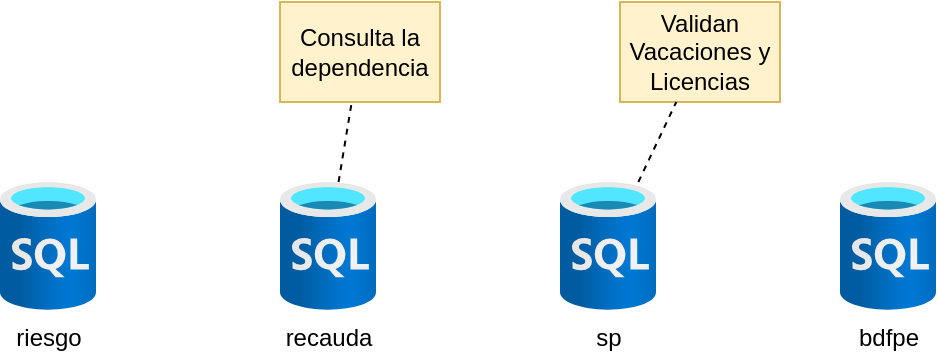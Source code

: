 <mxfile version="21.3.7" type="github" pages="7">
  <diagram id="kecwRAwrbFS_etBRI91y" name="BD">
    <mxGraphModel dx="1290" dy="491" grid="1" gridSize="10" guides="1" tooltips="1" connect="1" arrows="1" fold="1" page="1" pageScale="1" pageWidth="827" pageHeight="1169" math="0" shadow="0">
      <root>
        <mxCell id="0" />
        <mxCell id="1" parent="0" />
        <mxCell id="TImGbUTojl4mFgL39lhe-1" value="riesgo" style="aspect=fixed;html=1;points=[];align=center;image;fontSize=12;image=img/lib/azure2/databases/SQL_Database.svg;" parent="1" vertex="1">
          <mxGeometry x="110" y="180" width="48" height="64" as="geometry" />
        </mxCell>
        <mxCell id="TImGbUTojl4mFgL39lhe-2" value="recauda" style="aspect=fixed;html=1;points=[];align=center;image;fontSize=12;image=img/lib/azure2/databases/SQL_Database.svg;" parent="1" vertex="1">
          <mxGeometry x="250" y="180" width="48" height="64" as="geometry" />
        </mxCell>
        <mxCell id="TImGbUTojl4mFgL39lhe-3" value="sp" style="aspect=fixed;html=1;points=[];align=center;image;fontSize=12;image=img/lib/azure2/databases/SQL_Database.svg;" parent="1" vertex="1">
          <mxGeometry x="390" y="180" width="48" height="64" as="geometry" />
        </mxCell>
        <mxCell id="TImGbUTojl4mFgL39lhe-4" value="Validan Vacaciones y Licencias" style="text;html=1;strokeColor=#d6b656;fillColor=#fff2cc;align=center;verticalAlign=middle;whiteSpace=wrap;rounded=0;" parent="1" vertex="1">
          <mxGeometry x="420" y="90" width="80" height="50" as="geometry" />
        </mxCell>
        <mxCell id="TImGbUTojl4mFgL39lhe-5" value="" style="endArrow=none;dashed=1;html=1;rounded=0;" parent="1" source="TImGbUTojl4mFgL39lhe-3" target="TImGbUTojl4mFgL39lhe-4" edge="1">
          <mxGeometry width="50" height="50" relative="1" as="geometry">
            <mxPoint x="500" y="210" as="sourcePoint" />
            <mxPoint x="550" y="160" as="targetPoint" />
          </mxGeometry>
        </mxCell>
        <mxCell id="TImGbUTojl4mFgL39lhe-6" value="Consulta la dependencia" style="text;html=1;strokeColor=#d6b656;fillColor=#fff2cc;align=center;verticalAlign=middle;whiteSpace=wrap;rounded=0;" parent="1" vertex="1">
          <mxGeometry x="250" y="90" width="80" height="50" as="geometry" />
        </mxCell>
        <mxCell id="TImGbUTojl4mFgL39lhe-7" value="" style="endArrow=none;dashed=1;html=1;rounded=0;" parent="1" source="TImGbUTojl4mFgL39lhe-2" target="TImGbUTojl4mFgL39lhe-6" edge="1">
          <mxGeometry width="50" height="50" relative="1" as="geometry">
            <mxPoint x="180" y="380" as="sourcePoint" />
            <mxPoint x="230" y="330" as="targetPoint" />
          </mxGeometry>
        </mxCell>
        <mxCell id="TImGbUTojl4mFgL39lhe-8" value="bdfpe" style="aspect=fixed;html=1;points=[];align=center;image;fontSize=12;image=img/lib/azure2/databases/SQL_Database.svg;" parent="1" vertex="1">
          <mxGeometry x="530" y="180" width="48" height="64" as="geometry" />
        </mxCell>
      </root>
    </mxGraphModel>
  </diagram>
  <diagram id="DSlGozKMvK0EwlZ5c7r_" name="ArqDespliegue">
    <mxGraphModel dx="2485" dy="820" grid="1" gridSize="10" guides="1" tooltips="1" connect="1" arrows="1" fold="1" page="1" pageScale="1" pageWidth="827" pageHeight="1169" math="0" shadow="0">
      <root>
        <mxCell id="0" />
        <mxCell id="1" parent="0" />
        <mxCell id="II4RpfqZ5Mpc6i_lfGvk-5" value="Bases de Datos" style="fillColor=#eeeeee;strokeColor=#36393d;dashed=0;verticalAlign=top;fontStyle=0;" parent="1" vertex="1">
          <mxGeometry x="285" y="810" width="290" height="127" as="geometry" />
        </mxCell>
        <mxCell id="blrw8_U3AHWTCaXIOm7K-19" value="" style="fillColor=#f5f5f5;strokeColor=#666666;dashed=0;verticalAlign=top;fontStyle=0;fontColor=#333333;" parent="1" vertex="1">
          <mxGeometry x="740" y="760" width="240" height="100" as="geometry" />
        </mxCell>
        <mxCell id="II4RpfqZ5Mpc6i_lfGvk-6" value="JDBC" style="edgeStyle=orthogonalEdgeStyle;rounded=0;orthogonalLoop=1;jettySize=auto;html=1;" parent="1" source="blrw8_U3AHWTCaXIOm7K-15" target="II4RpfqZ5Mpc6i_lfGvk-5" edge="1">
          <mxGeometry relative="1" as="geometry" />
        </mxCell>
        <mxCell id="II4RpfqZ5Mpc6i_lfGvk-10" value="REST" style="edgeStyle=orthogonalEdgeStyle;rounded=0;orthogonalLoop=1;jettySize=auto;html=1;" parent="1" source="blrw8_U3AHWTCaXIOm7K-15" target="II4RpfqZ5Mpc6i_lfGvk-9" edge="1">
          <mxGeometry relative="1" as="geometry" />
        </mxCell>
        <mxCell id="blrw8_U3AHWTCaXIOm7K-15" value="Weblogic Cluster" style="fillColor=#dae8fc;strokeColor=#6c8ebf;dashed=0;verticalAlign=top;fontStyle=0;" parent="1" vertex="1">
          <mxGeometry x="230" y="120" width="400" height="600" as="geometry" />
        </mxCell>
        <mxCell id="blrw8_U3AHWTCaXIOm7K-1" value="Aplicaciones Web" style="fillColor=#EFF0F3;strokeColor=none;dashed=0;verticalAlign=top;fontStyle=0;fontColor=#232F3D;" parent="1" vertex="1">
          <mxGeometry x="240" y="150" width="380" height="270" as="geometry" />
        </mxCell>
        <mxCell id="blrw8_U3AHWTCaXIOm7K-2" value="planificacion-webapp" style="outlineConnect=0;dashed=0;verticalLabelPosition=bottom;verticalAlign=top;align=center;html=1;shape=mxgraph.aws3.android;fillColor=#EE472A;gradientColor=none;" parent="1" vertex="1">
          <mxGeometry x="280" y="180" width="73.5" height="84" as="geometry" />
        </mxCell>
        <mxCell id="blrw8_U3AHWTCaXIOm7K-3" value="evaluacion-webapp" style="outlineConnect=0;dashed=0;verticalLabelPosition=bottom;verticalAlign=top;align=center;html=1;shape=mxgraph.aws3.android;fillColor=#EE472A;gradientColor=none;" parent="1" vertex="1">
          <mxGeometry x="280" y="300" width="73.5" height="84" as="geometry" />
        </mxCell>
        <mxCell id="blrw8_U3AHWTCaXIOm7K-4" value="sustento-webapp" style="outlineConnect=0;dashed=0;verticalLabelPosition=bottom;verticalAlign=top;align=center;html=1;shape=mxgraph.aws3.android;fillColor=#EE472A;gradientColor=none;" parent="1" vertex="1">
          <mxGeometry x="400" y="180" width="73.5" height="84" as="geometry" />
        </mxCell>
        <mxCell id="blrw8_U3AHWTCaXIOm7K-5" value="ejecucion-webapp" style="outlineConnect=0;dashed=0;verticalLabelPosition=bottom;verticalAlign=top;align=center;html=1;shape=mxgraph.aws3.android;fillColor=#EE472A;gradientColor=none;" parent="1" vertex="1">
          <mxGeometry x="400" y="300" width="73.5" height="84" as="geometry" />
        </mxCell>
        <mxCell id="blrw8_U3AHWTCaXIOm7K-6" value="cierre-webapp" style="outlineConnect=0;dashed=0;verticalLabelPosition=bottom;verticalAlign=top;align=center;html=1;shape=mxgraph.aws3.android;fillColor=#EE472A;gradientColor=none;" parent="1" vertex="1">
          <mxGeometry x="520" y="180" width="73.5" height="84" as="geometry" />
        </mxCell>
        <mxCell id="blrw8_U3AHWTCaXIOm7K-7" value="reportes-webapp" style="outlineConnect=0;dashed=0;verticalLabelPosition=bottom;verticalAlign=top;align=center;html=1;shape=mxgraph.aws3.android;fillColor=#EE472A;gradientColor=none;" parent="1" vertex="1">
          <mxGeometry x="520" y="300" width="73.5" height="84" as="geometry" />
        </mxCell>
        <mxCell id="blrw8_U3AHWTCaXIOm7K-18" value="JMS" style="edgeStyle=orthogonalEdgeStyle;rounded=0;orthogonalLoop=1;jettySize=auto;html=1;" parent="1" source="blrw8_U3AHWTCaXIOm7K-8" target="blrw8_U3AHWTCaXIOm7K-16" edge="1">
          <mxGeometry relative="1" as="geometry" />
        </mxCell>
        <mxCell id="blrw8_U3AHWTCaXIOm7K-8" value="Procesos Automáticos" style="fillColor=#EFF0F3;strokeColor=none;dashed=0;verticalAlign=top;fontStyle=0;fontColor=#232F3D;" parent="1" vertex="1">
          <mxGeometry x="240" y="440" width="380" height="270" as="geometry" />
        </mxCell>
        <mxCell id="blrw8_U3AHWTCaXIOm7K-9" value="planificacion-batch" style="outlineConnect=0;dashed=0;verticalLabelPosition=bottom;verticalAlign=top;align=center;html=1;shape=mxgraph.aws3.android;fillColor=#EE472A;gradientColor=none;" parent="1" vertex="1">
          <mxGeometry x="280" y="470" width="73.5" height="84" as="geometry" />
        </mxCell>
        <mxCell id="blrw8_U3AHWTCaXIOm7K-10" value="evaluacion-batch" style="outlineConnect=0;dashed=0;verticalLabelPosition=bottom;verticalAlign=top;align=center;html=1;shape=mxgraph.aws3.android;fillColor=#EE472A;gradientColor=none;" parent="1" vertex="1">
          <mxGeometry x="280" y="590" width="73.5" height="84" as="geometry" />
        </mxCell>
        <mxCell id="blrw8_U3AHWTCaXIOm7K-11" value="sustento-batch" style="outlineConnect=0;dashed=0;verticalLabelPosition=bottom;verticalAlign=top;align=center;html=1;shape=mxgraph.aws3.android;fillColor=#EE472A;gradientColor=none;" parent="1" vertex="1">
          <mxGeometry x="400" y="470" width="73.5" height="84" as="geometry" />
        </mxCell>
        <mxCell id="blrw8_U3AHWTCaXIOm7K-12" value="ejecucion-batch" style="outlineConnect=0;dashed=0;verticalLabelPosition=bottom;verticalAlign=top;align=center;html=1;shape=mxgraph.aws3.android;fillColor=#EE472A;gradientColor=none;" parent="1" vertex="1">
          <mxGeometry x="400" y="590" width="73.5" height="84" as="geometry" />
        </mxCell>
        <mxCell id="blrw8_U3AHWTCaXIOm7K-13" value="cierre-batch" style="outlineConnect=0;dashed=0;verticalLabelPosition=bottom;verticalAlign=top;align=center;html=1;shape=mxgraph.aws3.android;fillColor=#EE472A;gradientColor=none;" parent="1" vertex="1">
          <mxGeometry x="520" y="470" width="73.5" height="84" as="geometry" />
        </mxCell>
        <mxCell id="blrw8_U3AHWTCaXIOm7K-14" value="reportes-batch" style="outlineConnect=0;dashed=0;verticalLabelPosition=bottom;verticalAlign=top;align=center;html=1;shape=mxgraph.aws3.android;fillColor=#EE472A;gradientColor=none;" parent="1" vertex="1">
          <mxGeometry x="520" y="590" width="73.5" height="84" as="geometry" />
        </mxCell>
        <mxCell id="blrw8_U3AHWTCaXIOm7K-16" value="BDAQTI&lt;br&gt;(Oracle AQ)" style="sketch=0;points=[[0,0,0],[0.25,0,0],[0.5,0,0],[0.75,0,0],[1,0,0],[0,1,0],[0.25,1,0],[0.5,1,0],[0.75,1,0],[1,1,0],[0,0.25,0],[0,0.5,0],[0,0.75,0],[1,0.25,0],[1,0.5,0],[1,0.75,0]];outlineConnect=0;fontColor=#232F3E;gradientColor=#FF4F8B;gradientDirection=north;fillColor=#BC1356;strokeColor=#ffffff;dashed=0;verticalLabelPosition=bottom;verticalAlign=top;align=center;html=1;fontSize=12;fontStyle=0;aspect=fixed;shape=mxgraph.aws4.resourceIcon;resIcon=mxgraph.aws4.sqs;" parent="1" vertex="1">
          <mxGeometry x="700" y="768.5" width="53" height="53" as="geometry" />
        </mxCell>
        <mxCell id="blrw8_U3AHWTCaXIOm7K-17" value="JOBs&lt;br&gt;Activación de Tareas" style="sketch=0;aspect=fixed;html=1;points=[];align=center;image;fontSize=12;image=img/lib/mscae/SchedulerJobCollection.svg;" parent="1" vertex="1">
          <mxGeometry x="805" y="773.5" width="50" height="43" as="geometry" />
        </mxCell>
        <mxCell id="blrw8_U3AHWTCaXIOm7K-20" value="COLA" style="sketch=0;outlineConnect=0;fontColor=#232F3E;gradientColor=none;fillColor=#B0084D;strokeColor=none;dashed=0;verticalLabelPosition=bottom;verticalAlign=top;align=center;html=1;fontSize=12;fontStyle=0;aspect=fixed;pointerEvents=1;shape=mxgraph.aws4.queue;" parent="1" vertex="1">
          <mxGeometry x="910" y="773" width="61.4" height="37" as="geometry" />
        </mxCell>
        <mxCell id="blrw8_U3AHWTCaXIOm7K-24" value="HTTPS" style="edgeStyle=orthogonalEdgeStyle;rounded=0;orthogonalLoop=1;jettySize=auto;html=1;" parent="1" source="blrw8_U3AHWTCaXIOm7K-21" target="blrw8_U3AHWTCaXIOm7K-1" edge="1">
          <mxGeometry relative="1" as="geometry" />
        </mxCell>
        <mxCell id="blrw8_U3AHWTCaXIOm7K-21" value="Intranet" style="aspect=fixed;perimeter=ellipsePerimeter;html=1;align=center;shadow=0;dashed=0;fontColor=#4277BB;labelBackgroundColor=#ffffff;fontSize=12;spacingTop=3;image;image=img/lib/ibm/infrastructure/edge_services.svg;" parent="1" vertex="1">
          <mxGeometry x="710" y="130" width="60" height="60" as="geometry" />
        </mxCell>
        <mxCell id="blrw8_U3AHWTCaXIOm7K-23" value="HTTPS" style="edgeStyle=orthogonalEdgeStyle;rounded=0;orthogonalLoop=1;jettySize=auto;html=1;" parent="1" source="blrw8_U3AHWTCaXIOm7K-22" target="blrw8_U3AHWTCaXIOm7K-1" edge="1">
          <mxGeometry relative="1" as="geometry" />
        </mxCell>
        <mxCell id="blrw8_U3AHWTCaXIOm7K-22" value="Portal SOL" style="aspect=fixed;perimeter=ellipsePerimeter;html=1;align=center;shadow=0;dashed=0;fontColor=#4277BB;labelBackgroundColor=#ffffff;fontSize=12;spacingTop=3;image;image=img/lib/ibm/infrastructure/edge_services.svg;" parent="1" vertex="1">
          <mxGeometry x="50" y="210" width="60" height="60" as="geometry" />
        </mxCell>
        <mxCell id="blrw8_U3AHWTCaXIOm7K-26" value="" style="edgeStyle=orthogonalEdgeStyle;rounded=0;orthogonalLoop=1;jettySize=auto;html=1;" parent="1" source="blrw8_U3AHWTCaXIOm7K-25" target="blrw8_U3AHWTCaXIOm7K-22" edge="1">
          <mxGeometry relative="1" as="geometry" />
        </mxCell>
        <mxCell id="blrw8_U3AHWTCaXIOm7K-25" value="Contribuyente" style="sketch=0;aspect=fixed;pointerEvents=1;shadow=0;dashed=0;html=1;strokeColor=none;labelPosition=center;verticalLabelPosition=bottom;verticalAlign=top;align=center;fillColor=#00188D;shape=mxgraph.azure.user" parent="1" vertex="1">
          <mxGeometry x="-70" y="215" width="47" height="50" as="geometry" />
        </mxCell>
        <mxCell id="blrw8_U3AHWTCaXIOm7K-28" value="" style="edgeStyle=orthogonalEdgeStyle;rounded=0;orthogonalLoop=1;jettySize=auto;html=1;" parent="1" source="blrw8_U3AHWTCaXIOm7K-27" target="blrw8_U3AHWTCaXIOm7K-21" edge="1">
          <mxGeometry relative="1" as="geometry" />
        </mxCell>
        <mxCell id="blrw8_U3AHWTCaXIOm7K-27" value="Funcionario&lt;br&gt;SUNAT" style="sketch=0;aspect=fixed;pointerEvents=1;shadow=0;dashed=0;html=1;strokeColor=none;labelPosition=center;verticalLabelPosition=bottom;verticalAlign=top;align=center;fillColor=#00188D;shape=mxgraph.azure.user" parent="1" vertex="1">
          <mxGeometry x="846.5" y="135" width="47" height="50" as="geometry" />
        </mxCell>
        <mxCell id="II4RpfqZ5Mpc6i_lfGvk-1" value="riesgo" style="aspect=fixed;html=1;points=[];align=center;image;fontSize=12;image=img/lib/azure2/databases/SQL_Database.svg;" parent="1" vertex="1">
          <mxGeometry x="302.75" y="840" width="48" height="64" as="geometry" />
        </mxCell>
        <mxCell id="II4RpfqZ5Mpc6i_lfGvk-2" value="recauda" style="aspect=fixed;html=1;points=[];align=center;image;fontSize=12;image=img/lib/azure2/databases/SQL_Database.svg;" parent="1" vertex="1">
          <mxGeometry x="374.75" y="840" width="48" height="64" as="geometry" />
        </mxCell>
        <mxCell id="II4RpfqZ5Mpc6i_lfGvk-3" value="sp" style="aspect=fixed;html=1;points=[];align=center;image;fontSize=12;image=img/lib/azure2/databases/SQL_Database.svg;" parent="1" vertex="1">
          <mxGeometry x="442.75" y="840" width="48" height="64" as="geometry" />
        </mxCell>
        <mxCell id="II4RpfqZ5Mpc6i_lfGvk-4" value="bdfpe" style="aspect=fixed;html=1;points=[];align=center;image;fontSize=12;image=img/lib/azure2/databases/SQL_Database.svg;" parent="1" vertex="1">
          <mxGeometry x="512.75" y="840" width="48" height="64" as="geometry" />
        </mxCell>
        <mxCell id="II4RpfqZ5Mpc6i_lfGvk-7" value="SISCOR" style="sketch=0;points=[[0,0,0],[0.25,0,0],[0.5,0,0],[0.75,0,0],[1,0,0],[0,1,0],[0.25,1,0],[0.5,1,0],[0.75,1,0],[1,1,0],[0,0.25,0],[0,0.5,0],[0,0.75,0],[1,0.25,0],[1,0.5,0],[1,0.75,0]];outlineConnect=0;fontColor=#232F3E;gradientColor=#945DF2;gradientDirection=north;fillColor=#5A30B5;strokeColor=#ffffff;dashed=0;verticalLabelPosition=bottom;verticalAlign=top;align=center;html=1;fontSize=12;fontStyle=0;aspect=fixed;shape=mxgraph.aws4.resourceIcon;resIcon=mxgraph.aws4.redshift;" parent="1" vertex="1">
          <mxGeometry x="950" y="210" width="78" height="78" as="geometry" />
        </mxCell>
        <mxCell id="II4RpfqZ5Mpc6i_lfGvk-11" value="REST" style="edgeStyle=orthogonalEdgeStyle;rounded=0;orthogonalLoop=1;jettySize=auto;html=1;" parent="1" source="II4RpfqZ5Mpc6i_lfGvk-9" target="II4RpfqZ5Mpc6i_lfGvk-7" edge="1">
          <mxGeometry relative="1" as="geometry">
            <Array as="points">
              <mxPoint x="890" y="360" />
              <mxPoint x="890" y="249" />
            </Array>
          </mxGeometry>
        </mxCell>
        <mxCell id="II4RpfqZ5Mpc6i_lfGvk-13" value="REST" style="edgeStyle=orthogonalEdgeStyle;rounded=0;orthogonalLoop=1;jettySize=auto;html=1;" parent="1" source="II4RpfqZ5Mpc6i_lfGvk-9" target="II4RpfqZ5Mpc6i_lfGvk-12" edge="1">
          <mxGeometry relative="1" as="geometry">
            <Array as="points">
              <mxPoint x="890" y="360" />
              <mxPoint x="890" y="381" />
            </Array>
          </mxGeometry>
        </mxCell>
        <mxCell id="II4RpfqZ5Mpc6i_lfGvk-15" value="REST" style="edgeStyle=orthogonalEdgeStyle;rounded=0;orthogonalLoop=1;jettySize=auto;html=1;" parent="1" source="II4RpfqZ5Mpc6i_lfGvk-9" target="II4RpfqZ5Mpc6i_lfGvk-14" edge="1">
          <mxGeometry relative="1" as="geometry">
            <Array as="points">
              <mxPoint x="890" y="360" />
              <mxPoint x="890" y="497" />
            </Array>
          </mxGeometry>
        </mxCell>
        <mxCell id="II4RpfqZ5Mpc6i_lfGvk-17" value="REST" style="edgeStyle=orthogonalEdgeStyle;rounded=0;orthogonalLoop=1;jettySize=auto;html=1;" parent="1" source="II4RpfqZ5Mpc6i_lfGvk-9" target="II4RpfqZ5Mpc6i_lfGvk-16" edge="1">
          <mxGeometry relative="1" as="geometry">
            <Array as="points">
              <mxPoint x="890" y="360" />
              <mxPoint x="890" y="577" />
            </Array>
          </mxGeometry>
        </mxCell>
        <mxCell id="II4RpfqZ5Mpc6i_lfGvk-19" value="REST" style="edgeStyle=orthogonalEdgeStyle;rounded=0;orthogonalLoop=1;jettySize=auto;html=1;" parent="1" source="II4RpfqZ5Mpc6i_lfGvk-9" target="II4RpfqZ5Mpc6i_lfGvk-18" edge="1">
          <mxGeometry relative="1" as="geometry" />
        </mxCell>
        <mxCell id="II4RpfqZ5Mpc6i_lfGvk-9" value="" style="aspect=fixed;perimeter=ellipsePerimeter;html=1;align=center;shadow=0;dashed=0;fontColor=#4277BB;labelBackgroundColor=#ffffff;fontSize=12;spacingTop=3;image;image=img/lib/ibm/vpc/LoadBalancer.svg;fillColor=#466ABD;imageBackground=none;" parent="1" vertex="1">
          <mxGeometry x="760" y="330" width="60" height="60" as="geometry" />
        </mxCell>
        <mxCell id="II4RpfqZ5Mpc6i_lfGvk-12" value="SINE" style="sketch=0;points=[[0,0,0],[0.25,0,0],[0.5,0,0],[0.75,0,0],[1,0,0],[0,1,0],[0.25,1,0],[0.5,1,0],[0.75,1,0],[1,1,0],[0,0.25,0],[0,0.5,0],[0,0.75,0],[1,0.25,0],[1,0.5,0],[1,0.75,0]];outlineConnect=0;fontColor=#232F3E;gradientColor=#4D72F3;gradientDirection=north;fillColor=#3334B9;strokeColor=#ffffff;dashed=0;verticalLabelPosition=bottom;verticalAlign=top;align=center;html=1;fontSize=12;fontStyle=0;aspect=fixed;shape=mxgraph.aws4.resourceIcon;resIcon=mxgraph.aws4.tools_and_sdks;" parent="1" vertex="1">
          <mxGeometry x="950" y="342" width="78" height="78" as="geometry" />
        </mxCell>
        <mxCell id="II4RpfqZ5Mpc6i_lfGvk-14" value="SIEV" style="verticalLabelPosition=bottom;html=1;verticalAlign=top;strokeWidth=1;align=center;outlineConnect=0;dashed=0;outlineConnect=0;shape=mxgraph.aws3d.application2;fillColor=#cce5ff;strokeColor=#36393d;aspect=fixed;" parent="1" vertex="1">
          <mxGeometry x="958" y="470" width="62" height="53" as="geometry" />
        </mxCell>
        <mxCell id="II4RpfqZ5Mpc6i_lfGvk-16" value="RSIRAT" style="verticalLabelPosition=bottom;html=1;verticalAlign=top;strokeWidth=1;align=center;outlineConnect=0;dashed=0;outlineConnect=0;shape=mxgraph.aws3d.application2;fillColor=#d0cee2;strokeColor=#56517e;aspect=fixed;" parent="1" vertex="1">
          <mxGeometry x="958" y="550" width="62" height="53" as="geometry" />
        </mxCell>
        <mxCell id="II4RpfqZ5Mpc6i_lfGvk-18" value="ECM" style="verticalLabelPosition=bottom;html=1;verticalAlign=top;strokeWidth=1;align=center;outlineConnect=0;dashed=0;outlineConnect=0;shape=mxgraph.aws3d.application;fillColor=#4286c5;strokeColor=#57A2D8;aspect=fixed;" parent="1" vertex="1">
          <mxGeometry x="760" y="462.1" width="62" height="68.8" as="geometry" />
        </mxCell>
      </root>
    </mxGraphModel>
  </diagram>
  <diagram id="aEMYUajRa71_ReogXkek" name="ArqSolucion">
    <mxGraphModel dx="1422" dy="865" grid="1" gridSize="10" guides="1" tooltips="1" connect="1" arrows="1" fold="1" page="1" pageScale="1" pageWidth="827" pageHeight="1169" math="0" shadow="0">
      <root>
        <mxCell id="0" />
        <mxCell id="1" parent="0" />
        <mxCell id="QH4OyOMVRxUmMkvnVJ52-1" value="Sustentación de la Acción de Fiscalización" style="fillColor=none;strokeColor=#5A6C86;dashed=1;verticalAlign=top;fontStyle=1;fontColor=#5A6C86;" parent="1" vertex="1">
          <mxGeometry x="29" y="405" width="751" height="305" as="geometry" />
        </mxCell>
        <mxCell id="2p85ArA8CnZ0UN6LLjeV-8" value="" style="fillColor=#EFF0F3;strokeColor=none;dashed=0;verticalAlign=top;fontStyle=0;fontColor=#232F3D;" parent="1" vertex="1">
          <mxGeometry x="480" y="434" width="100" height="266" as="geometry" />
        </mxCell>
        <mxCell id="2p85ArA8CnZ0UN6LLjeV-7" value="" style="fillColor=#EFF0F3;strokeColor=none;dashed=0;verticalAlign=top;fontStyle=0;fontColor=#232F3D;" parent="1" vertex="1">
          <mxGeometry x="252" y="434" width="130" height="266" as="geometry" />
        </mxCell>
        <mxCell id="QH4OyOMVRxUmMkvnVJ52-21" value="" style="dashed=0;verticalAlign=top;fontStyle=0;" parent="1" vertex="1">
          <mxGeometry x="270" y="580" width="90" height="110" as="geometry" />
        </mxCell>
        <mxCell id="BY2RqA9IatzheUyoenzO-2" value="Generación de la Acción de Fiscalización y Notificación al Contribuyente" style="fillColor=none;strokeColor=#5A6C86;dashed=1;verticalAlign=top;fontStyle=1;fontColor=#5A6C86;" parent="1" vertex="1">
          <mxGeometry x="29" y="50" width="751" height="300" as="geometry" />
        </mxCell>
        <mxCell id="BY2RqA9IatzheUyoenzO-3" value="" style="dashed=0;verticalAlign=top;fontStyle=0;" parent="1" vertex="1">
          <mxGeometry x="40" y="80" width="290" height="130" as="geometry" />
        </mxCell>
        <mxCell id="u5kCHo2_tHhZQVHJ3kwU-11" value="" style="fillColor=#eeeeee;strokeColor=#36393d;dashed=0;verticalAlign=top;fontStyle=0;" parent="1" vertex="1">
          <mxGeometry x="330" y="240" width="200" height="90" as="geometry" />
        </mxCell>
        <mxCell id="u5kCHo2_tHhZQVHJ3kwU-3" value="" style="fillColor=#EFF0F3;strokeColor=none;dashed=0;verticalAlign=top;fontStyle=0;fontColor=#232F3D;" parent="1" vertex="1">
          <mxGeometry x="159" y="90" width="160" height="105.5" as="geometry" />
        </mxCell>
        <mxCell id="lEUut0v5WYEEH2_Yaocc-2" value="Identificación de&lt;br&gt;Variables" style="sketch=0;points=[[0,0,0],[0.25,0,0],[0.5,0,0],[0.75,0,0],[1,0,0],[0,1,0],[0.25,1,0],[0.5,1,0],[0.75,1,0],[1,1,0],[0,0.25,0],[0,0.5,0],[0,0.75,0],[1,0.25,0],[1,0.5,0],[1,0.75,0]];outlineConnect=0;fontColor=#232F3E;gradientColor=#945DF2;gradientDirection=north;fillColor=#5A30B5;strokeColor=#ffffff;dashed=0;verticalLabelPosition=bottom;verticalAlign=top;align=center;html=1;fontSize=12;fontStyle=0;aspect=fixed;shape=mxgraph.aws4.resourceIcon;resIcon=mxgraph.aws4.quicksight;" parent="1" vertex="1">
          <mxGeometry x="60" y="100" width="58" height="58" as="geometry" />
        </mxCell>
        <mxCell id="u5kCHo2_tHhZQVHJ3kwU-1" value="SISCOR" style="sketch=0;points=[[0,0,0],[0.25,0,0],[0.5,0,0],[0.75,0,0],[1,0,0],[0,1,0],[0.25,1,0],[0.5,1,0],[0.75,1,0],[1,1,0],[0,0.25,0],[0,0.5,0],[0,0.75,0],[1,0.25,0],[1,0.5,0],[1,0.75,0]];outlineConnect=0;fontColor=#232F3E;gradientColor=#945DF2;gradientDirection=north;fillColor=#5A30B5;strokeColor=#ffffff;dashed=0;verticalLabelPosition=bottom;verticalAlign=top;align=center;html=1;fontSize=12;fontStyle=0;aspect=fixed;shape=mxgraph.aws4.resourceIcon;resIcon=mxgraph.aws4.redshift;" parent="1" vertex="1">
          <mxGeometry x="260" y="110" width="52" height="52" as="geometry" />
        </mxCell>
        <mxCell id="u5kCHo2_tHhZQVHJ3kwU-2" value="Matriz de &lt;br&gt;Selección" style="aspect=fixed;html=1;points=[];align=center;image;fontSize=12;image=img/lib/azure2/analytics/Log_Analytics_Workspaces.svg;" parent="1" vertex="1">
          <mxGeometry x="170" y="100" width="52" height="52" as="geometry" />
        </mxCell>
        <mxCell id="u5kCHo2_tHhZQVHJ3kwU-4" value="" style="shape=flexArrow;endArrow=classic;html=1;rounded=0;fillColor=#d5e8d4;strokeColor=#82b366;" parent="1" edge="1">
          <mxGeometry width="50" height="50" relative="1" as="geometry">
            <mxPoint x="170" y="216" as="sourcePoint" />
            <mxPoint x="170" y="246" as="targetPoint" />
          </mxGeometry>
        </mxCell>
        <mxCell id="u5kCHo2_tHhZQVHJ3kwU-6" value="Acción de Fiscalización" style="html=1;outlineConnect=0;whiteSpace=wrap;fillColor=#F5DEAA;shape=mxgraph.archimate3.application;appType=course;archiType=rounded;" parent="1" vertex="1">
          <mxGeometry x="100" y="254.62" width="150" height="60" as="geometry" />
        </mxCell>
        <mxCell id="u5kCHo2_tHhZQVHJ3kwU-7" value="Cartas" style="sketch=0;aspect=fixed;pointerEvents=1;shadow=0;dashed=0;html=1;strokeColor=none;labelPosition=center;verticalLabelPosition=bottom;verticalAlign=top;align=center;fillColor=#00188D;shape=mxgraph.azure.file" parent="1" vertex="1">
          <mxGeometry x="340" y="250.5" width="47" height="50" as="geometry" />
        </mxCell>
        <mxCell id="u5kCHo2_tHhZQVHJ3kwU-8" value="Liquidaciones" style="sketch=0;html=1;aspect=fixed;strokeColor=none;shadow=0;align=center;verticalAlign=top;fillColor=#3B8DF1;shape=mxgraph.gcp2.cost;labelPosition=center;verticalLabelPosition=bottom;" parent="1" vertex="1">
          <mxGeometry x="411" y="254.62" width="39" height="45.88" as="geometry" />
        </mxCell>
        <mxCell id="u5kCHo2_tHhZQVHJ3kwU-9" value="Anexos" style="shadow=0;dashed=0;html=1;strokeColor=none;fillColor=#4495D1;labelPosition=center;verticalLabelPosition=bottom;verticalAlign=top;align=center;outlineConnect=0;shape=mxgraph.veeam.backup_file;" parent="1" vertex="1">
          <mxGeometry x="481" y="250" width="40" height="50.5" as="geometry" />
        </mxCell>
        <mxCell id="u5kCHo2_tHhZQVHJ3kwU-10" value="" style="shape=flexArrow;endArrow=classic;html=1;rounded=0;fillColor=#d5e8d4;strokeColor=#82b366;" parent="1" edge="1">
          <mxGeometry width="50" height="50" relative="1" as="geometry">
            <mxPoint x="282" y="279.8" as="sourcePoint" />
            <mxPoint x="312" y="279.8" as="targetPoint" />
          </mxGeometry>
        </mxCell>
        <mxCell id="qKo0JT2h0arp6A3sOt9h-1" value="SINE" style="sketch=0;points=[[0,0,0],[0.25,0,0],[0.5,0,0],[0.75,0,0],[1,0,0],[0,1,0],[0.25,1,0],[0.5,1,0],[0.75,1,0],[1,1,0],[0,0.25,0],[0,0.5,0],[0,0.75,0],[1,0.25,0],[1,0.5,0],[1,0.75,0]];outlineConnect=0;fontColor=#232F3E;gradientColor=#4D72F3;gradientDirection=north;fillColor=#3334B9;strokeColor=#ffffff;dashed=0;verticalLabelPosition=bottom;verticalAlign=top;align=center;html=1;fontSize=12;fontStyle=0;aspect=fixed;shape=mxgraph.aws4.resourceIcon;resIcon=mxgraph.aws4.tools_and_sdks;" parent="1" vertex="1">
          <mxGeometry x="600" y="246" width="78" height="78" as="geometry" />
        </mxCell>
        <mxCell id="qKo0JT2h0arp6A3sOt9h-2" value="" style="shape=flexArrow;endArrow=classic;html=1;rounded=0;fillColor=#d5e8d4;strokeColor=#82b366;" parent="1" edge="1">
          <mxGeometry width="50" height="50" relative="1" as="geometry">
            <mxPoint x="550" y="279.8" as="sourcePoint" />
            <mxPoint x="580" y="279.8" as="targetPoint" />
          </mxGeometry>
        </mxCell>
        <mxCell id="qKo0JT2h0arp6A3sOt9h-3" value="Buzón SOL" style="rounded=1;whiteSpace=wrap;html=1;strokeWidth=2;fillWeight=4;hachureGap=8;hachureAngle=45;fillColor=#1ba1e2;sketch=1;labelPosition=center;verticalLabelPosition=bottom;align=center;verticalAlign=top;" parent="1" vertex="1">
          <mxGeometry x="604" y="140" width="70" height="35" as="geometry" />
        </mxCell>
        <mxCell id="qKo0JT2h0arp6A3sOt9h-4" value="" style="shape=flexArrow;endArrow=classic;html=1;rounded=0;fillColor=#d5e8d4;strokeColor=#82b366;" parent="1" edge="1">
          <mxGeometry width="50" height="50" relative="1" as="geometry">
            <mxPoint x="640" y="240.0" as="sourcePoint" />
            <mxPoint x="640" y="210.0" as="targetPoint" />
          </mxGeometry>
        </mxCell>
        <mxCell id="BY2RqA9IatzheUyoenzO-1" value="Contribuyente" style="sketch=0;aspect=fixed;pointerEvents=1;shadow=0;dashed=0;html=1;strokeColor=none;labelPosition=center;verticalLabelPosition=bottom;verticalAlign=top;align=center;fillColor=#00188D;shape=mxgraph.azure.user" parent="1" vertex="1">
          <mxGeometry x="710" y="125" width="47" height="50" as="geometry" />
        </mxCell>
        <mxCell id="QH4OyOMVRxUmMkvnVJ52-4" value="" style="edgeStyle=orthogonalEdgeStyle;rounded=0;orthogonalLoop=1;jettySize=auto;html=1;" parent="1" source="QH4OyOMVRxUmMkvnVJ52-2" target="QH4OyOMVRxUmMkvnVJ52-3" edge="1">
          <mxGeometry relative="1" as="geometry" />
        </mxCell>
        <mxCell id="QH4OyOMVRxUmMkvnVJ52-2" value="Contribuyente" style="sketch=0;aspect=fixed;pointerEvents=1;shadow=0;dashed=0;html=1;strokeColor=none;labelPosition=center;verticalLabelPosition=bottom;verticalAlign=top;align=center;fillColor=#00188D;shape=mxgraph.azure.user" parent="1" vertex="1">
          <mxGeometry x="53" y="530" width="47" height="50" as="geometry" />
        </mxCell>
        <mxCell id="QH4OyOMVRxUmMkvnVJ52-3" value="Portal SOL" style="rounded=1;whiteSpace=wrap;html=1;strokeWidth=2;fillWeight=4;hachureGap=8;hachureAngle=45;fillColor=#1ba1e2;sketch=1;labelPosition=center;verticalLabelPosition=bottom;align=center;verticalAlign=top;" parent="1" vertex="1">
          <mxGeometry x="159" y="440" width="58" height="230" as="geometry" />
        </mxCell>
        <mxCell id="QH4OyOMVRxUmMkvnVJ52-5" value="" style="shadow=0;dashed=0;html=1;strokeColor=none;fillColor=#4495D1;labelPosition=center;verticalLabelPosition=bottom;verticalAlign=top;align=center;outlineConnect=0;shape=mxgraph.veeam.checked_doc;" parent="1" vertex="1">
          <mxGeometry x="940" y="246" width="42" height="50.93" as="geometry" />
        </mxCell>
        <mxCell id="QH4OyOMVRxUmMkvnVJ52-18" value="" style="group" parent="1" vertex="1" connectable="0">
          <mxGeometry x="260" y="440" width="114" height="130" as="geometry" />
        </mxCell>
        <mxCell id="QH4OyOMVRxUmMkvnVJ52-17" value="Adjuntar" style="dashed=0;verticalAlign=top;fontStyle=0;fillColor=#dae8fc;gradientColor=#7ea6e0;strokeColor=#6c8ebf;" parent="QH4OyOMVRxUmMkvnVJ52-18" vertex="1">
          <mxGeometry width="114" height="130" as="geometry" />
        </mxCell>
        <mxCell id="QH4OyOMVRxUmMkvnVJ52-15" value="" style="dashed=0;verticalAlign=top;fontStyle=0;" parent="QH4OyOMVRxUmMkvnVJ52-18" vertex="1">
          <mxGeometry x="6" y="24" width="100" height="100" as="geometry" />
        </mxCell>
        <mxCell id="QH4OyOMVRxUmMkvnVJ52-6" value="" style="aspect=fixed;html=1;points=[];align=center;image;fontSize=12;image=img/lib/azure2/general/File.svg;" parent="QH4OyOMVRxUmMkvnVJ52-18" vertex="1">
          <mxGeometry x="16.12" y="41.0" width="32.46" height="40" as="geometry" />
        </mxCell>
        <mxCell id="QH4OyOMVRxUmMkvnVJ52-7" value="" style="aspect=fixed;html=1;points=[];align=center;image;fontSize=12;image=img/lib/azure2/general/File.svg;" parent="QH4OyOMVRxUmMkvnVJ52-18" vertex="1">
          <mxGeometry x="37.58" y="34.0" width="32.46" height="40" as="geometry" />
        </mxCell>
        <mxCell id="QH4OyOMVRxUmMkvnVJ52-8" value="" style="aspect=fixed;html=1;points=[];align=center;image;fontSize=12;image=img/lib/azure2/general/File.svg;" parent="QH4OyOMVRxUmMkvnVJ52-18" vertex="1">
          <mxGeometry x="48.58" y="54.0" width="32.46" height="40" as="geometry" />
        </mxCell>
        <mxCell id="QH4OyOMVRxUmMkvnVJ52-9" value="" style="aspect=fixed;html=1;points=[];align=center;image;fontSize=12;image=img/lib/azure2/general/File.svg;" parent="QH4OyOMVRxUmMkvnVJ52-18" vertex="1">
          <mxGeometry x="27.26" y="54.0" width="32.46" height="40" as="geometry" />
        </mxCell>
        <mxCell id="QH4OyOMVRxUmMkvnVJ52-11" value="Sustento" style="text;html=1;strokeColor=none;fillColor=none;align=center;verticalAlign=middle;whiteSpace=wrap;rounded=0;" parent="QH4OyOMVRxUmMkvnVJ52-18" vertex="1">
          <mxGeometry x="19.81" y="101.96" width="58.37" height="15" as="geometry" />
        </mxCell>
        <mxCell id="QH4OyOMVRxUmMkvnVJ52-14" value="" style="html=1;verticalLabelPosition=bottom;align=center;labelBackgroundColor=#ffffff;verticalAlign=top;strokeWidth=2;strokeColor=#0080F0;shadow=0;dashed=0;shape=mxgraph.ios7.icons.up;" parent="QH4OyOMVRxUmMkvnVJ52-18" vertex="1">
          <mxGeometry x="81.04" y="28.5" width="21" height="25.5" as="geometry" />
        </mxCell>
        <mxCell id="QH4OyOMVRxUmMkvnVJ52-20" value="Consultas de&lt;br&gt;Trazabilidad" style="sketch=0;html=1;aspect=fixed;strokeColor=none;shadow=0;align=center;verticalAlign=top;fillColor=#3B8DF1;shape=mxgraph.gcp2.big_query;labelPosition=center;verticalLabelPosition=bottom;" parent="1" vertex="1">
          <mxGeometry x="284.83" y="585" width="64.35" height="65" as="geometry" />
        </mxCell>
        <mxCell id="QH4OyOMVRxUmMkvnVJ52-22" value="Intranet" style="rounded=1;whiteSpace=wrap;html=1;strokeWidth=2;fillWeight=4;hachureGap=8;hachureAngle=45;fillColor=#1BAE21;sketch=1;labelPosition=center;verticalLabelPosition=bottom;align=center;verticalAlign=top;" parent="1" vertex="1">
          <mxGeometry x="604" y="440" width="58" height="230" as="geometry" />
        </mxCell>
        <mxCell id="2p85ArA8CnZ0UN6LLjeV-4" value="" style="edgeStyle=orthogonalEdgeStyle;rounded=0;orthogonalLoop=1;jettySize=auto;html=1;" parent="1" source="QH4OyOMVRxUmMkvnVJ52-23" target="QH4OyOMVRxUmMkvnVJ52-22" edge="1">
          <mxGeometry relative="1" as="geometry" />
        </mxCell>
        <mxCell id="QH4OyOMVRxUmMkvnVJ52-23" value="Funcionario&lt;br&gt;SUNAT" style="sketch=0;aspect=fixed;pointerEvents=1;shadow=0;dashed=0;html=1;strokeColor=none;labelPosition=center;verticalLabelPosition=bottom;verticalAlign=top;align=center;fillColor=#00188D;shape=mxgraph.azure.user" parent="1" vertex="1">
          <mxGeometry x="700" y="530" width="47" height="50" as="geometry" />
        </mxCell>
        <mxCell id="2p85ArA8CnZ0UN6LLjeV-2" value="Requerimientos&lt;br&gt;para Sustento" style="outlineConnect=0;dashed=0;verticalLabelPosition=bottom;verticalAlign=top;align=center;html=1;shape=mxgraph.aws3.checklist;fillColor=#ffcd28;strokeColor=#d79b00;gradientColor=#ffa500;" parent="1" vertex="1">
          <mxGeometry x="505.62" y="450" width="48.75" height="56.66" as="geometry" />
        </mxCell>
        <mxCell id="2p85ArA8CnZ0UN6LLjeV-3" value="Evaluación" style="sketch=0;html=1;aspect=fixed;strokeColor=none;shadow=0;align=center;verticalAlign=top;fillColor=#3B8DF1;shape=mxgraph.gcp2.systems_check;labelPosition=center;verticalLabelPosition=bottom;" parent="1" vertex="1">
          <mxGeometry x="500" y="580" width="60" height="60.61" as="geometry" />
        </mxCell>
        <mxCell id="2p85ArA8CnZ0UN6LLjeV-5" value="" style="shape=flexArrow;endArrow=classic;startArrow=classic;html=1;rounded=0;fillColor=#f8cecc;strokeColor=#b85450;" parent="1" edge="1">
          <mxGeometry width="100" height="100" relative="1" as="geometry">
            <mxPoint x="395" y="557" as="sourcePoint" />
            <mxPoint x="465" y="557" as="targetPoint" />
          </mxGeometry>
        </mxCell>
        <mxCell id="2p85ArA8CnZ0UN6LLjeV-9" value="Subsanación de la Acción de Fiscalización" style="fillColor=none;strokeColor=#5A6C86;dashed=1;verticalAlign=top;fontStyle=1;fontColor=#5A6C86;" parent="1" vertex="1">
          <mxGeometry x="29" y="750" width="561" height="305" as="geometry" />
        </mxCell>
        <mxCell id="2p85ArA8CnZ0UN6LLjeV-10" value="" style="fillColor=#EFF0F3;strokeColor=none;dashed=0;verticalAlign=top;fontStyle=0;fontColor=#232F3D;" parent="1" vertex="1">
          <mxGeometry x="480" y="779" width="100" height="266" as="geometry" />
        </mxCell>
        <mxCell id="2p85ArA8CnZ0UN6LLjeV-11" value="" style="fillColor=#EFF0F3;strokeColor=none;dashed=0;verticalAlign=top;fontStyle=0;fontColor=#232F3D;" parent="1" vertex="1">
          <mxGeometry x="252" y="779" width="130" height="266" as="geometry" />
        </mxCell>
        <mxCell id="2p85ArA8CnZ0UN6LLjeV-12" value="" style="dashed=0;verticalAlign=top;fontStyle=0;" parent="1" vertex="1">
          <mxGeometry x="270" y="925" width="90" height="110" as="geometry" />
        </mxCell>
        <mxCell id="2p85ArA8CnZ0UN6LLjeV-13" value="" style="edgeStyle=orthogonalEdgeStyle;rounded=0;orthogonalLoop=1;jettySize=auto;html=1;" parent="1" source="2p85ArA8CnZ0UN6LLjeV-14" target="2p85ArA8CnZ0UN6LLjeV-15" edge="1">
          <mxGeometry relative="1" as="geometry" />
        </mxCell>
        <mxCell id="2p85ArA8CnZ0UN6LLjeV-14" value="Contribuyente" style="sketch=0;aspect=fixed;pointerEvents=1;shadow=0;dashed=0;html=1;strokeColor=none;labelPosition=center;verticalLabelPosition=bottom;verticalAlign=top;align=center;fillColor=#00188D;shape=mxgraph.azure.user" parent="1" vertex="1">
          <mxGeometry x="53" y="875" width="47" height="50" as="geometry" />
        </mxCell>
        <mxCell id="2p85ArA8CnZ0UN6LLjeV-15" value="Portal SOL" style="rounded=1;whiteSpace=wrap;html=1;strokeWidth=2;fillWeight=4;hachureGap=8;hachureAngle=45;fillColor=#1ba1e2;sketch=1;labelPosition=center;verticalLabelPosition=bottom;align=center;verticalAlign=top;" parent="1" vertex="1">
          <mxGeometry x="159" y="785" width="58" height="230" as="geometry" />
        </mxCell>
        <mxCell id="2p85ArA8CnZ0UN6LLjeV-16" value="" style="group" parent="1" vertex="1" connectable="0">
          <mxGeometry x="260" y="785" width="114" height="130" as="geometry" />
        </mxCell>
        <mxCell id="2p85ArA8CnZ0UN6LLjeV-17" value="DDJJ" style="dashed=0;verticalAlign=top;fontStyle=0;fillColor=#dae8fc;gradientColor=#7ea6e0;strokeColor=#6c8ebf;" parent="2p85ArA8CnZ0UN6LLjeV-16" vertex="1">
          <mxGeometry width="114" height="130" as="geometry" />
        </mxCell>
        <mxCell id="2p85ArA8CnZ0UN6LLjeV-18" value="" style="dashed=0;verticalAlign=top;fontStyle=0;" parent="2p85ArA8CnZ0UN6LLjeV-16" vertex="1">
          <mxGeometry x="6" y="24" width="100" height="100" as="geometry" />
        </mxCell>
        <mxCell id="2p85ArA8CnZ0UN6LLjeV-19" value="" style="aspect=fixed;html=1;points=[];align=center;image;fontSize=12;image=img/lib/azure2/general/File.svg;" parent="2p85ArA8CnZ0UN6LLjeV-16" vertex="1">
          <mxGeometry x="16.12" y="41.0" width="32.46" height="40" as="geometry" />
        </mxCell>
        <mxCell id="2p85ArA8CnZ0UN6LLjeV-20" value="" style="aspect=fixed;html=1;points=[];align=center;image;fontSize=12;image=img/lib/azure2/general/File.svg;" parent="2p85ArA8CnZ0UN6LLjeV-16" vertex="1">
          <mxGeometry x="37.58" y="34.0" width="32.46" height="40" as="geometry" />
        </mxCell>
        <mxCell id="2p85ArA8CnZ0UN6LLjeV-21" value="" style="aspect=fixed;html=1;points=[];align=center;image;fontSize=12;image=img/lib/azure2/general/File.svg;" parent="2p85ArA8CnZ0UN6LLjeV-16" vertex="1">
          <mxGeometry x="48.58" y="54.0" width="32.46" height="40" as="geometry" />
        </mxCell>
        <mxCell id="2p85ArA8CnZ0UN6LLjeV-22" value="" style="aspect=fixed;html=1;points=[];align=center;image;fontSize=12;image=img/lib/azure2/general/File.svg;" parent="2p85ArA8CnZ0UN6LLjeV-16" vertex="1">
          <mxGeometry x="27.26" y="54.0" width="32.46" height="40" as="geometry" />
        </mxCell>
        <mxCell id="2p85ArA8CnZ0UN6LLjeV-23" value="Rectifica" style="text;html=1;strokeColor=none;fillColor=none;align=center;verticalAlign=middle;whiteSpace=wrap;rounded=0;" parent="2p85ArA8CnZ0UN6LLjeV-16" vertex="1">
          <mxGeometry x="19.81" y="101.96" width="58.37" height="15" as="geometry" />
        </mxCell>
        <mxCell id="2p85ArA8CnZ0UN6LLjeV-24" value="" style="html=1;verticalLabelPosition=bottom;align=center;labelBackgroundColor=#ffffff;verticalAlign=top;strokeWidth=2;strokeColor=#0080F0;shadow=0;dashed=0;shape=mxgraph.ios7.icons.up;" parent="2p85ArA8CnZ0UN6LLjeV-16" vertex="1">
          <mxGeometry x="81.04" y="28.5" width="21" height="25.5" as="geometry" />
        </mxCell>
        <mxCell id="2p85ArA8CnZ0UN6LLjeV-30" value="Evaluación&lt;br&gt;Automática" style="sketch=0;html=1;aspect=fixed;strokeColor=none;shadow=0;align=center;verticalAlign=top;fillColor=#3B8DF1;shape=mxgraph.gcp2.systems_check;labelPosition=center;verticalLabelPosition=bottom;" parent="1" vertex="1">
          <mxGeometry x="500" y="869.69" width="60" height="60.61" as="geometry" />
        </mxCell>
        <mxCell id="2p85ArA8CnZ0UN6LLjeV-31" value="" style="shape=flexArrow;endArrow=classic;startArrow=classic;html=1;rounded=0;fillColor=#f8cecc;strokeColor=#b85450;" parent="1" edge="1">
          <mxGeometry width="100" height="100" relative="1" as="geometry">
            <mxPoint x="395" y="902" as="sourcePoint" />
            <mxPoint x="465" y="902" as="targetPoint" />
          </mxGeometry>
        </mxCell>
        <mxCell id="riI4BpRF30qmtvYZSvxk-1" value="Pago" style="html=1;strokeColor=none;fillColor=#0079D6;labelPosition=center;verticalLabelPosition=bottom;verticalAlign=top;align=center;fontSize=12;outlineConnect=0;spacingTop=-6;fontColor=#000000;sketch=0;shape=mxgraph.sitemap.payment;" vertex="1" parent="1">
          <mxGeometry x="280.61" y="950" width="68.57" height="40" as="geometry" />
        </mxCell>
      </root>
    </mxGraphModel>
  </diagram>
  <diagram id="7XxVHQ_WLcLqaQ-XRMve" name="ArqSolucion-v1.0">
    <mxGraphModel dx="2485" dy="820" grid="1" gridSize="10" guides="1" tooltips="1" connect="1" arrows="1" fold="1" page="1" pageScale="1" pageWidth="827" pageHeight="1169" math="0" shadow="0">
      <root>
        <mxCell id="0" />
        <mxCell id="1" parent="0" />
        <mxCell id="vL-ESmgt46zguM0CVbFu-3" value="" style="fillColor=#EFF0F3;strokeColor=none;dashed=0;verticalAlign=top;fontStyle=0;fontColor=#232F3D;" parent="1" vertex="1">
          <mxGeometry x="550" y="20" width="160" height="110" as="geometry" />
        </mxCell>
        <mxCell id="Cbv--RqM3_8I_V1lxdnF-21" value="INTRANET" style="fillColor=#EFF0F3;strokeColor=none;dashed=0;verticalAlign=top;fontStyle=0;fontColor=#232F3D;" parent="1" vertex="1">
          <mxGeometry x="189" y="740" width="100" height="410" as="geometry" />
        </mxCell>
        <mxCell id="m5GJ4taZ-krhUOEtuOqN-1" value="" style="dashed=0;verticalAlign=top;fontStyle=0;" parent="1" vertex="1">
          <mxGeometry x="70" y="200" width="200" height="330" as="geometry" />
        </mxCell>
        <mxCell id="m5GJ4taZ-krhUOEtuOqN-9" value="" style="edgeStyle=orthogonalEdgeStyle;rounded=0;orthogonalLoop=1;jettySize=auto;html=1;fontColor=#000000;" parent="1" source="h5P7FVXPDvzjYadJCePb-2" target="m5GJ4taZ-krhUOEtuOqN-7" edge="1">
          <mxGeometry relative="1" as="geometry" />
        </mxCell>
        <mxCell id="m5GJ4taZ-krhUOEtuOqN-13" value="" style="edgeStyle=orthogonalEdgeStyle;rounded=0;orthogonalLoop=1;jettySize=auto;html=1;fontColor=#000000;" parent="1" source="h5P7FVXPDvzjYadJCePb-2" target="m5GJ4taZ-krhUOEtuOqN-3" edge="1">
          <mxGeometry relative="1" as="geometry" />
        </mxCell>
        <mxCell id="m5GJ4taZ-krhUOEtuOqN-14" value="" style="edgeStyle=orthogonalEdgeStyle;rounded=0;orthogonalLoop=1;jettySize=auto;html=1;fontColor=#000000;" parent="1" source="h5P7FVXPDvzjYadJCePb-2" target="m5GJ4taZ-krhUOEtuOqN-5" edge="1">
          <mxGeometry relative="1" as="geometry" />
        </mxCell>
        <mxCell id="h5P7FVXPDvzjYadJCePb-2" value="Datawarehouse&lt;br&gt;[Teradata]" style="sketch=0;outlineConnect=0;fillColor=#f8cecc;strokeColor=#b85450;dashed=0;verticalLabelPosition=bottom;verticalAlign=top;align=center;html=1;fontSize=12;fontStyle=0;aspect=fixed;pointerEvents=1;shape=mxgraph.aws4.data_lake_resource_icon;gradientColor=#ea6b66;" parent="1" vertex="1">
          <mxGeometry x="177" y="320" width="68" height="68" as="geometry" />
        </mxCell>
        <mxCell id="m5GJ4taZ-krhUOEtuOqN-2" value="" style="dashed=0;verticalAlign=top;fontStyle=0;" parent="1" vertex="1">
          <mxGeometry x="340" y="200" width="100" height="330" as="geometry" />
        </mxCell>
        <mxCell id="m5GJ4taZ-krhUOEtuOqN-3" value="Variables" style="sketch=0;points=[[0,0,0],[0.25,0,0],[0.5,0,0],[0.75,0,0],[1,0,0],[0,1,0],[0.25,1,0],[0.5,1,0],[0.75,1,0],[1,1,0],[0,0.25,0],[0,0.5,0],[0,0.75,0],[1,0.25,0],[1,0.5,0],[1,0.75,0]];outlineConnect=0;fontColor=#232F3E;gradientColor=#945DF2;gradientDirection=north;fillColor=#5A30B5;strokeColor=#ffffff;dashed=0;verticalLabelPosition=bottom;verticalAlign=top;align=center;html=1;fontSize=12;fontStyle=0;aspect=fixed;shape=mxgraph.aws4.resourceIcon;resIcon=mxgraph.aws4.quicksight;" parent="1" vertex="1">
          <mxGeometry x="78" y="329" width="50" height="50" as="geometry" />
        </mxCell>
        <mxCell id="m5GJ4taZ-krhUOEtuOqN-6" value="consulta" style="edgeStyle=orthogonalEdgeStyle;rounded=0;orthogonalLoop=1;jettySize=auto;html=1;fontColor=#000000;" parent="1" source="m5GJ4taZ-krhUOEtuOqN-4" target="h5P7FVXPDvzjYadJCePb-2" edge="1">
          <mxGeometry relative="1" as="geometry" />
        </mxCell>
        <mxCell id="m5GJ4taZ-krhUOEtuOqN-12" value="" style="edgeStyle=orthogonalEdgeStyle;rounded=0;orthogonalLoop=1;jettySize=auto;html=1;fontColor=#000000;" parent="1" source="m5GJ4taZ-krhUOEtuOqN-4" target="m5GJ4taZ-krhUOEtuOqN-11" edge="1">
          <mxGeometry relative="1" as="geometry" />
        </mxCell>
        <mxCell id="m5GJ4taZ-krhUOEtuOqN-16" value="vista" style="edgeStyle=orthogonalEdgeStyle;rounded=0;orthogonalLoop=1;jettySize=auto;html=1;fontColor=#000000;" parent="1" source="m5GJ4taZ-krhUOEtuOqN-4" target="m5GJ4taZ-krhUOEtuOqN-15" edge="1">
          <mxGeometry relative="1" as="geometry" />
        </mxCell>
        <mxCell id="m5GJ4taZ-krhUOEtuOqN-4" value="SISCOR" style="sketch=0;points=[[0,0,0],[0.25,0,0],[0.5,0,0],[0.75,0,0],[1,0,0],[0,1,0],[0.25,1,0],[0.5,1,0],[0.75,1,0],[1,1,0],[0,0.25,0],[0,0.5,0],[0,0.75,0],[1,0.25,0],[1,0.5,0],[1,0.75,0]];outlineConnect=0;fontColor=#232F3E;gradientColor=#945DF2;gradientDirection=north;fillColor=#5A30B5;strokeColor=#ffffff;dashed=0;verticalLabelPosition=bottom;verticalAlign=top;align=center;html=1;fontSize=12;fontStyle=0;aspect=fixed;shape=mxgraph.aws4.resourceIcon;resIcon=mxgraph.aws4.redshift;" parent="1" vertex="1">
          <mxGeometry x="362" y="328" width="52" height="52" as="geometry" />
        </mxCell>
        <mxCell id="m5GJ4taZ-krhUOEtuOqN-5" value="Resultado" style="aspect=fixed;html=1;points=[];align=center;image;fontSize=12;image=img/lib/azure2/analytics/Log_Analytics_Workspaces.svg;" parent="1" vertex="1">
          <mxGeometry x="185" y="450" width="52" height="52" as="geometry" />
        </mxCell>
        <mxCell id="m5GJ4taZ-krhUOEtuOqN-7" value="Reglas de&lt;br&gt;Selección" style="aspect=fixed;perimeter=ellipsePerimeter;html=1;align=center;shadow=0;dashed=0;fontColor=#4277BB;labelBackgroundColor=#ffffff;fontSize=12;spacingTop=3;image;image=img/lib/ibm/vpc/Rules.svg;fillColor=#0000CC;" parent="1" vertex="1">
          <mxGeometry x="181" y="210" width="60" height="60" as="geometry" />
        </mxCell>
        <mxCell id="m5GJ4taZ-krhUOEtuOqN-11" value="Criterios para&lt;br&gt;Reportes FPE" style="sketch=0;outlineConnect=0;fillColor=#d5e8d4;strokeColor=#82b366;dashed=0;verticalLabelPosition=bottom;verticalAlign=top;align=center;html=1;fontSize=12;fontStyle=0;aspect=fixed;pointerEvents=1;shape=mxgraph.aws4.data_exchange_for_apis;gradientColor=#97d077;" parent="1" vertex="1">
          <mxGeometry x="349" y="206.5" width="78" height="67" as="geometry" />
        </mxCell>
        <mxCell id="m5GJ4taZ-krhUOEtuOqN-15" value="Consultas&lt;br&gt;[&lt;b&gt;FPE&lt;/b&gt;]" style="sketch=0;points=[[0,0,0],[0.25,0,0],[0.5,0,0],[0.75,0,0],[1,0,0],[0,1,0],[0.25,1,0],[0.5,1,0],[0.75,1,0],[1,1,0],[0,0.25,0],[0,0.5,0],[0,0.75,0],[1,0.25,0],[1,0.5,0],[1,0.75,0]];outlineConnect=0;fontColor=#232F3E;gradientColor=#60A337;gradientDirection=north;fillColor=#277116;strokeColor=#ffffff;dashed=0;verticalLabelPosition=bottom;verticalAlign=top;align=center;html=1;fontSize=12;fontStyle=0;aspect=fixed;shape=mxgraph.aws4.resourceIcon;resIcon=mxgraph.aws4.cost_and_usage_report;" parent="1" vertex="1">
          <mxGeometry x="359.5" y="430" width="57" height="57" as="geometry" />
        </mxCell>
        <mxCell id="m5GJ4taZ-krhUOEtuOqN-17" value="Consultas:&amp;nbsp;&lt;br&gt;- Detalle de Reparos&lt;br&gt;- Declaraciones Juradas" style="text;html=1;strokeColor=#d6b656;fillColor=#fff2cc;align=left;verticalAlign=middle;whiteSpace=wrap;rounded=0;" parent="1" vertex="1">
          <mxGeometry x="185" y="540" width="140" height="50" as="geometry" />
        </mxCell>
        <mxCell id="m5GJ4taZ-krhUOEtuOqN-18" value="" style="endArrow=none;dashed=1;html=1;rounded=0;fontColor=#000000;" parent="1" source="m5GJ4taZ-krhUOEtuOqN-17" target="m5GJ4taZ-krhUOEtuOqN-15" edge="1">
          <mxGeometry width="50" height="50" relative="1" as="geometry">
            <mxPoint x="450" y="590" as="sourcePoint" />
            <mxPoint x="500" y="540" as="targetPoint" />
          </mxGeometry>
        </mxCell>
        <mxCell id="8upJwI8_2-GZIZ8E-8cA-4" value="" style="edgeStyle=orthogonalEdgeStyle;rounded=0;orthogonalLoop=1;jettySize=auto;html=1;fontColor=#000000;" parent="1" source="m5GJ4taZ-krhUOEtuOqN-23" target="8upJwI8_2-GZIZ8E-8cA-3" edge="1">
          <mxGeometry relative="1" as="geometry" />
        </mxCell>
        <mxCell id="m5GJ4taZ-krhUOEtuOqN-23" value="FPE" style="aspect=fixed;html=1;points=[];align=center;image;fontSize=12;image=img/lib/azure2/databases/SQL_Database.svg;fontColor=#000000;fillColor=#0000CC;" parent="1" vertex="1">
          <mxGeometry x="570" y="322" width="48" height="64" as="geometry" />
        </mxCell>
        <mxCell id="m5GJ4taZ-krhUOEtuOqN-25" value="&lt;u&gt;Proceso:&lt;/u&gt;&lt;br&gt;- Determinación&lt;br&gt;- Desarrollo&lt;br&gt;- Validación&lt;br&gt;- Ejecución de Reglas de Selección&lt;br&gt;- Selección" style="text;html=1;strokeColor=#d6b656;fillColor=#fff2cc;align=left;verticalAlign=middle;whiteSpace=wrap;rounded=0;" parent="1" vertex="1">
          <mxGeometry x="13" y="70" width="200" height="100" as="geometry" />
        </mxCell>
        <mxCell id="m5GJ4taZ-krhUOEtuOqN-26" value="" style="endArrow=none;dashed=1;html=1;rounded=0;fontColor=#000000;" parent="1" source="m5GJ4taZ-krhUOEtuOqN-25" target="m5GJ4taZ-krhUOEtuOqN-1" edge="1">
          <mxGeometry width="50" height="50" relative="1" as="geometry">
            <mxPoint x="290" y="130" as="sourcePoint" />
            <mxPoint x="340" y="80" as="targetPoint" />
          </mxGeometry>
        </mxCell>
        <mxCell id="gP9pqojPUlbnhRi4i35V-2" value="" style="edgeStyle=orthogonalEdgeStyle;rounded=0;orthogonalLoop=1;jettySize=auto;html=1;fontColor=#000000;" parent="1" source="gP9pqojPUlbnhRi4i35V-1" target="m5GJ4taZ-krhUOEtuOqN-4" edge="1">
          <mxGeometry relative="1" as="geometry" />
        </mxCell>
        <mxCell id="gP9pqojPUlbnhRi4i35V-3" value="" style="edgeStyle=orthogonalEdgeStyle;rounded=0;orthogonalLoop=1;jettySize=auto;html=1;fontColor=#000000;" parent="1" source="gP9pqojPUlbnhRi4i35V-1" target="m5GJ4taZ-krhUOEtuOqN-23" edge="1">
          <mxGeometry relative="1" as="geometry" />
        </mxCell>
        <mxCell id="gP9pqojPUlbnhRi4i35V-1" value="Transferencia&lt;br&gt;Fiscalizables" style="sketch=0;aspect=fixed;html=1;points=[];align=center;image;fontSize=12;image=img/lib/mscae/SchedulerJobCollection.svg;fontColor=#000000;fillColor=#0000CC;" parent="1" vertex="1">
          <mxGeometry x="481" y="332.5" width="50" height="43" as="geometry" />
        </mxCell>
        <mxCell id="jWKDUE_tgRQ0sfExnLNJ-5" value="" style="edgeStyle=orthogonalEdgeStyle;rounded=0;orthogonalLoop=1;jettySize=auto;html=1;fontColor=#000000;" parent="1" source="8upJwI8_2-GZIZ8E-8cA-3" target="_KvQfjy-29QkpQQc4e0G-1" edge="1">
          <mxGeometry relative="1" as="geometry">
            <Array as="points">
              <mxPoint x="600" y="720" />
            </Array>
          </mxGeometry>
        </mxCell>
        <mxCell id="ZPM8MvT8TgX7i_m6y-v3-4" style="edgeStyle=orthogonalEdgeStyle;rounded=0;orthogonalLoop=1;jettySize=auto;html=1;fontColor=#000000;" parent="1" source="8upJwI8_2-GZIZ8E-8cA-3" target="ZPM8MvT8TgX7i_m6y-v3-2" edge="1">
          <mxGeometry relative="1" as="geometry">
            <Array as="points">
              <mxPoint x="670" y="472" />
              <mxPoint x="670" y="395" />
            </Array>
          </mxGeometry>
        </mxCell>
        <mxCell id="-giHkJJsO4GtGm07Q9gP-2" style="edgeStyle=orthogonalEdgeStyle;rounded=0;orthogonalLoop=1;jettySize=auto;html=1;fontColor=#000000;" parent="1" source="8upJwI8_2-GZIZ8E-8cA-3" target="-giHkJJsO4GtGm07Q9gP-1" edge="1">
          <mxGeometry relative="1" as="geometry">
            <Array as="points">
              <mxPoint x="650" y="472" />
              <mxPoint x="650" y="627" />
            </Array>
          </mxGeometry>
        </mxCell>
        <mxCell id="8upJwI8_2-GZIZ8E-8cA-3" value="Notificar&lt;br&gt;Acción de&lt;br&gt;Fiscalización" style="sketch=0;aspect=fixed;html=1;points=[];align=center;image;fontSize=12;image=img/lib/mscae/SchedulerJobCollection.svg;fontColor=#000000;fillColor=#0000CC;" parent="1" vertex="1">
          <mxGeometry x="569" y="450" width="50" height="43" as="geometry" />
        </mxCell>
        <mxCell id="_KvQfjy-29QkpQQc4e0G-1" value="SINE" style="sketch=0;points=[[0,0,0],[0.25,0,0],[0.5,0,0],[0.75,0,0],[1,0,0],[0,1,0],[0.25,1,0],[0.5,1,0],[0.75,1,0],[1,1,0],[0,0.25,0],[0,0.5,0],[0,0.75,0],[1,0.25,0],[1,0.5,0],[1,0.75,0]];outlineConnect=0;fontColor=#232F3E;gradientColor=#4D72F3;gradientDirection=north;fillColor=#3334B9;strokeColor=#ffffff;dashed=0;verticalLabelPosition=bottom;verticalAlign=top;align=center;html=1;fontSize=12;fontStyle=0;aspect=fixed;shape=mxgraph.aws4.resourceIcon;resIcon=mxgraph.aws4.tools_and_sdks;" parent="1" vertex="1">
          <mxGeometry x="737" y="690" width="70" height="70" as="geometry" />
        </mxCell>
        <mxCell id="jWKDUE_tgRQ0sfExnLNJ-3" value="" style="group" parent="1" vertex="1" connectable="0">
          <mxGeometry x="737" y="471.5" width="70" height="100" as="geometry" />
        </mxCell>
        <mxCell id="jWKDUE_tgRQ0sfExnLNJ-2" value="CCM / ECM" style="dashed=0;verticalAlign=top;fontStyle=0;fillColor=#b0e3e6;strokeColor=#0e8088;" parent="jWKDUE_tgRQ0sfExnLNJ-3" vertex="1">
          <mxGeometry width="70" height="100" as="geometry" />
        </mxCell>
        <mxCell id="jWKDUE_tgRQ0sfExnLNJ-1" value="Plantillas" style="aspect=fixed;html=1;points=[];align=center;image;fontSize=12;image=img/lib/azure2/other/Template_Specs.svg;fontColor=#000000;fillColor=#0000CC;" parent="jWKDUE_tgRQ0sfExnLNJ-3" vertex="1">
          <mxGeometry x="17.74" y="30" width="33.53" height="40" as="geometry" />
        </mxCell>
        <mxCell id="jWKDUE_tgRQ0sfExnLNJ-4" value="" style="edgeStyle=orthogonalEdgeStyle;rounded=0;orthogonalLoop=1;jettySize=auto;html=1;fontColor=#000000;" parent="1" source="8upJwI8_2-GZIZ8E-8cA-3" target="jWKDUE_tgRQ0sfExnLNJ-1" edge="1">
          <mxGeometry relative="1" as="geometry">
            <Array as="points">
              <mxPoint x="670" y="472" />
              <mxPoint x="670" y="522" />
            </Array>
          </mxGeometry>
        </mxCell>
        <mxCell id="JwxucyXPpUikJAdodC62-1" value="Buzón SOL" style="rounded=1;whiteSpace=wrap;html=1;strokeWidth=2;fillWeight=4;hachureGap=8;hachureAngle=45;fillColor=#1ba1e2;sketch=1;labelPosition=center;verticalLabelPosition=bottom;align=center;verticalAlign=top;" parent="1" vertex="1">
          <mxGeometry x="877" y="694" width="70" height="62" as="geometry" />
        </mxCell>
        <mxCell id="ZPM8MvT8TgX7i_m6y-v3-1" value="" style="shape=flexArrow;endArrow=classic;html=1;rounded=0;fillColor=#d5e8d4;strokeColor=#82b366;" parent="1" edge="1">
          <mxGeometry width="50" height="50" relative="1" as="geometry">
            <mxPoint x="827" y="724.5" as="sourcePoint" />
            <mxPoint x="857" y="724.5" as="targetPoint" />
          </mxGeometry>
        </mxCell>
        <mxCell id="ZPM8MvT8TgX7i_m6y-v3-2" value="Jasper&lt;br&gt;Report" style="sketch=0;pointerEvents=1;shadow=0;dashed=0;html=1;strokeColor=#56517e;labelPosition=center;verticalLabelPosition=bottom;verticalAlign=top;align=center;fillColor=#d0cee2;shape=mxgraph.mscae.intune.reports;" parent="1" vertex="1">
          <mxGeometry x="750" y="370" width="46" height="50" as="geometry" />
        </mxCell>
        <mxCell id="ZPM8MvT8TgX7i_m6y-v3-5" value="Anexo B" style="text;html=1;strokeColor=#d79b00;fillColor=#ffe6cc;align=center;verticalAlign=middle;whiteSpace=wrap;rounded=0;" parent="1" vertex="1">
          <mxGeometry x="818" y="380" width="62" height="30" as="geometry" />
        </mxCell>
        <mxCell id="ZPM8MvT8TgX7i_m6y-v3-6" value="" style="endArrow=none;dashed=1;html=1;rounded=0;fontColor=#000000;" parent="1" source="ZPM8MvT8TgX7i_m6y-v3-2" target="ZPM8MvT8TgX7i_m6y-v3-5" edge="1">
          <mxGeometry width="50" height="50" relative="1" as="geometry">
            <mxPoint x="828" y="470" as="sourcePoint" />
            <mxPoint x="878" y="420" as="targetPoint" />
          </mxGeometry>
        </mxCell>
        <mxCell id="ZPM8MvT8TgX7i_m6y-v3-7" value="" style="dashed=0;outlineConnect=0;html=1;align=center;labelPosition=center;verticalLabelPosition=bottom;verticalAlign=top;shape=mxgraph.webicons.adobe_pdf;fillColor=#F40C0C;gradientColor=#610603;fontColor=#000000;" parent="1" vertex="1">
          <mxGeometry x="680" y="730" width="30" height="30" as="geometry" />
        </mxCell>
        <mxCell id="ZPM8MvT8TgX7i_m6y-v3-8" value="" style="dashed=0;outlineConnect=0;html=1;align=center;labelPosition=center;verticalLabelPosition=bottom;verticalAlign=top;shape=mxgraph.webicons.adobe_pdf;fillColor=#F40C0C;gradientColor=#610603;fontColor=#000000;" parent="1" vertex="1">
          <mxGeometry x="907" y="652" width="30" height="30" as="geometry" />
        </mxCell>
        <mxCell id="ZPM8MvT8TgX7i_m6y-v3-9" value="Notificaciones:&amp;nbsp;&lt;br&gt;- Carta de Inicio del FPE&lt;br&gt;- Resolución de Determinación&lt;br&gt;- Resolución de Multa" style="text;html=1;strokeColor=#d6b656;fillColor=#fff2cc;align=left;verticalAlign=middle;whiteSpace=wrap;rounded=0;" parent="1" vertex="1">
          <mxGeometry x="1250" y="571.5" width="180" height="67" as="geometry" />
        </mxCell>
        <mxCell id="Em4nD5JGvHiHMTheassU-6" value="" style="edgeStyle=orthogonalEdgeStyle;rounded=0;orthogonalLoop=1;jettySize=auto;html=1;fontColor=#000000;" parent="1" source="SNq6BaSmBBlmL6udkDuV-1" target="JwxucyXPpUikJAdodC62-1" edge="1">
          <mxGeometry relative="1" as="geometry" />
        </mxCell>
        <mxCell id="Em4nD5JGvHiHMTheassU-7" value="" style="edgeStyle=orthogonalEdgeStyle;rounded=0;orthogonalLoop=1;jettySize=auto;html=1;fontColor=#000000;" parent="1" source="SNq6BaSmBBlmL6udkDuV-1" target="Cbv--RqM3_8I_V1lxdnF-1" edge="1">
          <mxGeometry relative="1" as="geometry" />
        </mxCell>
        <mxCell id="SNq6BaSmBBlmL6udkDuV-1" value="Contribuyente" style="sketch=0;aspect=fixed;pointerEvents=1;shadow=0;dashed=0;html=1;strokeColor=none;labelPosition=center;verticalLabelPosition=bottom;verticalAlign=top;align=center;fillColor=#00188D;shape=mxgraph.azure.user" parent="1" vertex="1">
          <mxGeometry x="888.5" y="826.5" width="47" height="50" as="geometry" />
        </mxCell>
        <mxCell id="SNq6BaSmBBlmL6udkDuV-2" value="Obtener carga de Fiscalizables" style="text;html=1;strokeColor=#666666;fillColor=#f5f5f5;align=left;verticalAlign=middle;whiteSpace=wrap;rounded=0;fontColor=#333333;" parent="1" vertex="1">
          <mxGeometry x="470" y="249" width="98" height="46.5" as="geometry" />
        </mxCell>
        <mxCell id="SNq6BaSmBBlmL6udkDuV-3" value="" style="endArrow=none;dashed=1;html=1;dashPattern=1 3;strokeWidth=2;rounded=0;fontColor=#000000;" parent="1" source="SNq6BaSmBBlmL6udkDuV-2" target="gP9pqojPUlbnhRi4i35V-1" edge="1">
          <mxGeometry width="50" height="50" relative="1" as="geometry">
            <mxPoint x="670" y="250" as="sourcePoint" />
            <mxPoint x="720" y="200" as="targetPoint" />
          </mxGeometry>
        </mxCell>
        <mxCell id="SNq6BaSmBBlmL6udkDuV-4" value="- Gestión de Atributos&lt;br&gt;- Cálculo de la Liquidación Preliminar&lt;br&gt;- Generar Acción de FPE&lt;br&gt;- Creación del Expediente Virtual&lt;br&gt;- Realizar el Pedido de Notificación" style="text;html=1;strokeColor=#666666;fillColor=#f5f5f5;align=left;verticalAlign=middle;whiteSpace=wrap;rounded=0;fontColor=#333333;" parent="1" vertex="1">
          <mxGeometry x="362" y="552" width="210" height="90" as="geometry" />
        </mxCell>
        <mxCell id="SNq6BaSmBBlmL6udkDuV-5" value="" style="endArrow=none;dashed=1;html=1;dashPattern=1 3;strokeWidth=2;rounded=0;fontColor=#000000;" parent="1" source="SNq6BaSmBBlmL6udkDuV-4" target="8upJwI8_2-GZIZ8E-8cA-3" edge="1">
          <mxGeometry width="50" height="50" relative="1" as="geometry">
            <mxPoint x="500" y="550" as="sourcePoint" />
            <mxPoint x="550" y="500" as="targetPoint" />
          </mxGeometry>
        </mxCell>
        <mxCell id="dx0L9cgrvBxYLSxvyGVm-3" style="edgeStyle=orthogonalEdgeStyle;rounded=0;orthogonalLoop=1;jettySize=auto;html=1;fontColor=#000000;" parent="1" source="SNq6BaSmBBlmL6udkDuV-6" target="m5GJ4taZ-krhUOEtuOqN-23" edge="1">
          <mxGeometry relative="1" as="geometry" />
        </mxCell>
        <mxCell id="SNq6BaSmBBlmL6udkDuV-6" value="Programador&lt;br&gt;de Notificaciones" style="sketch=0;pointerEvents=1;shadow=0;dashed=0;html=1;strokeColor=#6c8ebf;fillColor=#dae8fc;labelPosition=center;verticalLabelPosition=bottom;verticalAlign=top;outlineConnect=0;align=center;shape=mxgraph.office.concepts.application_web;gradientColor=#7ea6e0;" parent="1" vertex="1">
          <mxGeometry x="745" y="250" width="56" height="49" as="geometry" />
        </mxCell>
        <mxCell id="dx0L9cgrvBxYLSxvyGVm-2" value="" style="edgeStyle=orthogonalEdgeStyle;rounded=0;orthogonalLoop=1;jettySize=auto;html=1;fontColor=#000000;" parent="1" source="dx0L9cgrvBxYLSxvyGVm-1" target="SNq6BaSmBBlmL6udkDuV-6" edge="1">
          <mxGeometry relative="1" as="geometry" />
        </mxCell>
        <mxCell id="dx0L9cgrvBxYLSxvyGVm-1" value="Funcionario&lt;br&gt;SUNAT" style="sketch=0;aspect=fixed;pointerEvents=1;shadow=0;dashed=0;html=1;strokeColor=none;labelPosition=center;verticalLabelPosition=bottom;verticalAlign=top;align=center;fillColor=#00188D;shape=mxgraph.azure.user" parent="1" vertex="1">
          <mxGeometry x="860" y="249" width="47" height="50" as="geometry" />
        </mxCell>
        <mxCell id="dx0L9cgrvBxYLSxvyGVm-4" value="1" style="ellipse;whiteSpace=wrap;html=1;aspect=fixed;fillColor=#ffe6cc;strokeColor=#d79b00;fontStyle=1" parent="1" vertex="1">
          <mxGeometry x="48" y="488.5" width="30" height="30" as="geometry" />
        </mxCell>
        <mxCell id="dx0L9cgrvBxYLSxvyGVm-5" value="2" style="ellipse;whiteSpace=wrap;html=1;aspect=fixed;fillColor=#ffe6cc;strokeColor=#d79b00;fontStyle=1" parent="1" vertex="1">
          <mxGeometry x="325" y="400" width="30" height="30" as="geometry" />
        </mxCell>
        <mxCell id="dx0L9cgrvBxYLSxvyGVm-6" value="3" style="ellipse;whiteSpace=wrap;html=1;aspect=fixed;fillColor=#ffe6cc;strokeColor=#d79b00;fontStyle=1" parent="1" vertex="1">
          <mxGeometry x="470" y="302.5" width="30" height="30" as="geometry" />
        </mxCell>
        <mxCell id="dx0L9cgrvBxYLSxvyGVm-7" value="4" style="ellipse;whiteSpace=wrap;html=1;aspect=fixed;fillColor=#ffe6cc;strokeColor=#d79b00;fontStyle=1" parent="1" vertex="1">
          <mxGeometry x="700" y="240" width="30" height="30" as="geometry" />
        </mxCell>
        <mxCell id="dx0L9cgrvBxYLSxvyGVm-8" value="5" style="ellipse;whiteSpace=wrap;html=1;aspect=fixed;fillColor=#ffe6cc;strokeColor=#d79b00;fontStyle=1" parent="1" vertex="1">
          <mxGeometry x="560" y="410" width="30" height="30" as="geometry" />
        </mxCell>
        <mxCell id="dx0L9cgrvBxYLSxvyGVm-9" value="6" style="ellipse;whiteSpace=wrap;html=1;aspect=fixed;fillColor=#ffe6cc;strokeColor=#d79b00;fontStyle=1" parent="1" vertex="1">
          <mxGeometry x="680" y="456.5" width="30" height="30" as="geometry" />
        </mxCell>
        <mxCell id="-giHkJJsO4GtGm07Q9gP-1" value="SIEV" style="verticalLabelPosition=bottom;html=1;verticalAlign=top;strokeWidth=1;align=center;outlineConnect=0;dashed=0;outlineConnect=0;shape=mxgraph.aws3d.application2;fillColor=#cce5ff;strokeColor=#36393d;aspect=fixed;" parent="1" vertex="1">
          <mxGeometry x="745" y="600" width="62" height="53" as="geometry" />
        </mxCell>
        <mxCell id="-giHkJJsO4GtGm07Q9gP-3" value="7" style="ellipse;whiteSpace=wrap;html=1;aspect=fixed;fillColor=#ffe6cc;strokeColor=#d79b00;fontStyle=1" parent="1" vertex="1">
          <mxGeometry x="660" y="590" width="30" height="30" as="geometry" />
        </mxCell>
        <mxCell id="-giHkJJsO4GtGm07Q9gP-4" value="8" style="ellipse;whiteSpace=wrap;html=1;aspect=fixed;fillColor=#ffe6cc;strokeColor=#d79b00;fontStyle=1" parent="1" vertex="1">
          <mxGeometry x="630" y="682" width="30" height="30" as="geometry" />
        </mxCell>
        <mxCell id="-giHkJJsO4GtGm07Q9gP-6" value="10 Días" style="verticalLabelPosition=bottom;html=1;verticalAlign=top;align=center;strokeColor=none;fillColor=#004C99;shape=mxgraph.azure.scheduler;pointerEvents=1;fontColor=#000000;" parent="1" vertex="1">
          <mxGeometry x="967" y="790" width="40" height="50" as="geometry" />
        </mxCell>
        <mxCell id="Cbv--RqM3_8I_V1lxdnF-25" style="edgeStyle=orthogonalEdgeStyle;rounded=0;orthogonalLoop=1;jettySize=auto;html=1;fontColor=#000000;" parent="1" source="Cbv--RqM3_8I_V1lxdnF-1" target="Cbv--RqM3_8I_V1lxdnF-6" edge="1">
          <mxGeometry relative="1" as="geometry" />
        </mxCell>
        <mxCell id="Cbv--RqM3_8I_V1lxdnF-1" value="Sustento /&amp;nbsp;&lt;br&gt;Subsanación" style="rounded=1;whiteSpace=wrap;html=1;strokeWidth=2;fillWeight=4;hachureGap=8;hachureAngle=45;fillColor=#1ba1e2;sketch=1;labelPosition=center;verticalLabelPosition=bottom;align=center;verticalAlign=top;" parent="1" vertex="1">
          <mxGeometry x="734" y="823.25" width="73" height="56.5" as="geometry" />
        </mxCell>
        <mxCell id="Cbv--RqM3_8I_V1lxdnF-3" value="" style="endArrow=none;dashed=1;html=1;dashPattern=1 3;strokeWidth=2;rounded=0;fontColor=#000000;" parent="1" source="-giHkJJsO4GtGm07Q9gP-6" target="SNq6BaSmBBlmL6udkDuV-1" edge="1">
          <mxGeometry width="50" height="50" relative="1" as="geometry">
            <mxPoint x="30" y="810" as="sourcePoint" />
            <mxPoint x="83.688" y="920" as="targetPoint" />
          </mxGeometry>
        </mxCell>
        <mxCell id="Cbv--RqM3_8I_V1lxdnF-20" value="" style="edgeStyle=orthogonalEdgeStyle;rounded=0;orthogonalLoop=1;jettySize=auto;html=1;fontColor=#000000;" parent="1" source="Cbv--RqM3_8I_V1lxdnF-5" target="Cbv--RqM3_8I_V1lxdnF-6" edge="1">
          <mxGeometry relative="1" as="geometry" />
        </mxCell>
        <mxCell id="Cbv--RqM3_8I_V1lxdnF-27" value="Manual" style="edgeStyle=orthogonalEdgeStyle;rounded=0;orthogonalLoop=1;jettySize=auto;html=1;fontColor=#000000;" parent="1" source="Cbv--RqM3_8I_V1lxdnF-5" target="Cbv--RqM3_8I_V1lxdnF-21" edge="1">
          <mxGeometry relative="1" as="geometry" />
        </mxCell>
        <mxCell id="Cbv--RqM3_8I_V1lxdnF-28" value="Cierre Automático" style="edgeStyle=orthogonalEdgeStyle;rounded=0;orthogonalLoop=1;jettySize=auto;html=1;fontColor=#000000;" parent="1" source="Cbv--RqM3_8I_V1lxdnF-5" target="Cbv--RqM3_8I_V1lxdnF-26" edge="1">
          <mxGeometry relative="1" as="geometry" />
        </mxCell>
        <mxCell id="Cbv--RqM3_8I_V1lxdnF-5" value="Evaluación" style="sketch=0;aspect=fixed;html=1;points=[];align=center;image;fontSize=12;image=img/lib/mscae/SchedulerJobCollection.svg;fontColor=#000000;fillColor=#0000CC;" parent="1" vertex="1">
          <mxGeometry x="420" y="939.5" width="50" height="43" as="geometry" />
        </mxCell>
        <mxCell id="Cbv--RqM3_8I_V1lxdnF-6" value="FPE" style="aspect=fixed;html=1;points=[];align=center;image;fontSize=12;image=img/lib/azure2/databases/SQL_Database.svg;fontColor=#000000;fillColor=#0000CC;" parent="1" vertex="1">
          <mxGeometry x="421" y="819.5" width="48" height="64" as="geometry" />
        </mxCell>
        <mxCell id="Cbv--RqM3_8I_V1lxdnF-12" value="" style="edgeStyle=orthogonalEdgeStyle;rounded=0;orthogonalLoop=1;jettySize=auto;html=1;fontColor=#000000;" parent="1" source="Cbv--RqM3_8I_V1lxdnF-10" target="Cbv--RqM3_8I_V1lxdnF-11" edge="1">
          <mxGeometry relative="1" as="geometry" />
        </mxCell>
        <mxCell id="Cbv--RqM3_8I_V1lxdnF-10" value="Programador&lt;br&gt;Operativo&lt;br&gt;Descentralizado" style="sketch=0;aspect=fixed;pointerEvents=1;shadow=0;dashed=0;html=1;strokeColor=none;labelPosition=center;verticalLabelPosition=bottom;verticalAlign=top;align=center;fillColor=#00188D;shape=mxgraph.azure.user" parent="1" vertex="1">
          <mxGeometry x="81" y="780" width="47" height="50" as="geometry" />
        </mxCell>
        <mxCell id="Em4nD5JGvHiHMTheassU-12" value="" style="edgeStyle=orthogonalEdgeStyle;rounded=0;orthogonalLoop=1;jettySize=auto;html=1;fontColor=#000000;" parent="1" source="Cbv--RqM3_8I_V1lxdnF-11" target="Em4nD5JGvHiHMTheassU-11" edge="1">
          <mxGeometry relative="1" as="geometry" />
        </mxCell>
        <mxCell id="Cbv--RqM3_8I_V1lxdnF-11" value="Asignación &lt;br&gt;de Acciones&lt;br&gt;de Fiscalización" style="sketch=0;pointerEvents=1;shadow=0;dashed=0;html=1;strokeColor=#6c8ebf;fillColor=#dae8fc;labelPosition=center;verticalLabelPosition=bottom;verticalAlign=top;outlineConnect=0;align=center;shape=mxgraph.office.concepts.application_web;gradientColor=#7ea6e0;" parent="1" vertex="1">
          <mxGeometry x="213" y="781" width="56" height="49" as="geometry" />
        </mxCell>
        <mxCell id="Cbv--RqM3_8I_V1lxdnF-14" value="" style="edgeStyle=orthogonalEdgeStyle;rounded=0;orthogonalLoop=1;jettySize=auto;html=1;fontColor=#000000;" parent="1" source="Cbv--RqM3_8I_V1lxdnF-15" target="Cbv--RqM3_8I_V1lxdnF-16" edge="1">
          <mxGeometry relative="1" as="geometry" />
        </mxCell>
        <mxCell id="Cbv--RqM3_8I_V1lxdnF-15" value="Supervisor" style="sketch=0;aspect=fixed;pointerEvents=1;shadow=0;dashed=0;html=1;strokeColor=none;labelPosition=center;verticalLabelPosition=bottom;verticalAlign=top;align=center;fillColor=#00188D;shape=mxgraph.azure.user" parent="1" vertex="1">
          <mxGeometry x="81" y="936" width="47" height="50" as="geometry" />
        </mxCell>
        <mxCell id="Cbv--RqM3_8I_V1lxdnF-16" value="Evaluación&lt;br&gt;de Sustentos" style="sketch=0;pointerEvents=1;shadow=0;dashed=0;html=1;strokeColor=#6c8ebf;fillColor=#dae8fc;labelPosition=center;verticalLabelPosition=bottom;verticalAlign=top;outlineConnect=0;align=center;shape=mxgraph.office.concepts.application_web;gradientColor=#7ea6e0;" parent="1" vertex="1">
          <mxGeometry x="213" y="937" width="56" height="49" as="geometry" />
        </mxCell>
        <mxCell id="Cbv--RqM3_8I_V1lxdnF-17" value="" style="edgeStyle=orthogonalEdgeStyle;rounded=0;orthogonalLoop=1;jettySize=auto;html=1;fontColor=#000000;" parent="1" source="Cbv--RqM3_8I_V1lxdnF-18" target="Cbv--RqM3_8I_V1lxdnF-19" edge="1">
          <mxGeometry relative="1" as="geometry" />
        </mxCell>
        <mxCell id="Cbv--RqM3_8I_V1lxdnF-18" value="Agente&lt;br&gt;Fiscalizador" style="sketch=0;aspect=fixed;pointerEvents=1;shadow=0;dashed=0;html=1;strokeColor=none;labelPosition=center;verticalLabelPosition=bottom;verticalAlign=top;align=center;fillColor=#00188D;shape=mxgraph.azure.user" parent="1" vertex="1">
          <mxGeometry x="81" y="1061.5" width="47" height="50" as="geometry" />
        </mxCell>
        <mxCell id="Em4nD5JGvHiHMTheassU-2" style="edgeStyle=orthogonalEdgeStyle;rounded=0;orthogonalLoop=1;jettySize=auto;html=1;fontColor=#000000;" parent="1" source="Cbv--RqM3_8I_V1lxdnF-19" target="Cbv--RqM3_8I_V1lxdnF-26" edge="1">
          <mxGeometry relative="1" as="geometry" />
        </mxCell>
        <mxCell id="Cbv--RqM3_8I_V1lxdnF-19" value="Aprobar&lt;br&gt;Evaluación" style="sketch=0;pointerEvents=1;shadow=0;dashed=0;html=1;strokeColor=#6c8ebf;fillColor=#dae8fc;labelPosition=center;verticalLabelPosition=bottom;verticalAlign=top;outlineConnect=0;align=center;shape=mxgraph.office.concepts.application_web;gradientColor=#7ea6e0;" parent="1" vertex="1">
          <mxGeometry x="213" y="1062.5" width="56" height="49" as="geometry" />
        </mxCell>
        <mxCell id="Em4nD5JGvHiHMTheassU-3" value="" style="edgeStyle=orthogonalEdgeStyle;rounded=0;orthogonalLoop=1;jettySize=auto;html=1;fontColor=#000000;" parent="1" source="Cbv--RqM3_8I_V1lxdnF-26" target="Em4nD5JGvHiHMTheassU-1" edge="1">
          <mxGeometry relative="1" as="geometry" />
        </mxCell>
        <mxCell id="Cbv--RqM3_8I_V1lxdnF-26" value="Solicitud&lt;br&gt;Notificación&lt;br&gt;Valores" style="sketch=0;aspect=fixed;html=1;points=[];align=center;image;fontSize=12;image=img/lib/mscae/SchedulerJobCollection.svg;fontColor=#000000;fillColor=#0000CC;" parent="1" vertex="1">
          <mxGeometry x="420" y="1065.5" width="50" height="43" as="geometry" />
        </mxCell>
        <mxCell id="Em4nD5JGvHiHMTheassU-5" style="edgeStyle=orthogonalEdgeStyle;rounded=0;orthogonalLoop=1;jettySize=auto;html=1;fontColor=#000000;" parent="1" source="Em4nD5JGvHiHMTheassU-1" target="Em4nD5JGvHiHMTheassU-4" edge="1">
          <mxGeometry relative="1" as="geometry">
            <Array as="points">
              <mxPoint x="580" y="982" />
            </Array>
          </mxGeometry>
        </mxCell>
        <mxCell id="Em4nD5JGvHiHMTheassU-1" value="RSIRAT" style="verticalLabelPosition=bottom;html=1;verticalAlign=top;strokeWidth=1;align=center;outlineConnect=0;dashed=0;outlineConnect=0;shape=mxgraph.aws3d.application2;fillColor=#d0cee2;strokeColor=#56517e;aspect=fixed;" parent="1" vertex="1">
          <mxGeometry x="548" y="1060" width="62" height="53" as="geometry" />
        </mxCell>
        <mxCell id="Em4nD5JGvHiHMTheassU-19" value="" style="edgeStyle=orthogonalEdgeStyle;rounded=0;orthogonalLoop=1;jettySize=auto;html=1;fontColor=#000000;" parent="1" source="Em4nD5JGvHiHMTheassU-4" target="Em4nD5JGvHiHMTheassU-18" edge="1">
          <mxGeometry relative="1" as="geometry" />
        </mxCell>
        <mxCell id="Em4nD5JGvHiHMTheassU-4" value="Cierre &lt;br&gt;Acción Fiscalización" style="sketch=0;aspect=fixed;html=1;points=[];align=center;image;fontSize=12;image=img/lib/mscae/SchedulerJobCollection.svg;fontColor=#000000;fillColor=#0000CC;" parent="1" vertex="1">
          <mxGeometry x="650" y="960" width="50" height="43" as="geometry" />
        </mxCell>
        <mxCell id="Em4nD5JGvHiHMTheassU-8" value="9" style="ellipse;whiteSpace=wrap;html=1;aspect=fixed;fillColor=#ffe6cc;strokeColor=#d79b00;fontStyle=1" parent="1" vertex="1">
          <mxGeometry x="833" y="813.5" width="30" height="30" as="geometry" />
        </mxCell>
        <mxCell id="Em4nD5JGvHiHMTheassU-9" value="" style="shape=flexArrow;endArrow=classic;html=1;rounded=0;fillColor=#d5e8d4;strokeColor=#82b366;" parent="1" edge="1">
          <mxGeometry width="50" height="50" relative="1" as="geometry">
            <mxPoint x="241" y="900" as="sourcePoint" />
            <mxPoint x="241" y="928" as="targetPoint" />
          </mxGeometry>
        </mxCell>
        <mxCell id="Em4nD5JGvHiHMTheassU-10" value="" style="shape=flexArrow;endArrow=classic;html=1;rounded=0;fillColor=#d5e8d4;strokeColor=#82b366;" parent="1" edge="1">
          <mxGeometry width="50" height="50" relative="1" as="geometry">
            <mxPoint x="241" y="1030" as="sourcePoint" />
            <mxPoint x="241" y="1058" as="targetPoint" />
          </mxGeometry>
        </mxCell>
        <mxCell id="Em4nD5JGvHiHMTheassU-11" value="GIE" style="verticalLabelPosition=bottom;html=1;verticalAlign=top;strokeWidth=1;align=center;outlineConnect=0;dashed=0;outlineConnect=0;shape=mxgraph.aws3d.application2;fillColor=#fff2cc;strokeColor=#d6b656;aspect=fixed;gradientColor=#ffd966;" parent="1" vertex="1">
          <mxGeometry x="210" y="640" width="62" height="53" as="geometry" />
        </mxCell>
        <mxCell id="Em4nD5JGvHiHMTheassU-13" value="Obtener la Cartera de Recursos" style="text;html=1;strokeColor=#d6b656;fillColor=#FFF2CC;align=left;verticalAlign=middle;whiteSpace=wrap;rounded=0;" parent="1" vertex="1">
          <mxGeometry x="301.5" y="673.75" width="110" height="36.25" as="geometry" />
        </mxCell>
        <mxCell id="Em4nD5JGvHiHMTheassU-14" value="" style="endArrow=none;dashed=1;html=1;dashPattern=1 3;strokeWidth=2;rounded=0;fontColor=#000000;" parent="1" source="Em4nD5JGvHiHMTheassU-11" target="Em4nD5JGvHiHMTheassU-13" edge="1">
          <mxGeometry width="50" height="50" relative="1" as="geometry">
            <mxPoint x="110" y="660" as="sourcePoint" />
            <mxPoint x="160" y="610" as="targetPoint" />
          </mxGeometry>
        </mxCell>
        <mxCell id="Em4nD5JGvHiHMTheassU-15" value="10" style="ellipse;whiteSpace=wrap;html=1;aspect=fixed;fillColor=#ffe6cc;strokeColor=#d79b00;fontStyle=1" parent="1" vertex="1">
          <mxGeometry x="460" y="909.5" width="30" height="30" as="geometry" />
        </mxCell>
        <mxCell id="Em4nD5JGvHiHMTheassU-16" value="11.1" style="ellipse;whiteSpace=wrap;html=1;aspect=fixed;fillColor=#ffe6cc;strokeColor=#d79b00;fontStyle=1" parent="1" vertex="1">
          <mxGeometry x="369" y="930" width="30" height="30" as="geometry" />
        </mxCell>
        <mxCell id="Em4nD5JGvHiHMTheassU-17" value="11.2" style="ellipse;whiteSpace=wrap;html=1;aspect=fixed;fillColor=#ffe6cc;strokeColor=#d79b00;fontStyle=1" parent="1" vertex="1">
          <mxGeometry x="460" y="1032.5" width="30" height="30" as="geometry" />
        </mxCell>
        <mxCell id="Em4nD5JGvHiHMTheassU-18" value="SISCOR" style="sketch=0;points=[[0,0,0],[0.25,0,0],[0.5,0,0],[0.75,0,0],[1,0,0],[0,1,0],[0.25,1,0],[0.5,1,0],[0.75,1,0],[1,1,0],[0,0.25,0],[0,0.5,0],[0,0.75,0],[1,0.25,0],[1,0.5,0],[1,0.75,0]];outlineConnect=0;fontColor=#232F3E;gradientColor=#945DF2;gradientDirection=north;fillColor=#5A30B5;strokeColor=#ffffff;dashed=0;verticalLabelPosition=bottom;verticalAlign=top;align=center;html=1;fontSize=12;fontStyle=0;aspect=fixed;shape=mxgraph.aws4.resourceIcon;resIcon=mxgraph.aws4.redshift;" parent="1" vertex="1">
          <mxGeometry x="781" y="955.5" width="52" height="52" as="geometry" />
        </mxCell>
        <mxCell id="Em4nD5JGvHiHMTheassU-20" value="12" style="ellipse;whiteSpace=wrap;html=1;aspect=fixed;fillColor=#ffe6cc;strokeColor=#d79b00;fontStyle=1" parent="1" vertex="1">
          <mxGeometry x="310" y="1090" width="30" height="30" as="geometry" />
        </mxCell>
        <mxCell id="Em4nD5JGvHiHMTheassU-21" value="13" style="ellipse;whiteSpace=wrap;html=1;aspect=fixed;fillColor=#ffe6cc;strokeColor=#d79b00;fontStyle=1" parent="1" vertex="1">
          <mxGeometry x="500" y="1090" width="30" height="30" as="geometry" />
        </mxCell>
        <mxCell id="Em4nD5JGvHiHMTheassU-22" value="14" style="ellipse;whiteSpace=wrap;html=1;aspect=fixed;fillColor=#ffe6cc;strokeColor=#d79b00;fontStyle=1" parent="1" vertex="1">
          <mxGeometry x="610" y="946.5" width="30" height="30" as="geometry" />
        </mxCell>
        <mxCell id="toJOB9h9apDxzBgu98Hz-1" value="15" style="ellipse;whiteSpace=wrap;html=1;aspect=fixed;fillColor=#ffe6cc;strokeColor=#d79b00;fontStyle=1" parent="1" vertex="1">
          <mxGeometry x="730" y="946.5" width="30" height="30" as="geometry" />
        </mxCell>
        <mxCell id="vL-ESmgt46zguM0CVbFu-1" value="BDAQTI&lt;br&gt;(Oracle AQ)" style="sketch=0;points=[[0,0,0],[0.25,0,0],[0.5,0,0],[0.75,0,0],[1,0,0],[0,1,0],[0.25,1,0],[0.5,1,0],[0.75,1,0],[1,1,0],[0,0.25,0],[0,0.5,0],[0,0.75,0],[1,0.25,0],[1,0.5,0],[1,0.75,0]];outlineConnect=0;fontColor=#232F3E;gradientColor=#FF4F8B;gradientDirection=north;fillColor=#BC1356;strokeColor=#ffffff;dashed=0;verticalLabelPosition=bottom;verticalAlign=top;align=center;html=1;fontSize=12;fontStyle=0;aspect=fixed;shape=mxgraph.aws4.resourceIcon;resIcon=mxgraph.aws4.sqs;" parent="1" vertex="1">
          <mxGeometry x="567" y="30" width="53" height="53" as="geometry" />
        </mxCell>
        <mxCell id="vL-ESmgt46zguM0CVbFu-2" value="JOBs" style="sketch=0;aspect=fixed;html=1;points=[];align=center;image;fontSize=12;image=img/lib/mscae/SchedulerJobCollection.svg;fontColor=#000000;fillColor=#0000CC;" parent="1" vertex="1">
          <mxGeometry x="650" y="35" width="50" height="43" as="geometry" />
        </mxCell>
        <mxCell id="Ta4yea40UCHdQBLkwdE0-2" value="" style="edgeStyle=orthogonalEdgeStyle;rounded=0;orthogonalLoop=1;jettySize=auto;html=1;" parent="1" source="Ta4yea40UCHdQBLkwdE0-1" target="m5GJ4taZ-krhUOEtuOqN-11" edge="1">
          <mxGeometry relative="1" as="geometry" />
        </mxCell>
        <mxCell id="Ta4yea40UCHdQBLkwdE0-4" value="" style="edgeStyle=orthogonalEdgeStyle;rounded=0;orthogonalLoop=1;jettySize=auto;html=1;" parent="1" source="Ta4yea40UCHdQBLkwdE0-1" target="Ta4yea40UCHdQBLkwdE0-3" edge="1">
          <mxGeometry relative="1" as="geometry" />
        </mxCell>
        <mxCell id="Ta4yea40UCHdQBLkwdE0-1" value="INER" style="sketch=0;aspect=fixed;pointerEvents=1;shadow=0;dashed=0;html=1;strokeColor=none;labelPosition=center;verticalLabelPosition=bottom;verticalAlign=top;align=center;fillColor=#00188D;shape=mxgraph.azure.user" parent="1" vertex="1">
          <mxGeometry x="364.5" y="83" width="47" height="50" as="geometry" />
        </mxCell>
        <mxCell id="Ta4yea40UCHdQBLkwdE0-3" value="Registro&lt;br&gt;Reglas" style="sketch=0;pointerEvents=1;shadow=0;dashed=0;html=1;strokeColor=#6c8ebf;fillColor=#dae8fc;labelPosition=center;verticalLabelPosition=bottom;verticalAlign=top;outlineConnect=0;align=center;shape=mxgraph.office.concepts.application_web;gradientColor=#7ea6e0;" parent="1" vertex="1">
          <mxGeometry x="270" y="84" width="56" height="49" as="geometry" />
        </mxCell>
        <mxCell id="Ta4yea40UCHdQBLkwdE0-5" value="" style="endArrow=none;dashed=1;html=1;rounded=0;" parent="1" source="Ta4yea40UCHdQBLkwdE0-3" target="m5GJ4taZ-krhUOEtuOqN-11" edge="1">
          <mxGeometry width="50" height="50" relative="1" as="geometry">
            <mxPoint x="360" y="60" as="sourcePoint" />
            <mxPoint x="410" y="10" as="targetPoint" />
          </mxGeometry>
        </mxCell>
        <mxCell id="Ta4yea40UCHdQBLkwdE0-6" value="GDS" style="sketch=0;aspect=fixed;pointerEvents=1;shadow=0;dashed=0;html=1;strokeColor=none;labelPosition=center;verticalLabelPosition=bottom;verticalAlign=top;align=center;fillColor=#00188D;shape=mxgraph.azure.user" parent="1" vertex="1">
          <mxGeometry x="-27.5" y="188.25" width="47" height="50" as="geometry" />
        </mxCell>
        <mxCell id="Ta4yea40UCHdQBLkwdE0-7" value="ticket" style="text;html=1;strokeColor=#82b366;fillColor=#d5e8d4;align=center;verticalAlign=middle;whiteSpace=wrap;rounded=0;" parent="1" vertex="1">
          <mxGeometry x="-34" y="302.5" width="60" height="30" as="geometry" />
        </mxCell>
        <mxCell id="Ta4yea40UCHdQBLkwdE0-8" value="GOSU" style="sketch=0;aspect=fixed;pointerEvents=1;shadow=0;dashed=0;html=1;strokeColor=none;labelPosition=center;verticalLabelPosition=bottom;verticalAlign=top;align=center;fillColor=#00188D;shape=mxgraph.azure.user" parent="1" vertex="1">
          <mxGeometry x="-34" y="375.5" width="47" height="50" as="geometry" />
        </mxCell>
        <mxCell id="Ta4yea40UCHdQBLkwdE0-10" value="Microstrategy&lt;br&gt;&amp;lt;embedded&amp;gt;" style="text;html=1;strokeColor=#9673a6;fillColor=#e1d5e7;align=center;verticalAlign=middle;whiteSpace=wrap;rounded=0;" parent="1" vertex="1">
          <mxGeometry x="269" y="20" width="100" height="50" as="geometry" />
        </mxCell>
        <mxCell id="Ta4yea40UCHdQBLkwdE0-11" value="" style="endArrow=none;dashed=1;html=1;rounded=0;" parent="1" source="Ta4yea40UCHdQBLkwdE0-10" target="Ta4yea40UCHdQBLkwdE0-3" edge="1">
          <mxGeometry width="50" height="50" relative="1" as="geometry">
            <mxPoint x="450" y="100" as="sourcePoint" />
            <mxPoint x="500" y="50" as="targetPoint" />
          </mxGeometry>
        </mxCell>
        <mxCell id="Ta4yea40UCHdQBLkwdE0-12" value="" style="shape=flexArrow;endArrow=classic;html=1;rounded=0;fillColor=#d5e8d4;strokeColor=#82b366;" parent="1" edge="1">
          <mxGeometry width="50" height="50" relative="1" as="geometry">
            <mxPoint x="-4.29" y="267.5" as="sourcePoint" />
            <mxPoint x="-4.29" y="295.5" as="targetPoint" />
          </mxGeometry>
        </mxCell>
        <mxCell id="Ta4yea40UCHdQBLkwdE0-13" value="" style="shape=flexArrow;endArrow=classic;html=1;rounded=0;fillColor=#d5e8d4;strokeColor=#82b366;" parent="1" edge="1">
          <mxGeometry width="50" height="50" relative="1" as="geometry">
            <mxPoint x="-4.29" y="342" as="sourcePoint" />
            <mxPoint x="-4.29" y="370" as="targetPoint" />
          </mxGeometry>
        </mxCell>
        <mxCell id="jdJXzpy29ZXN2lT2Poor-1" value="Se valida dependencias y montos" style="text;html=1;strokeColor=#666666;fillColor=#f5f5f5;align=left;verticalAlign=middle;whiteSpace=wrap;rounded=0;fontColor=#333333;" parent="1" vertex="1">
          <mxGeometry x="472" y="188.25" width="98" height="46.5" as="geometry" />
        </mxCell>
        <mxCell id="jdJXzpy29ZXN2lT2Poor-2" value="Se genera:&lt;br&gt;- &lt;b&gt;Carta de Presentación&lt;/b&gt;&lt;br&gt;- Liquidación Preliminar (Anexo A)&lt;br&gt;- Reporte de Detalle de Reparos (Anexo B)" style="text;html=1;align=left;verticalAlign=middle;whiteSpace=wrap;rounded=0;fillColor=#cce5ff;strokeColor=#36393d;" parent="1" vertex="1">
          <mxGeometry x="860" y="502" width="240" height="69.5" as="geometry" />
        </mxCell>
        <mxCell id="jdJXzpy29ZXN2lT2Poor-3" value="" style="endArrow=none;dashed=1;html=1;dashPattern=1 3;strokeWidth=2;rounded=0;" parent="1" source="jdJXzpy29ZXN2lT2Poor-2" target="ZPM8MvT8TgX7i_m6y-v3-2" edge="1">
          <mxGeometry width="50" height="50" relative="1" as="geometry">
            <mxPoint x="1030" y="410" as="sourcePoint" />
            <mxPoint x="1080" y="360" as="targetPoint" />
          </mxGeometry>
        </mxCell>
        <mxCell id="jdJXzpy29ZXN2lT2Poor-4" value="" style="endArrow=none;dashed=1;html=1;dashPattern=1 3;strokeWidth=2;rounded=0;" parent="1" source="jWKDUE_tgRQ0sfExnLNJ-2" target="jdJXzpy29ZXN2lT2Poor-2" edge="1">
          <mxGeometry width="50" height="50" relative="1" as="geometry">
            <mxPoint x="820" y="590" as="sourcePoint" />
            <mxPoint x="870" y="540" as="targetPoint" />
          </mxGeometry>
        </mxCell>
        <mxCell id="jdJXzpy29ZXN2lT2Poor-5" value="" style="endArrow=none;dashed=1;html=1;rounded=0;" parent="1" source="ZPM8MvT8TgX7i_m6y-v3-8" target="jdJXzpy29ZXN2lT2Poor-2" edge="1">
          <mxGeometry width="50" height="50" relative="1" as="geometry">
            <mxPoint x="970" y="620" as="sourcePoint" />
            <mxPoint x="1020" y="570" as="targetPoint" />
          </mxGeometry>
        </mxCell>
        <mxCell id="jdJXzpy29ZXN2lT2Poor-6" value="10 Días" style="verticalLabelPosition=bottom;html=1;verticalAlign=top;align=center;strokeColor=none;fillColor=#004C99;shape=mxgraph.azure.scheduler;pointerEvents=1;fontColor=#000000;" parent="1" vertex="1">
          <mxGeometry x="349" y="843.5" width="40" height="50" as="geometry" />
        </mxCell>
        <mxCell id="jdJXzpy29ZXN2lT2Poor-7" value="" style="endArrow=none;dashed=1;html=1;rounded=0;" parent="1" source="jdJXzpy29ZXN2lT2Poor-6" target="Cbv--RqM3_8I_V1lxdnF-5" edge="1">
          <mxGeometry width="50" height="50" relative="1" as="geometry">
            <mxPoint x="350" y="830" as="sourcePoint" />
            <mxPoint x="400" y="780" as="targetPoint" />
          </mxGeometry>
        </mxCell>
        <mxCell id="jdJXzpy29ZXN2lT2Poor-8" value="20 Días" style="verticalLabelPosition=bottom;html=1;verticalAlign=top;align=center;strokeColor=none;fillColor=#004C99;shape=mxgraph.azure.scheduler;pointerEvents=1;fontColor=#000000;" parent="1" vertex="1">
          <mxGeometry x="855" y="1100" width="40" height="50" as="geometry" />
        </mxCell>
        <mxCell id="jdJXzpy29ZXN2lT2Poor-12" value="" style="edgeStyle=orthogonalEdgeStyle;rounded=0;orthogonalLoop=1;jettySize=auto;html=1;" parent="1" source="jdJXzpy29ZXN2lT2Poor-9" target="jdJXzpy29ZXN2lT2Poor-11" edge="1">
          <mxGeometry relative="1" as="geometry" />
        </mxCell>
        <mxCell id="jdJXzpy29ZXN2lT2Poor-15" value="" style="edgeStyle=orthogonalEdgeStyle;rounded=0;orthogonalLoop=1;jettySize=auto;html=1;" parent="1" source="jdJXzpy29ZXN2lT2Poor-9" target="jdJXzpy29ZXN2lT2Poor-14" edge="1">
          <mxGeometry relative="1" as="geometry" />
        </mxCell>
        <mxCell id="jdJXzpy29ZXN2lT2Poor-9" value="Solicitar&lt;br&gt;Ultima DJ" style="sketch=0;aspect=fixed;html=1;points=[];align=center;image;fontSize=12;image=img/lib/mscae/SchedulerJobCollection.svg;fontColor=#000000;fillColor=#0000CC;" parent="1" vertex="1">
          <mxGeometry x="944" y="1150" width="50" height="43" as="geometry" />
        </mxCell>
        <mxCell id="jdJXzpy29ZXN2lT2Poor-11" value="SISCOR" style="sketch=0;points=[[0,0,0],[0.25,0,0],[0.5,0,0],[0.75,0,0],[1,0,0],[0,1,0],[0.25,1,0],[0.5,1,0],[0.75,1,0],[1,1,0],[0,0.25,0],[0,0.5,0],[0,0.75,0],[1,0.25,0],[1,0.5,0],[1,0.75,0]];outlineConnect=0;fontColor=#232F3E;gradientColor=#945DF2;gradientDirection=north;fillColor=#5A30B5;strokeColor=#ffffff;dashed=0;verticalLabelPosition=bottom;verticalAlign=top;align=center;html=1;fontSize=12;fontStyle=0;aspect=fixed;shape=mxgraph.aws4.resourceIcon;resIcon=mxgraph.aws4.redshift;" parent="1" vertex="1">
          <mxGeometry x="1077" y="1145.5" width="52" height="52" as="geometry" />
        </mxCell>
        <mxCell id="jdJXzpy29ZXN2lT2Poor-13" value="" style="endArrow=none;dashed=1;html=1;dashPattern=1 3;strokeWidth=2;rounded=0;" parent="1" source="jdJXzpy29ZXN2lT2Poor-9" target="jdJXzpy29ZXN2lT2Poor-8" edge="1">
          <mxGeometry width="50" height="50" relative="1" as="geometry">
            <mxPoint x="720" y="1260" as="sourcePoint" />
            <mxPoint x="770" y="1210" as="targetPoint" />
          </mxGeometry>
        </mxCell>
        <mxCell id="jdJXzpy29ZXN2lT2Poor-19" value="" style="edgeStyle=orthogonalEdgeStyle;rounded=0;orthogonalLoop=1;jettySize=auto;html=1;" parent="1" source="jdJXzpy29ZXN2lT2Poor-14" target="jdJXzpy29ZXN2lT2Poor-18" edge="1">
          <mxGeometry relative="1" as="geometry" />
        </mxCell>
        <mxCell id="jdJXzpy29ZXN2lT2Poor-14" value="RSIRAT" style="verticalLabelPosition=bottom;html=1;verticalAlign=top;strokeWidth=1;align=center;outlineConnect=0;dashed=0;outlineConnect=0;shape=mxgraph.aws3d.application2;fillColor=#d0cee2;strokeColor=#56517e;aspect=fixed;" parent="1" vertex="1">
          <mxGeometry x="938" y="1260" width="62" height="53" as="geometry" />
        </mxCell>
        <mxCell id="jdJXzpy29ZXN2lT2Poor-16" value="Llena el &quot;Pedido Valor&quot;" style="text;html=1;strokeColor=#666666;fillColor=#f5f5f5;align=left;verticalAlign=middle;whiteSpace=wrap;rounded=0;fontColor=#333333;" parent="1" vertex="1">
          <mxGeometry x="831" y="1250" width="83" height="40" as="geometry" />
        </mxCell>
        <mxCell id="jdJXzpy29ZXN2lT2Poor-17" value="" style="endArrow=none;dashed=1;html=1;dashPattern=1 3;strokeWidth=2;rounded=0;" parent="1" source="jdJXzpy29ZXN2lT2Poor-14" target="jdJXzpy29ZXN2lT2Poor-16" edge="1">
          <mxGeometry width="50" height="50" relative="1" as="geometry">
            <mxPoint x="860" y="1400" as="sourcePoint" />
            <mxPoint x="910" y="1350" as="targetPoint" />
          </mxGeometry>
        </mxCell>
        <mxCell id="jdJXzpy29ZXN2lT2Poor-18" value="Notificación" style="rounded=1;whiteSpace=wrap;html=1;fillColor=#FFF2CC;" parent="1" vertex="1">
          <mxGeometry x="921.5" y="1350" width="95" height="30" as="geometry" />
        </mxCell>
      </root>
    </mxGraphModel>
  </diagram>
  <diagram name="ArqSolucion-v1.1" id="GiTx_Yq03UNxQOS-6L4_">
    <mxGraphModel dx="1290" dy="491" grid="1" gridSize="10" guides="1" tooltips="1" connect="1" arrows="1" fold="1" page="1" pageScale="1" pageWidth="827" pageHeight="1169" math="0" shadow="0">
      <root>
        <mxCell id="HmAV8wT0uCNdaL8wRx8O-0" />
        <mxCell id="HmAV8wT0uCNdaL8wRx8O-1" parent="HmAV8wT0uCNdaL8wRx8O-0" />
        <mxCell id="HmAV8wT0uCNdaL8wRx8O-2" value="" style="fillColor=#EFF0F3;strokeColor=none;dashed=0;verticalAlign=top;fontStyle=0;fontColor=#232F3D;" parent="HmAV8wT0uCNdaL8wRx8O-1" vertex="1">
          <mxGeometry x="866.25" y="40" width="182.5" height="150" as="geometry" />
        </mxCell>
        <mxCell id="HmAV8wT0uCNdaL8wRx8O-3" value="INTRANET" style="fillColor=#EFF0F3;strokeColor=none;dashed=0;verticalAlign=top;fontStyle=0;fontColor=#232F3D;" parent="HmAV8wT0uCNdaL8wRx8O-1" vertex="1">
          <mxGeometry x="449" y="730" width="100" height="410" as="geometry" />
        </mxCell>
        <mxCell id="HmAV8wT0uCNdaL8wRx8O-4" value="" style="dashed=0;verticalAlign=top;fontStyle=0;" parent="HmAV8wT0uCNdaL8wRx8O-1" vertex="1">
          <mxGeometry x="330" y="190" width="200" height="330" as="geometry" />
        </mxCell>
        <mxCell id="HmAV8wT0uCNdaL8wRx8O-5" value="" style="edgeStyle=orthogonalEdgeStyle;rounded=0;orthogonalLoop=1;jettySize=auto;html=1;fontColor=#000000;" parent="HmAV8wT0uCNdaL8wRx8O-1" source="HmAV8wT0uCNdaL8wRx8O-8" target="HmAV8wT0uCNdaL8wRx8O-16" edge="1">
          <mxGeometry relative="1" as="geometry" />
        </mxCell>
        <mxCell id="HmAV8wT0uCNdaL8wRx8O-6" value="" style="edgeStyle=orthogonalEdgeStyle;rounded=0;orthogonalLoop=1;jettySize=auto;html=1;fontColor=#000000;" parent="HmAV8wT0uCNdaL8wRx8O-1" source="HmAV8wT0uCNdaL8wRx8O-8" target="HmAV8wT0uCNdaL8wRx8O-10" edge="1">
          <mxGeometry relative="1" as="geometry" />
        </mxCell>
        <mxCell id="HmAV8wT0uCNdaL8wRx8O-7" value="" style="edgeStyle=orthogonalEdgeStyle;rounded=0;orthogonalLoop=1;jettySize=auto;html=1;fontColor=#000000;" parent="HmAV8wT0uCNdaL8wRx8O-1" source="HmAV8wT0uCNdaL8wRx8O-8" target="HmAV8wT0uCNdaL8wRx8O-15" edge="1">
          <mxGeometry relative="1" as="geometry" />
        </mxCell>
        <mxCell id="HmAV8wT0uCNdaL8wRx8O-8" value="Datawarehouse&lt;br&gt;[Teradata]" style="sketch=0;outlineConnect=0;fillColor=#f8cecc;strokeColor=#b85450;dashed=0;verticalLabelPosition=bottom;verticalAlign=top;align=center;html=1;fontSize=12;fontStyle=0;aspect=fixed;pointerEvents=1;shape=mxgraph.aws4.data_lake_resource_icon;gradientColor=#ea6b66;" parent="HmAV8wT0uCNdaL8wRx8O-1" vertex="1">
          <mxGeometry x="437" y="310" width="68" height="68" as="geometry" />
        </mxCell>
        <mxCell id="HmAV8wT0uCNdaL8wRx8O-9" value="" style="dashed=0;verticalAlign=top;fontStyle=0;" parent="HmAV8wT0uCNdaL8wRx8O-1" vertex="1">
          <mxGeometry x="600" y="190" width="100" height="330" as="geometry" />
        </mxCell>
        <mxCell id="HmAV8wT0uCNdaL8wRx8O-10" value="Variables" style="sketch=0;points=[[0,0,0],[0.25,0,0],[0.5,0,0],[0.75,0,0],[1,0,0],[0,1,0],[0.25,1,0],[0.5,1,0],[0.75,1,0],[1,1,0],[0,0.25,0],[0,0.5,0],[0,0.75,0],[1,0.25,0],[1,0.5,0],[1,0.75,0]];outlineConnect=0;fontColor=#232F3E;gradientColor=#945DF2;gradientDirection=north;fillColor=#5A30B5;strokeColor=#ffffff;dashed=0;verticalLabelPosition=bottom;verticalAlign=top;align=center;html=1;fontSize=12;fontStyle=0;aspect=fixed;shape=mxgraph.aws4.resourceIcon;resIcon=mxgraph.aws4.quicksight;" parent="HmAV8wT0uCNdaL8wRx8O-1" vertex="1">
          <mxGeometry x="338" y="319" width="50" height="50" as="geometry" />
        </mxCell>
        <mxCell id="HmAV8wT0uCNdaL8wRx8O-11" value="consulta" style="edgeStyle=orthogonalEdgeStyle;rounded=0;orthogonalLoop=1;jettySize=auto;html=1;fontColor=#000000;" parent="HmAV8wT0uCNdaL8wRx8O-1" source="HmAV8wT0uCNdaL8wRx8O-14" target="HmAV8wT0uCNdaL8wRx8O-8" edge="1">
          <mxGeometry relative="1" as="geometry" />
        </mxCell>
        <mxCell id="HmAV8wT0uCNdaL8wRx8O-12" value="" style="edgeStyle=orthogonalEdgeStyle;rounded=0;orthogonalLoop=1;jettySize=auto;html=1;fontColor=#000000;" parent="HmAV8wT0uCNdaL8wRx8O-1" source="HmAV8wT0uCNdaL8wRx8O-14" target="HmAV8wT0uCNdaL8wRx8O-17" edge="1">
          <mxGeometry relative="1" as="geometry" />
        </mxCell>
        <mxCell id="HmAV8wT0uCNdaL8wRx8O-13" value="vista" style="edgeStyle=orthogonalEdgeStyle;rounded=0;orthogonalLoop=1;jettySize=auto;html=1;fontColor=#000000;" parent="HmAV8wT0uCNdaL8wRx8O-1" source="HmAV8wT0uCNdaL8wRx8O-14" target="HmAV8wT0uCNdaL8wRx8O-18" edge="1">
          <mxGeometry relative="1" as="geometry" />
        </mxCell>
        <mxCell id="HmAV8wT0uCNdaL8wRx8O-14" value="SISCOR" style="sketch=0;points=[[0,0,0],[0.25,0,0],[0.5,0,0],[0.75,0,0],[1,0,0],[0,1,0],[0.25,1,0],[0.5,1,0],[0.75,1,0],[1,1,0],[0,0.25,0],[0,0.5,0],[0,0.75,0],[1,0.25,0],[1,0.5,0],[1,0.75,0]];outlineConnect=0;fontColor=#232F3E;gradientColor=#945DF2;gradientDirection=north;fillColor=#5A30B5;strokeColor=#ffffff;dashed=0;verticalLabelPosition=bottom;verticalAlign=top;align=center;html=1;fontSize=12;fontStyle=0;aspect=fixed;shape=mxgraph.aws4.resourceIcon;resIcon=mxgraph.aws4.redshift;" parent="HmAV8wT0uCNdaL8wRx8O-1" vertex="1">
          <mxGeometry x="622" y="318" width="52" height="52" as="geometry" />
        </mxCell>
        <mxCell id="HmAV8wT0uCNdaL8wRx8O-15" value="Resultado" style="aspect=fixed;html=1;points=[];align=center;image;fontSize=12;image=img/lib/azure2/analytics/Log_Analytics_Workspaces.svg;" parent="HmAV8wT0uCNdaL8wRx8O-1" vertex="1">
          <mxGeometry x="445" y="440" width="52" height="52" as="geometry" />
        </mxCell>
        <mxCell id="HmAV8wT0uCNdaL8wRx8O-16" value="Reglas de&lt;br&gt;Selección" style="aspect=fixed;perimeter=ellipsePerimeter;html=1;align=center;shadow=0;dashed=0;fontColor=#4277BB;labelBackgroundColor=#ffffff;fontSize=12;spacingTop=3;image;image=img/lib/ibm/vpc/Rules.svg;fillColor=#0000CC;" parent="HmAV8wT0uCNdaL8wRx8O-1" vertex="1">
          <mxGeometry x="441" y="200" width="60" height="60" as="geometry" />
        </mxCell>
        <mxCell id="HmAV8wT0uCNdaL8wRx8O-17" value="Criterios para&lt;br&gt;Reportes FPE" style="sketch=0;outlineConnect=0;fillColor=#d5e8d4;strokeColor=#82b366;dashed=0;verticalLabelPosition=bottom;verticalAlign=top;align=center;html=1;fontSize=12;fontStyle=0;aspect=fixed;pointerEvents=1;shape=mxgraph.aws4.data_exchange_for_apis;gradientColor=#97d077;" parent="HmAV8wT0uCNdaL8wRx8O-1" vertex="1">
          <mxGeometry x="609" y="196.5" width="78" height="67" as="geometry" />
        </mxCell>
        <mxCell id="HmAV8wT0uCNdaL8wRx8O-18" value="Consultas&lt;br&gt;[&lt;b&gt;FPE&lt;/b&gt;]" style="sketch=0;points=[[0,0,0],[0.25,0,0],[0.5,0,0],[0.75,0,0],[1,0,0],[0,1,0],[0.25,1,0],[0.5,1,0],[0.75,1,0],[1,1,0],[0,0.25,0],[0,0.5,0],[0,0.75,0],[1,0.25,0],[1,0.5,0],[1,0.75,0]];outlineConnect=0;fontColor=#232F3E;gradientColor=#60A337;gradientDirection=north;fillColor=#277116;strokeColor=#ffffff;dashed=0;verticalLabelPosition=bottom;verticalAlign=top;align=center;html=1;fontSize=12;fontStyle=0;aspect=fixed;shape=mxgraph.aws4.resourceIcon;resIcon=mxgraph.aws4.cost_and_usage_report;" parent="HmAV8wT0uCNdaL8wRx8O-1" vertex="1">
          <mxGeometry x="619.5" y="420" width="57" height="57" as="geometry" />
        </mxCell>
        <mxCell id="HmAV8wT0uCNdaL8wRx8O-19" value="Consultas:&amp;nbsp;&lt;br&gt;- Detalle de Reparos&lt;br&gt;- Declaraciones Juradas" style="text;html=1;strokeColor=#d6b656;fillColor=#fff2cc;align=left;verticalAlign=middle;whiteSpace=wrap;rounded=0;" parent="HmAV8wT0uCNdaL8wRx8O-1" vertex="1">
          <mxGeometry x="445" y="530" width="140" height="50" as="geometry" />
        </mxCell>
        <mxCell id="HmAV8wT0uCNdaL8wRx8O-20" value="" style="endArrow=none;dashed=1;html=1;rounded=0;fontColor=#000000;" parent="HmAV8wT0uCNdaL8wRx8O-1" source="HmAV8wT0uCNdaL8wRx8O-19" target="HmAV8wT0uCNdaL8wRx8O-18" edge="1">
          <mxGeometry width="50" height="50" relative="1" as="geometry">
            <mxPoint x="710" y="580" as="sourcePoint" />
            <mxPoint x="760" y="530" as="targetPoint" />
          </mxGeometry>
        </mxCell>
        <mxCell id="HmAV8wT0uCNdaL8wRx8O-21" value="" style="edgeStyle=orthogonalEdgeStyle;rounded=0;orthogonalLoop=1;jettySize=auto;html=1;fontColor=#000000;" parent="HmAV8wT0uCNdaL8wRx8O-1" source="HmAV8wT0uCNdaL8wRx8O-22" target="HmAV8wT0uCNdaL8wRx8O-31" edge="1">
          <mxGeometry relative="1" as="geometry" />
        </mxCell>
        <mxCell id="HmAV8wT0uCNdaL8wRx8O-22" value="FPE" style="aspect=fixed;html=1;points=[];align=center;image;fontSize=12;image=img/lib/azure2/databases/SQL_Database.svg;fontColor=#000000;fillColor=#0000CC;" parent="HmAV8wT0uCNdaL8wRx8O-1" vertex="1">
          <mxGeometry x="830" y="312" width="48" height="64" as="geometry" />
        </mxCell>
        <mxCell id="HmAV8wT0uCNdaL8wRx8O-23" value="&lt;u&gt;Proceso:&lt;/u&gt;&lt;br&gt;- Determinación&lt;br&gt;- Desarrollo&lt;br&gt;- Validación&lt;br&gt;- Ejecución de Reglas de Selección&lt;br&gt;- Selección" style="text;html=1;strokeColor=#d6b656;fillColor=#fff2cc;align=left;verticalAlign=middle;whiteSpace=wrap;rounded=0;" parent="HmAV8wT0uCNdaL8wRx8O-1" vertex="1">
          <mxGeometry x="273" y="60" width="200" height="100" as="geometry" />
        </mxCell>
        <mxCell id="HmAV8wT0uCNdaL8wRx8O-24" value="" style="endArrow=none;dashed=1;html=1;rounded=0;fontColor=#000000;" parent="HmAV8wT0uCNdaL8wRx8O-1" source="HmAV8wT0uCNdaL8wRx8O-23" target="HmAV8wT0uCNdaL8wRx8O-4" edge="1">
          <mxGeometry width="50" height="50" relative="1" as="geometry">
            <mxPoint x="550" y="120" as="sourcePoint" />
            <mxPoint x="600" y="70" as="targetPoint" />
          </mxGeometry>
        </mxCell>
        <mxCell id="HmAV8wT0uCNdaL8wRx8O-25" value="" style="edgeStyle=orthogonalEdgeStyle;rounded=0;orthogonalLoop=1;jettySize=auto;html=1;fontColor=#000000;" parent="HmAV8wT0uCNdaL8wRx8O-1" source="HmAV8wT0uCNdaL8wRx8O-27" target="HmAV8wT0uCNdaL8wRx8O-14" edge="1">
          <mxGeometry relative="1" as="geometry" />
        </mxCell>
        <mxCell id="HmAV8wT0uCNdaL8wRx8O-26" value="" style="edgeStyle=orthogonalEdgeStyle;rounded=0;orthogonalLoop=1;jettySize=auto;html=1;fontColor=#000000;" parent="HmAV8wT0uCNdaL8wRx8O-1" source="HmAV8wT0uCNdaL8wRx8O-27" target="HmAV8wT0uCNdaL8wRx8O-22" edge="1">
          <mxGeometry relative="1" as="geometry" />
        </mxCell>
        <mxCell id="HmAV8wT0uCNdaL8wRx8O-27" value="Transferencia&lt;br&gt;Fiscalizables" style="sketch=0;aspect=fixed;html=1;points=[];align=center;image;fontSize=12;image=img/lib/mscae/SchedulerJobCollection.svg;fontColor=#000000;fillColor=#0000CC;" parent="HmAV8wT0uCNdaL8wRx8O-1" vertex="1">
          <mxGeometry x="741" y="322.5" width="50" height="43" as="geometry" />
        </mxCell>
        <mxCell id="HmAV8wT0uCNdaL8wRx8O-28" value="" style="edgeStyle=orthogonalEdgeStyle;rounded=0;orthogonalLoop=1;jettySize=auto;html=1;fontColor=#000000;" parent="HmAV8wT0uCNdaL8wRx8O-1" source="HmAV8wT0uCNdaL8wRx8O-31" target="HmAV8wT0uCNdaL8wRx8O-32" edge="1">
          <mxGeometry relative="1" as="geometry">
            <Array as="points">
              <mxPoint x="860" y="650" />
            </Array>
          </mxGeometry>
        </mxCell>
        <mxCell id="HmAV8wT0uCNdaL8wRx8O-30" style="edgeStyle=orthogonalEdgeStyle;rounded=0;orthogonalLoop=1;jettySize=auto;html=1;fontColor=#000000;" parent="HmAV8wT0uCNdaL8wRx8O-1" source="HmAV8wT0uCNdaL8wRx8O-31" target="HmAV8wT0uCNdaL8wRx8O-62" edge="1">
          <mxGeometry relative="1" as="geometry">
            <Array as="points">
              <mxPoint x="910" y="462" />
              <mxPoint x="910" y="557" />
            </Array>
          </mxGeometry>
        </mxCell>
        <mxCell id="HmAV8wT0uCNdaL8wRx8O-31" value="Notificar&lt;br&gt;Acción de&lt;br&gt;Fiscalización" style="sketch=0;aspect=fixed;html=1;points=[];align=center;image;fontSize=12;image=img/lib/mscae/SchedulerJobCollection.svg;fontColor=#000000;fillColor=#0000CC;" parent="HmAV8wT0uCNdaL8wRx8O-1" vertex="1">
          <mxGeometry x="829" y="440" width="50" height="43" as="geometry" />
        </mxCell>
        <mxCell id="HmAV8wT0uCNdaL8wRx8O-32" value="SINE" style="sketch=0;points=[[0,0,0],[0.25,0,0],[0.5,0,0],[0.75,0,0],[1,0,0],[0,1,0],[0.25,1,0],[0.5,1,0],[0.75,1,0],[1,1,0],[0,0.25,0],[0,0.5,0],[0,0.75,0],[1,0.25,0],[1,0.5,0],[1,0.75,0]];outlineConnect=0;fontColor=#232F3E;gradientColor=#4D72F3;gradientDirection=north;fillColor=#3334B9;strokeColor=#ffffff;dashed=0;verticalLabelPosition=bottom;verticalAlign=top;align=center;html=1;fontSize=12;fontStyle=0;aspect=fixed;shape=mxgraph.aws4.resourceIcon;resIcon=mxgraph.aws4.tools_and_sdks;" parent="HmAV8wT0uCNdaL8wRx8O-1" vertex="1">
          <mxGeometry x="997" y="620" width="70" height="70" as="geometry" />
        </mxCell>
        <mxCell id="HmAV8wT0uCNdaL8wRx8O-33" value="" style="group" parent="HmAV8wT0uCNdaL8wRx8O-1" vertex="1" connectable="0">
          <mxGeometry x="997" y="408" width="70" height="100" as="geometry" />
        </mxCell>
        <mxCell id="HmAV8wT0uCNdaL8wRx8O-34" value="CCM / ECM" style="dashed=0;verticalAlign=top;fontStyle=0;fillColor=#b0e3e6;strokeColor=#0e8088;" parent="HmAV8wT0uCNdaL8wRx8O-33" vertex="1">
          <mxGeometry width="70" height="100" as="geometry" />
        </mxCell>
        <mxCell id="HmAV8wT0uCNdaL8wRx8O-35" value="Plantillas" style="aspect=fixed;html=1;points=[];align=center;image;fontSize=12;image=img/lib/azure2/other/Template_Specs.svg;fontColor=#000000;fillColor=#0000CC;" parent="HmAV8wT0uCNdaL8wRx8O-33" vertex="1">
          <mxGeometry x="17.74" y="30" width="33.53" height="40" as="geometry" />
        </mxCell>
        <mxCell id="HmAV8wT0uCNdaL8wRx8O-36" value="" style="edgeStyle=orthogonalEdgeStyle;rounded=0;orthogonalLoop=1;jettySize=auto;html=1;fontColor=#000000;" parent="HmAV8wT0uCNdaL8wRx8O-1" source="HmAV8wT0uCNdaL8wRx8O-31" target="HmAV8wT0uCNdaL8wRx8O-35" edge="1">
          <mxGeometry relative="1" as="geometry">
            <Array as="points">
              <mxPoint x="980" y="462" />
              <mxPoint x="980" y="462" />
            </Array>
          </mxGeometry>
        </mxCell>
        <mxCell id="HmAV8wT0uCNdaL8wRx8O-37" value="Buzón SOL" style="rounded=1;whiteSpace=wrap;html=1;strokeWidth=2;fillWeight=4;hachureGap=8;hachureAngle=45;fillColor=#1ba1e2;sketch=1;labelPosition=center;verticalLabelPosition=bottom;align=center;verticalAlign=top;" parent="HmAV8wT0uCNdaL8wRx8O-1" vertex="1">
          <mxGeometry x="1137" y="624" width="70" height="62" as="geometry" />
        </mxCell>
        <mxCell id="HmAV8wT0uCNdaL8wRx8O-38" value="" style="shape=flexArrow;endArrow=classic;html=1;rounded=0;fillColor=#d5e8d4;strokeColor=#82b366;" parent="HmAV8wT0uCNdaL8wRx8O-1" edge="1">
          <mxGeometry width="50" height="50" relative="1" as="geometry">
            <mxPoint x="1087" y="654.5" as="sourcePoint" />
            <mxPoint x="1117" y="654.5" as="targetPoint" />
          </mxGeometry>
        </mxCell>
        <mxCell id="HmAV8wT0uCNdaL8wRx8O-40" value="Anexo B" style="text;html=1;strokeColor=#d79b00;fillColor=#ffe6cc;align=center;verticalAlign=middle;whiteSpace=wrap;rounded=0;" parent="HmAV8wT0uCNdaL8wRx8O-1" vertex="1">
          <mxGeometry x="1104" y="380" width="62" height="30" as="geometry" />
        </mxCell>
        <mxCell id="HmAV8wT0uCNdaL8wRx8O-41" value="" style="endArrow=none;dashed=1;html=1;rounded=0;fontColor=#000000;" parent="HmAV8wT0uCNdaL8wRx8O-1" source="HmAV8wT0uCNdaL8wRx8O-34" target="HmAV8wT0uCNdaL8wRx8O-40" edge="1">
          <mxGeometry width="50" height="50" relative="1" as="geometry">
            <mxPoint x="1056" y="331.5" as="sourcePoint" />
            <mxPoint x="1138" y="356.5" as="targetPoint" />
          </mxGeometry>
        </mxCell>
        <mxCell id="HmAV8wT0uCNdaL8wRx8O-42" value="" style="dashed=0;outlineConnect=0;html=1;align=center;labelPosition=center;verticalLabelPosition=bottom;verticalAlign=top;shape=mxgraph.webicons.adobe_pdf;fillColor=#F40C0C;gradientColor=#610603;fontColor=#000000;" parent="HmAV8wT0uCNdaL8wRx8O-1" vertex="1">
          <mxGeometry x="940" y="660" width="30" height="30" as="geometry" />
        </mxCell>
        <mxCell id="HmAV8wT0uCNdaL8wRx8O-43" value="" style="dashed=0;outlineConnect=0;html=1;align=center;labelPosition=center;verticalLabelPosition=bottom;verticalAlign=top;shape=mxgraph.webicons.adobe_pdf;fillColor=#F40C0C;gradientColor=#610603;fontColor=#000000;" parent="HmAV8wT0uCNdaL8wRx8O-1" vertex="1">
          <mxGeometry x="1167" y="582" width="30" height="30" as="geometry" />
        </mxCell>
        <mxCell id="HmAV8wT0uCNdaL8wRx8O-45" value="" style="edgeStyle=orthogonalEdgeStyle;rounded=0;orthogonalLoop=1;jettySize=auto;html=1;fontColor=#000000;" parent="HmAV8wT0uCNdaL8wRx8O-1" source="HmAV8wT0uCNdaL8wRx8O-47" target="HmAV8wT0uCNdaL8wRx8O-37" edge="1">
          <mxGeometry relative="1" as="geometry" />
        </mxCell>
        <mxCell id="HmAV8wT0uCNdaL8wRx8O-46" value="" style="edgeStyle=orthogonalEdgeStyle;rounded=0;orthogonalLoop=1;jettySize=auto;html=1;fontColor=#000000;" parent="HmAV8wT0uCNdaL8wRx8O-1" source="HmAV8wT0uCNdaL8wRx8O-47" target="HmAV8wT0uCNdaL8wRx8O-67" edge="1">
          <mxGeometry relative="1" as="geometry" />
        </mxCell>
        <mxCell id="HmAV8wT0uCNdaL8wRx8O-47" value="Contribuyente" style="sketch=0;aspect=fixed;pointerEvents=1;shadow=0;dashed=0;html=1;strokeColor=none;labelPosition=center;verticalLabelPosition=bottom;verticalAlign=top;align=center;fillColor=#00188D;shape=mxgraph.azure.user" parent="HmAV8wT0uCNdaL8wRx8O-1" vertex="1">
          <mxGeometry x="1148.5" y="756.5" width="47" height="50" as="geometry" />
        </mxCell>
        <mxCell id="HmAV8wT0uCNdaL8wRx8O-48" value="Obtener carga de Fiscalizables" style="text;html=1;strokeColor=#666666;fillColor=#f5f5f5;align=left;verticalAlign=middle;whiteSpace=wrap;rounded=0;fontColor=#333333;" parent="HmAV8wT0uCNdaL8wRx8O-1" vertex="1">
          <mxGeometry x="730" y="239" width="98" height="46.5" as="geometry" />
        </mxCell>
        <mxCell id="HmAV8wT0uCNdaL8wRx8O-49" value="" style="endArrow=none;dashed=1;html=1;dashPattern=1 3;strokeWidth=2;rounded=0;fontColor=#000000;" parent="HmAV8wT0uCNdaL8wRx8O-1" source="HmAV8wT0uCNdaL8wRx8O-48" target="HmAV8wT0uCNdaL8wRx8O-27" edge="1">
          <mxGeometry width="50" height="50" relative="1" as="geometry">
            <mxPoint x="930" y="240" as="sourcePoint" />
            <mxPoint x="980" y="190" as="targetPoint" />
          </mxGeometry>
        </mxCell>
        <mxCell id="HmAV8wT0uCNdaL8wRx8O-50" value="- Gestión de Atributos&lt;br&gt;- Cálculo de la Liquidación Preliminar&lt;br&gt;- Generar Acción de FPE&lt;br&gt;- Creación del Expediente Virtual&lt;br&gt;- Realizar el Pedido de Notificación" style="text;html=1;strokeColor=#666666;fillColor=#f5f5f5;align=left;verticalAlign=middle;whiteSpace=wrap;rounded=0;fontColor=#333333;" parent="HmAV8wT0uCNdaL8wRx8O-1" vertex="1">
          <mxGeometry x="622" y="542" width="210" height="90" as="geometry" />
        </mxCell>
        <mxCell id="HmAV8wT0uCNdaL8wRx8O-51" value="" style="endArrow=none;dashed=1;html=1;dashPattern=1 3;strokeWidth=2;rounded=0;fontColor=#000000;" parent="HmAV8wT0uCNdaL8wRx8O-1" source="HmAV8wT0uCNdaL8wRx8O-50" target="HmAV8wT0uCNdaL8wRx8O-31" edge="1">
          <mxGeometry width="50" height="50" relative="1" as="geometry">
            <mxPoint x="760" y="540" as="sourcePoint" />
            <mxPoint x="810" y="490" as="targetPoint" />
          </mxGeometry>
        </mxCell>
        <mxCell id="HmAV8wT0uCNdaL8wRx8O-52" style="edgeStyle=orthogonalEdgeStyle;rounded=0;orthogonalLoop=1;jettySize=auto;html=1;fontColor=#000000;" parent="HmAV8wT0uCNdaL8wRx8O-1" source="HmAV8wT0uCNdaL8wRx8O-53" target="HmAV8wT0uCNdaL8wRx8O-22" edge="1">
          <mxGeometry relative="1" as="geometry" />
        </mxCell>
        <mxCell id="HmAV8wT0uCNdaL8wRx8O-53" value="Programador&lt;br&gt;de Notificaciones" style="sketch=0;pointerEvents=1;shadow=0;dashed=0;html=1;strokeColor=#6c8ebf;fillColor=#dae8fc;labelPosition=center;verticalLabelPosition=bottom;verticalAlign=top;outlineConnect=0;align=center;shape=mxgraph.office.concepts.application_web;gradientColor=#7ea6e0;" parent="HmAV8wT0uCNdaL8wRx8O-1" vertex="1">
          <mxGeometry x="1005" y="240" width="56" height="49" as="geometry" />
        </mxCell>
        <mxCell id="HmAV8wT0uCNdaL8wRx8O-54" value="" style="edgeStyle=orthogonalEdgeStyle;rounded=0;orthogonalLoop=1;jettySize=auto;html=1;fontColor=#000000;" parent="HmAV8wT0uCNdaL8wRx8O-1" source="HmAV8wT0uCNdaL8wRx8O-55" target="HmAV8wT0uCNdaL8wRx8O-53" edge="1">
          <mxGeometry relative="1" as="geometry" />
        </mxCell>
        <mxCell id="HmAV8wT0uCNdaL8wRx8O-55" value="Funcionario&lt;br&gt;SUNAT" style="sketch=0;aspect=fixed;pointerEvents=1;shadow=0;dashed=0;html=1;strokeColor=none;labelPosition=center;verticalLabelPosition=bottom;verticalAlign=top;align=center;fillColor=#00188D;shape=mxgraph.azure.user" parent="HmAV8wT0uCNdaL8wRx8O-1" vertex="1">
          <mxGeometry x="1120" y="239" width="47" height="50" as="geometry" />
        </mxCell>
        <mxCell id="HmAV8wT0uCNdaL8wRx8O-56" value="1" style="ellipse;whiteSpace=wrap;html=1;aspect=fixed;fillColor=#ffe6cc;strokeColor=#d79b00;fontStyle=1" parent="HmAV8wT0uCNdaL8wRx8O-1" vertex="1">
          <mxGeometry x="308" y="478.5" width="30" height="30" as="geometry" />
        </mxCell>
        <mxCell id="HmAV8wT0uCNdaL8wRx8O-57" value="2" style="ellipse;whiteSpace=wrap;html=1;aspect=fixed;fillColor=#ffe6cc;strokeColor=#d79b00;fontStyle=1" parent="HmAV8wT0uCNdaL8wRx8O-1" vertex="1">
          <mxGeometry x="585" y="390" width="30" height="30" as="geometry" />
        </mxCell>
        <mxCell id="HmAV8wT0uCNdaL8wRx8O-58" value="3" style="ellipse;whiteSpace=wrap;html=1;aspect=fixed;fillColor=#ffe6cc;strokeColor=#d79b00;fontStyle=1" parent="HmAV8wT0uCNdaL8wRx8O-1" vertex="1">
          <mxGeometry x="730" y="292.5" width="30" height="30" as="geometry" />
        </mxCell>
        <mxCell id="HmAV8wT0uCNdaL8wRx8O-59" value="4" style="ellipse;whiteSpace=wrap;html=1;aspect=fixed;fillColor=#ffe6cc;strokeColor=#d79b00;fontStyle=1" parent="HmAV8wT0uCNdaL8wRx8O-1" vertex="1">
          <mxGeometry x="960" y="230" width="30" height="30" as="geometry" />
        </mxCell>
        <mxCell id="HmAV8wT0uCNdaL8wRx8O-60" value="5" style="ellipse;whiteSpace=wrap;html=1;aspect=fixed;fillColor=#ffe6cc;strokeColor=#d79b00;fontStyle=1" parent="HmAV8wT0uCNdaL8wRx8O-1" vertex="1">
          <mxGeometry x="820" y="400" width="30" height="30" as="geometry" />
        </mxCell>
        <mxCell id="HmAV8wT0uCNdaL8wRx8O-61" value="6" style="ellipse;whiteSpace=wrap;html=1;aspect=fixed;fillColor=#ffe6cc;strokeColor=#d79b00;fontStyle=1" parent="HmAV8wT0uCNdaL8wRx8O-1" vertex="1">
          <mxGeometry x="940" y="410" width="30" height="30" as="geometry" />
        </mxCell>
        <mxCell id="HmAV8wT0uCNdaL8wRx8O-62" value="SIEV" style="verticalLabelPosition=bottom;html=1;verticalAlign=top;strokeWidth=1;align=center;outlineConnect=0;dashed=0;outlineConnect=0;shape=mxgraph.aws3d.application2;fillColor=#cce5ff;strokeColor=#36393d;aspect=fixed;" parent="HmAV8wT0uCNdaL8wRx8O-1" vertex="1">
          <mxGeometry x="1005" y="530" width="62" height="53" as="geometry" />
        </mxCell>
        <mxCell id="HmAV8wT0uCNdaL8wRx8O-63" value="7" style="ellipse;whiteSpace=wrap;html=1;aspect=fixed;fillColor=#ffe6cc;strokeColor=#d79b00;fontStyle=1" parent="HmAV8wT0uCNdaL8wRx8O-1" vertex="1">
          <mxGeometry x="920" y="520" width="30" height="30" as="geometry" />
        </mxCell>
        <mxCell id="HmAV8wT0uCNdaL8wRx8O-64" value="8" style="ellipse;whiteSpace=wrap;html=1;aspect=fixed;fillColor=#ffe6cc;strokeColor=#d79b00;fontStyle=1" parent="HmAV8wT0uCNdaL8wRx8O-1" vertex="1">
          <mxGeometry x="890" y="612" width="30" height="30" as="geometry" />
        </mxCell>
        <mxCell id="HmAV8wT0uCNdaL8wRx8O-65" value="10 Días" style="verticalLabelPosition=bottom;html=1;verticalAlign=top;align=center;strokeColor=none;fillColor=#004C99;shape=mxgraph.azure.scheduler;pointerEvents=1;fontColor=#000000;" parent="HmAV8wT0uCNdaL8wRx8O-1" vertex="1">
          <mxGeometry x="1227" y="720" width="40" height="50" as="geometry" />
        </mxCell>
        <mxCell id="HmAV8wT0uCNdaL8wRx8O-66" style="edgeStyle=orthogonalEdgeStyle;rounded=0;orthogonalLoop=1;jettySize=auto;html=1;fontColor=#000000;" parent="HmAV8wT0uCNdaL8wRx8O-1" source="HmAV8wT0uCNdaL8wRx8O-67" target="HmAV8wT0uCNdaL8wRx8O-73" edge="1">
          <mxGeometry relative="1" as="geometry" />
        </mxCell>
        <mxCell id="HmAV8wT0uCNdaL8wRx8O-67" value="Sustento /&amp;nbsp;&lt;br&gt;Subsanación" style="rounded=1;whiteSpace=wrap;html=1;strokeWidth=2;fillWeight=4;hachureGap=8;hachureAngle=45;fillColor=#1ba1e2;sketch=1;labelPosition=center;verticalLabelPosition=bottom;align=center;verticalAlign=top;" parent="HmAV8wT0uCNdaL8wRx8O-1" vertex="1">
          <mxGeometry x="994" y="753.25" width="73" height="56.5" as="geometry" />
        </mxCell>
        <mxCell id="HmAV8wT0uCNdaL8wRx8O-68" value="" style="endArrow=none;dashed=1;html=1;dashPattern=1 3;strokeWidth=2;rounded=0;fontColor=#000000;" parent="HmAV8wT0uCNdaL8wRx8O-1" source="HmAV8wT0uCNdaL8wRx8O-65" target="HmAV8wT0uCNdaL8wRx8O-47" edge="1">
          <mxGeometry width="50" height="50" relative="1" as="geometry">
            <mxPoint x="290" y="740" as="sourcePoint" />
            <mxPoint x="343.688" y="850" as="targetPoint" />
          </mxGeometry>
        </mxCell>
        <mxCell id="HmAV8wT0uCNdaL8wRx8O-69" value="" style="edgeStyle=orthogonalEdgeStyle;rounded=0;orthogonalLoop=1;jettySize=auto;html=1;fontColor=#000000;" parent="HmAV8wT0uCNdaL8wRx8O-1" source="HmAV8wT0uCNdaL8wRx8O-72" target="HmAV8wT0uCNdaL8wRx8O-73" edge="1">
          <mxGeometry relative="1" as="geometry" />
        </mxCell>
        <mxCell id="HmAV8wT0uCNdaL8wRx8O-70" value="Manual" style="edgeStyle=orthogonalEdgeStyle;rounded=0;orthogonalLoop=1;jettySize=auto;html=1;fontColor=#000000;" parent="HmAV8wT0uCNdaL8wRx8O-1" source="HmAV8wT0uCNdaL8wRx8O-72" target="HmAV8wT0uCNdaL8wRx8O-3" edge="1">
          <mxGeometry relative="1" as="geometry" />
        </mxCell>
        <mxCell id="HmAV8wT0uCNdaL8wRx8O-71" value="Cierre Automático" style="edgeStyle=orthogonalEdgeStyle;rounded=0;orthogonalLoop=1;jettySize=auto;html=1;fontColor=#000000;" parent="HmAV8wT0uCNdaL8wRx8O-1" source="HmAV8wT0uCNdaL8wRx8O-72" target="HmAV8wT0uCNdaL8wRx8O-86" edge="1">
          <mxGeometry relative="1" as="geometry" />
        </mxCell>
        <mxCell id="HmAV8wT0uCNdaL8wRx8O-72" value="Evaluación" style="sketch=0;aspect=fixed;html=1;points=[];align=center;image;fontSize=12;image=img/lib/mscae/SchedulerJobCollection.svg;fontColor=#000000;fillColor=#0000CC;" parent="HmAV8wT0uCNdaL8wRx8O-1" vertex="1">
          <mxGeometry x="680" y="869.5" width="50" height="43" as="geometry" />
        </mxCell>
        <mxCell id="HmAV8wT0uCNdaL8wRx8O-73" value="FPE" style="aspect=fixed;html=1;points=[];align=center;image;fontSize=12;image=img/lib/azure2/databases/SQL_Database.svg;fontColor=#000000;fillColor=#0000CC;" parent="HmAV8wT0uCNdaL8wRx8O-1" vertex="1">
          <mxGeometry x="681" y="749.5" width="48" height="64" as="geometry" />
        </mxCell>
        <mxCell id="HmAV8wT0uCNdaL8wRx8O-74" value="" style="edgeStyle=orthogonalEdgeStyle;rounded=0;orthogonalLoop=1;jettySize=auto;html=1;fontColor=#000000;" parent="HmAV8wT0uCNdaL8wRx8O-1" source="HmAV8wT0uCNdaL8wRx8O-75" target="HmAV8wT0uCNdaL8wRx8O-77" edge="1">
          <mxGeometry relative="1" as="geometry" />
        </mxCell>
        <mxCell id="HmAV8wT0uCNdaL8wRx8O-75" value="Programador&lt;br&gt;Operativo&lt;br&gt;Descentralizado" style="sketch=0;aspect=fixed;pointerEvents=1;shadow=0;dashed=0;html=1;strokeColor=none;labelPosition=center;verticalLabelPosition=bottom;verticalAlign=top;align=center;fillColor=#00188D;shape=mxgraph.azure.user" parent="HmAV8wT0uCNdaL8wRx8O-1" vertex="1">
          <mxGeometry x="341" y="770" width="47" height="50" as="geometry" />
        </mxCell>
        <mxCell id="HmAV8wT0uCNdaL8wRx8O-76" value="" style="edgeStyle=orthogonalEdgeStyle;rounded=0;orthogonalLoop=1;jettySize=auto;html=1;fontColor=#000000;" parent="HmAV8wT0uCNdaL8wRx8O-1" source="HmAV8wT0uCNdaL8wRx8O-77" target="HmAV8wT0uCNdaL8wRx8O-94" edge="1">
          <mxGeometry relative="1" as="geometry" />
        </mxCell>
        <mxCell id="HmAV8wT0uCNdaL8wRx8O-77" value="Asignación &lt;br&gt;de Acciones&lt;br&gt;de Fiscalización" style="sketch=0;pointerEvents=1;shadow=0;dashed=0;html=1;strokeColor=#6c8ebf;fillColor=#dae8fc;labelPosition=center;verticalLabelPosition=bottom;verticalAlign=top;outlineConnect=0;align=center;shape=mxgraph.office.concepts.application_web;gradientColor=#7ea6e0;" parent="HmAV8wT0uCNdaL8wRx8O-1" vertex="1">
          <mxGeometry x="473" y="771" width="56" height="49" as="geometry" />
        </mxCell>
        <mxCell id="HmAV8wT0uCNdaL8wRx8O-78" value="" style="edgeStyle=orthogonalEdgeStyle;rounded=0;orthogonalLoop=1;jettySize=auto;html=1;fontColor=#000000;" parent="HmAV8wT0uCNdaL8wRx8O-1" source="HmAV8wT0uCNdaL8wRx8O-79" target="HmAV8wT0uCNdaL8wRx8O-80" edge="1">
          <mxGeometry relative="1" as="geometry" />
        </mxCell>
        <mxCell id="HmAV8wT0uCNdaL8wRx8O-79" value="Supervisor" style="sketch=0;aspect=fixed;pointerEvents=1;shadow=0;dashed=0;html=1;strokeColor=none;labelPosition=center;verticalLabelPosition=bottom;verticalAlign=top;align=center;fillColor=#00188D;shape=mxgraph.azure.user" parent="HmAV8wT0uCNdaL8wRx8O-1" vertex="1">
          <mxGeometry x="341" y="926" width="47" height="50" as="geometry" />
        </mxCell>
        <mxCell id="HmAV8wT0uCNdaL8wRx8O-80" value="Evaluación&lt;br&gt;de Sustentos" style="sketch=0;pointerEvents=1;shadow=0;dashed=0;html=1;strokeColor=#6c8ebf;fillColor=#dae8fc;labelPosition=center;verticalLabelPosition=bottom;verticalAlign=top;outlineConnect=0;align=center;shape=mxgraph.office.concepts.application_web;gradientColor=#7ea6e0;" parent="HmAV8wT0uCNdaL8wRx8O-1" vertex="1">
          <mxGeometry x="473" y="927" width="56" height="49" as="geometry" />
        </mxCell>
        <mxCell id="HmAV8wT0uCNdaL8wRx8O-81" value="" style="edgeStyle=orthogonalEdgeStyle;rounded=0;orthogonalLoop=1;jettySize=auto;html=1;fontColor=#000000;" parent="HmAV8wT0uCNdaL8wRx8O-1" source="HmAV8wT0uCNdaL8wRx8O-82" target="HmAV8wT0uCNdaL8wRx8O-84" edge="1">
          <mxGeometry relative="1" as="geometry" />
        </mxCell>
        <mxCell id="HmAV8wT0uCNdaL8wRx8O-82" value="Agente&lt;br&gt;Fiscalizador" style="sketch=0;aspect=fixed;pointerEvents=1;shadow=0;dashed=0;html=1;strokeColor=none;labelPosition=center;verticalLabelPosition=bottom;verticalAlign=top;align=center;fillColor=#00188D;shape=mxgraph.azure.user" parent="HmAV8wT0uCNdaL8wRx8O-1" vertex="1">
          <mxGeometry x="341" y="1051.5" width="47" height="50" as="geometry" />
        </mxCell>
        <mxCell id="HmAV8wT0uCNdaL8wRx8O-83" style="edgeStyle=orthogonalEdgeStyle;rounded=0;orthogonalLoop=1;jettySize=auto;html=1;fontColor=#000000;" parent="HmAV8wT0uCNdaL8wRx8O-1" source="HmAV8wT0uCNdaL8wRx8O-84" target="HmAV8wT0uCNdaL8wRx8O-86" edge="1">
          <mxGeometry relative="1" as="geometry">
            <Array as="points">
              <mxPoint x="610" y="1077" />
              <mxPoint x="610" y="1017" />
            </Array>
          </mxGeometry>
        </mxCell>
        <mxCell id="HmAV8wT0uCNdaL8wRx8O-84" value="Aprobar&lt;br&gt;Evaluación" style="sketch=0;pointerEvents=1;shadow=0;dashed=0;html=1;strokeColor=#6c8ebf;fillColor=#dae8fc;labelPosition=center;verticalLabelPosition=bottom;verticalAlign=top;outlineConnect=0;align=center;shape=mxgraph.office.concepts.application_web;gradientColor=#7ea6e0;" parent="HmAV8wT0uCNdaL8wRx8O-1" vertex="1">
          <mxGeometry x="473" y="1052.5" width="56" height="49" as="geometry" />
        </mxCell>
        <mxCell id="HmAV8wT0uCNdaL8wRx8O-85" value="" style="edgeStyle=orthogonalEdgeStyle;rounded=0;orthogonalLoop=1;jettySize=auto;html=1;fontColor=#000000;" parent="HmAV8wT0uCNdaL8wRx8O-1" source="HmAV8wT0uCNdaL8wRx8O-86" target="HmAV8wT0uCNdaL8wRx8O-88" edge="1">
          <mxGeometry relative="1" as="geometry" />
        </mxCell>
        <mxCell id="HmAV8wT0uCNdaL8wRx8O-86" value="Solicitud&lt;br&gt;Notificación&lt;br&gt;Valores" style="sketch=0;aspect=fixed;html=1;points=[];align=center;image;fontSize=12;image=img/lib/mscae/SchedulerJobCollection.svg;fontColor=#000000;fillColor=#0000CC;" parent="HmAV8wT0uCNdaL8wRx8O-1" vertex="1">
          <mxGeometry x="680" y="995.5" width="50" height="43" as="geometry" />
        </mxCell>
        <mxCell id="HmAV8wT0uCNdaL8wRx8O-87" style="edgeStyle=orthogonalEdgeStyle;rounded=0;orthogonalLoop=1;jettySize=auto;html=1;fontColor=#000000;" parent="HmAV8wT0uCNdaL8wRx8O-1" source="HmAV8wT0uCNdaL8wRx8O-88" target="HmAV8wT0uCNdaL8wRx8O-90" edge="1">
          <mxGeometry relative="1" as="geometry">
            <Array as="points">
              <mxPoint x="840" y="912" />
            </Array>
          </mxGeometry>
        </mxCell>
        <mxCell id="dRl_KGyRjRAFcfpsVkWy-6" value="" style="edgeStyle=orthogonalEdgeStyle;rounded=0;orthogonalLoop=1;jettySize=auto;html=1;" parent="HmAV8wT0uCNdaL8wRx8O-1" source="HmAV8wT0uCNdaL8wRx8O-88" target="dRl_KGyRjRAFcfpsVkWy-5" edge="1">
          <mxGeometry relative="1" as="geometry" />
        </mxCell>
        <mxCell id="HmAV8wT0uCNdaL8wRx8O-88" value="RSIRAT" style="verticalLabelPosition=bottom;html=1;verticalAlign=top;strokeWidth=1;align=center;outlineConnect=0;dashed=0;outlineConnect=0;shape=mxgraph.aws3d.application2;fillColor=#d0cee2;strokeColor=#56517e;aspect=fixed;" parent="HmAV8wT0uCNdaL8wRx8O-1" vertex="1">
          <mxGeometry x="808" y="990" width="62" height="53" as="geometry" />
        </mxCell>
        <mxCell id="HmAV8wT0uCNdaL8wRx8O-89" value="" style="edgeStyle=orthogonalEdgeStyle;rounded=0;orthogonalLoop=1;jettySize=auto;html=1;fontColor=#000000;" parent="HmAV8wT0uCNdaL8wRx8O-1" source="HmAV8wT0uCNdaL8wRx8O-90" target="HmAV8wT0uCNdaL8wRx8O-100" edge="1">
          <mxGeometry relative="1" as="geometry" />
        </mxCell>
        <mxCell id="HmAV8wT0uCNdaL8wRx8O-90" value="Cierre &lt;br&gt;Acción Fiscalización" style="sketch=0;aspect=fixed;html=1;points=[];align=center;image;fontSize=12;image=img/lib/mscae/SchedulerJobCollection.svg;fontColor=#000000;fillColor=#0000CC;" parent="HmAV8wT0uCNdaL8wRx8O-1" vertex="1">
          <mxGeometry x="910" y="890" width="50" height="43" as="geometry" />
        </mxCell>
        <mxCell id="HmAV8wT0uCNdaL8wRx8O-91" value="9" style="ellipse;whiteSpace=wrap;html=1;aspect=fixed;fillColor=#ffe6cc;strokeColor=#d79b00;fontStyle=1" parent="HmAV8wT0uCNdaL8wRx8O-1" vertex="1">
          <mxGeometry x="1093" y="743.5" width="30" height="30" as="geometry" />
        </mxCell>
        <mxCell id="HmAV8wT0uCNdaL8wRx8O-92" value="" style="shape=flexArrow;endArrow=classic;html=1;rounded=0;fillColor=#d5e8d4;strokeColor=#82b366;" parent="HmAV8wT0uCNdaL8wRx8O-1" edge="1">
          <mxGeometry width="50" height="50" relative="1" as="geometry">
            <mxPoint x="501" y="890" as="sourcePoint" />
            <mxPoint x="501" y="918" as="targetPoint" />
          </mxGeometry>
        </mxCell>
        <mxCell id="HmAV8wT0uCNdaL8wRx8O-93" value="" style="shape=flexArrow;endArrow=classic;html=1;rounded=0;fillColor=#d5e8d4;strokeColor=#82b366;" parent="HmAV8wT0uCNdaL8wRx8O-1" edge="1">
          <mxGeometry width="50" height="50" relative="1" as="geometry">
            <mxPoint x="501" y="1020" as="sourcePoint" />
            <mxPoint x="501" y="1048" as="targetPoint" />
          </mxGeometry>
        </mxCell>
        <mxCell id="HmAV8wT0uCNdaL8wRx8O-94" value="GIE" style="verticalLabelPosition=bottom;html=1;verticalAlign=top;strokeWidth=1;align=center;outlineConnect=0;dashed=0;outlineConnect=0;shape=mxgraph.aws3d.application2;fillColor=#fff2cc;strokeColor=#d6b656;aspect=fixed;gradientColor=#ffd966;" parent="HmAV8wT0uCNdaL8wRx8O-1" vertex="1">
          <mxGeometry x="470" y="630" width="62" height="53" as="geometry" />
        </mxCell>
        <mxCell id="HmAV8wT0uCNdaL8wRx8O-95" value="Obtener la Cartera de Recursos" style="text;html=1;strokeColor=#d6b656;fillColor=#FFF2CC;align=left;verticalAlign=middle;whiteSpace=wrap;rounded=0;" parent="HmAV8wT0uCNdaL8wRx8O-1" vertex="1">
          <mxGeometry x="561.5" y="663.75" width="110" height="36.25" as="geometry" />
        </mxCell>
        <mxCell id="HmAV8wT0uCNdaL8wRx8O-96" value="" style="endArrow=none;dashed=1;html=1;dashPattern=1 3;strokeWidth=2;rounded=0;fontColor=#000000;" parent="HmAV8wT0uCNdaL8wRx8O-1" source="HmAV8wT0uCNdaL8wRx8O-94" target="HmAV8wT0uCNdaL8wRx8O-95" edge="1">
          <mxGeometry width="50" height="50" relative="1" as="geometry">
            <mxPoint x="370" y="650" as="sourcePoint" />
            <mxPoint x="420" y="600" as="targetPoint" />
          </mxGeometry>
        </mxCell>
        <mxCell id="HmAV8wT0uCNdaL8wRx8O-97" value="10" style="ellipse;whiteSpace=wrap;html=1;aspect=fixed;fillColor=#ffe6cc;strokeColor=#d79b00;fontStyle=1" parent="HmAV8wT0uCNdaL8wRx8O-1" vertex="1">
          <mxGeometry x="720" y="839.5" width="30" height="30" as="geometry" />
        </mxCell>
        <mxCell id="HmAV8wT0uCNdaL8wRx8O-98" value="11.1" style="ellipse;whiteSpace=wrap;html=1;aspect=fixed;fillColor=#ffe6cc;strokeColor=#d79b00;fontStyle=1" parent="HmAV8wT0uCNdaL8wRx8O-1" vertex="1">
          <mxGeometry x="629" y="860" width="30" height="30" as="geometry" />
        </mxCell>
        <mxCell id="HmAV8wT0uCNdaL8wRx8O-99" value="11.2" style="ellipse;whiteSpace=wrap;html=1;aspect=fixed;fillColor=#ffe6cc;strokeColor=#d79b00;fontStyle=1" parent="HmAV8wT0uCNdaL8wRx8O-1" vertex="1">
          <mxGeometry x="720" y="962.5" width="30" height="30" as="geometry" />
        </mxCell>
        <mxCell id="HmAV8wT0uCNdaL8wRx8O-100" value="SISCOR" style="sketch=0;points=[[0,0,0],[0.25,0,0],[0.5,0,0],[0.75,0,0],[1,0,0],[0,1,0],[0.25,1,0],[0.5,1,0],[0.75,1,0],[1,1,0],[0,0.25,0],[0,0.5,0],[0,0.75,0],[1,0.25,0],[1,0.5,0],[1,0.75,0]];outlineConnect=0;fontColor=#232F3E;gradientColor=#945DF2;gradientDirection=north;fillColor=#5A30B5;strokeColor=#ffffff;dashed=0;verticalLabelPosition=bottom;verticalAlign=top;align=center;html=1;fontSize=12;fontStyle=0;aspect=fixed;shape=mxgraph.aws4.resourceIcon;resIcon=mxgraph.aws4.redshift;" parent="HmAV8wT0uCNdaL8wRx8O-1" vertex="1">
          <mxGeometry x="1041" y="885.5" width="52" height="52" as="geometry" />
        </mxCell>
        <mxCell id="HmAV8wT0uCNdaL8wRx8O-101" value="12" style="ellipse;whiteSpace=wrap;html=1;aspect=fixed;fillColor=#ffe6cc;strokeColor=#d79b00;fontStyle=1" parent="HmAV8wT0uCNdaL8wRx8O-1" vertex="1">
          <mxGeometry x="570" y="1020" width="30" height="30" as="geometry" />
        </mxCell>
        <mxCell id="HmAV8wT0uCNdaL8wRx8O-102" value="13" style="ellipse;whiteSpace=wrap;html=1;aspect=fixed;fillColor=#ffe6cc;strokeColor=#d79b00;fontStyle=1" parent="HmAV8wT0uCNdaL8wRx8O-1" vertex="1">
          <mxGeometry x="760" y="1020" width="30" height="30" as="geometry" />
        </mxCell>
        <mxCell id="HmAV8wT0uCNdaL8wRx8O-103" value="14" style="ellipse;whiteSpace=wrap;html=1;aspect=fixed;fillColor=#ffe6cc;strokeColor=#d79b00;fontStyle=1" parent="HmAV8wT0uCNdaL8wRx8O-1" vertex="1">
          <mxGeometry x="870" y="876.5" width="30" height="30" as="geometry" />
        </mxCell>
        <mxCell id="HmAV8wT0uCNdaL8wRx8O-104" value="15" style="ellipse;whiteSpace=wrap;html=1;aspect=fixed;fillColor=#ffe6cc;strokeColor=#d79b00;fontStyle=1" parent="HmAV8wT0uCNdaL8wRx8O-1" vertex="1">
          <mxGeometry x="990" y="876.5" width="30" height="30" as="geometry" />
        </mxCell>
        <mxCell id="HmAV8wT0uCNdaL8wRx8O-105" value="BDAQTI&lt;br&gt;(Oracle AQ)" style="sketch=0;points=[[0,0,0],[0.25,0,0],[0.5,0,0],[0.75,0,0],[1,0,0],[0,1,0],[0.25,1,0],[0.5,1,0],[0.75,1,0],[1,1,0],[0,0.25,0],[0,0.5,0],[0,0.75,0],[1,0.25,0],[1,0.5,0],[1,0.75,0]];outlineConnect=0;fontColor=#232F3E;gradientColor=#FF4F8B;gradientDirection=north;fillColor=#BC1356;strokeColor=#ffffff;dashed=0;verticalLabelPosition=bottom;verticalAlign=top;align=center;html=1;fontSize=12;fontStyle=0;aspect=fixed;shape=mxgraph.aws4.resourceIcon;resIcon=mxgraph.aws4.sqs;" parent="HmAV8wT0uCNdaL8wRx8O-1" vertex="1">
          <mxGeometry x="888.25" y="50" width="53" height="53" as="geometry" />
        </mxCell>
        <mxCell id="HmAV8wT0uCNdaL8wRx8O-106" value="JOBs" style="sketch=0;aspect=fixed;html=1;points=[];align=center;image;fontSize=12;image=img/lib/mscae/SchedulerJobCollection.svg;fontColor=#000000;fillColor=#0000CC;" parent="HmAV8wT0uCNdaL8wRx8O-1" vertex="1">
          <mxGeometry x="976.25" y="55" width="50" height="43" as="geometry" />
        </mxCell>
        <mxCell id="HmAV8wT0uCNdaL8wRx8O-107" value="" style="edgeStyle=orthogonalEdgeStyle;rounded=0;orthogonalLoop=1;jettySize=auto;html=1;" parent="HmAV8wT0uCNdaL8wRx8O-1" source="HmAV8wT0uCNdaL8wRx8O-109" target="HmAV8wT0uCNdaL8wRx8O-17" edge="1">
          <mxGeometry relative="1" as="geometry" />
        </mxCell>
        <mxCell id="HmAV8wT0uCNdaL8wRx8O-108" value="" style="edgeStyle=orthogonalEdgeStyle;rounded=0;orthogonalLoop=1;jettySize=auto;html=1;" parent="HmAV8wT0uCNdaL8wRx8O-1" source="HmAV8wT0uCNdaL8wRx8O-109" target="HmAV8wT0uCNdaL8wRx8O-110" edge="1">
          <mxGeometry relative="1" as="geometry" />
        </mxCell>
        <mxCell id="HmAV8wT0uCNdaL8wRx8O-109" value="INER" style="sketch=0;aspect=fixed;pointerEvents=1;shadow=0;dashed=0;html=1;strokeColor=none;labelPosition=center;verticalLabelPosition=bottom;verticalAlign=top;align=center;fillColor=#00188D;shape=mxgraph.azure.user" parent="HmAV8wT0uCNdaL8wRx8O-1" vertex="1">
          <mxGeometry x="624.5" y="73" width="47" height="50" as="geometry" />
        </mxCell>
        <mxCell id="HmAV8wT0uCNdaL8wRx8O-110" value="Registro&lt;br&gt;Reglas" style="sketch=0;pointerEvents=1;shadow=0;dashed=0;html=1;strokeColor=#6c8ebf;fillColor=#dae8fc;labelPosition=center;verticalLabelPosition=bottom;verticalAlign=top;outlineConnect=0;align=center;shape=mxgraph.office.concepts.application_web;gradientColor=#7ea6e0;" parent="HmAV8wT0uCNdaL8wRx8O-1" vertex="1">
          <mxGeometry x="530" y="74" width="56" height="49" as="geometry" />
        </mxCell>
        <mxCell id="HmAV8wT0uCNdaL8wRx8O-111" value="" style="endArrow=none;dashed=1;html=1;rounded=0;" parent="HmAV8wT0uCNdaL8wRx8O-1" source="HmAV8wT0uCNdaL8wRx8O-110" target="HmAV8wT0uCNdaL8wRx8O-17" edge="1">
          <mxGeometry width="50" height="50" relative="1" as="geometry">
            <mxPoint x="620" y="50" as="sourcePoint" />
            <mxPoint x="670" as="targetPoint" />
          </mxGeometry>
        </mxCell>
        <mxCell id="HmAV8wT0uCNdaL8wRx8O-112" value="GDS" style="sketch=0;aspect=fixed;pointerEvents=1;shadow=0;dashed=0;html=1;strokeColor=none;labelPosition=center;verticalLabelPosition=bottom;verticalAlign=top;align=center;fillColor=#00188D;shape=mxgraph.azure.user" parent="HmAV8wT0uCNdaL8wRx8O-1" vertex="1">
          <mxGeometry x="232.5" y="178.25" width="47" height="50" as="geometry" />
        </mxCell>
        <mxCell id="HmAV8wT0uCNdaL8wRx8O-113" value="ticket" style="text;html=1;strokeColor=#82b366;fillColor=#d5e8d4;align=center;verticalAlign=middle;whiteSpace=wrap;rounded=0;" parent="HmAV8wT0uCNdaL8wRx8O-1" vertex="1">
          <mxGeometry x="226" y="292.5" width="60" height="30" as="geometry" />
        </mxCell>
        <mxCell id="HmAV8wT0uCNdaL8wRx8O-114" value="GOSU" style="sketch=0;aspect=fixed;pointerEvents=1;shadow=0;dashed=0;html=1;strokeColor=none;labelPosition=center;verticalLabelPosition=bottom;verticalAlign=top;align=center;fillColor=#00188D;shape=mxgraph.azure.user" parent="HmAV8wT0uCNdaL8wRx8O-1" vertex="1">
          <mxGeometry x="226" y="365.5" width="47" height="50" as="geometry" />
        </mxCell>
        <mxCell id="HmAV8wT0uCNdaL8wRx8O-115" value="Microstrategy&lt;br&gt;&amp;lt;embedded&amp;gt;" style="text;html=1;strokeColor=#9673a6;fillColor=#e1d5e7;align=center;verticalAlign=middle;whiteSpace=wrap;rounded=0;" parent="HmAV8wT0uCNdaL8wRx8O-1" vertex="1">
          <mxGeometry x="529" y="10" width="100" height="50" as="geometry" />
        </mxCell>
        <mxCell id="HmAV8wT0uCNdaL8wRx8O-116" value="" style="endArrow=none;dashed=1;html=1;rounded=0;" parent="HmAV8wT0uCNdaL8wRx8O-1" source="HmAV8wT0uCNdaL8wRx8O-115" target="HmAV8wT0uCNdaL8wRx8O-110" edge="1">
          <mxGeometry width="50" height="50" relative="1" as="geometry">
            <mxPoint x="710" y="90" as="sourcePoint" />
            <mxPoint x="760" y="40" as="targetPoint" />
          </mxGeometry>
        </mxCell>
        <mxCell id="HmAV8wT0uCNdaL8wRx8O-117" value="" style="shape=flexArrow;endArrow=classic;html=1;rounded=0;fillColor=#d5e8d4;strokeColor=#82b366;" parent="HmAV8wT0uCNdaL8wRx8O-1" edge="1">
          <mxGeometry width="50" height="50" relative="1" as="geometry">
            <mxPoint x="255.71" y="257.5" as="sourcePoint" />
            <mxPoint x="255.71" y="285.5" as="targetPoint" />
          </mxGeometry>
        </mxCell>
        <mxCell id="HmAV8wT0uCNdaL8wRx8O-118" value="" style="shape=flexArrow;endArrow=classic;html=1;rounded=0;fillColor=#d5e8d4;strokeColor=#82b366;" parent="HmAV8wT0uCNdaL8wRx8O-1" edge="1">
          <mxGeometry width="50" height="50" relative="1" as="geometry">
            <mxPoint x="255.71" y="332" as="sourcePoint" />
            <mxPoint x="255.71" y="360" as="targetPoint" />
          </mxGeometry>
        </mxCell>
        <mxCell id="HmAV8wT0uCNdaL8wRx8O-119" value="Se valida dependencias y montos" style="text;html=1;strokeColor=#666666;fillColor=#f5f5f5;align=left;verticalAlign=middle;whiteSpace=wrap;rounded=0;fontColor=#333333;" parent="HmAV8wT0uCNdaL8wRx8O-1" vertex="1">
          <mxGeometry x="732" y="178.25" width="98" height="46.5" as="geometry" />
        </mxCell>
        <mxCell id="HmAV8wT0uCNdaL8wRx8O-120" value="Se genera:&lt;br&gt;- &lt;b&gt;Carta de Presentación&lt;/b&gt;&lt;br&gt;- Liquidación Preliminar (Anexo A)&lt;br&gt;- Reporte de Detalle de Reparos (Anexo B)" style="text;html=1;align=left;verticalAlign=middle;whiteSpace=wrap;rounded=0;fillColor=#cce5ff;strokeColor=#36393d;" parent="HmAV8wT0uCNdaL8wRx8O-1" vertex="1">
          <mxGeometry x="1120" y="438.5" width="240" height="69.5" as="geometry" />
        </mxCell>
        <mxCell id="HmAV8wT0uCNdaL8wRx8O-122" value="" style="endArrow=none;dashed=1;html=1;dashPattern=1 3;strokeWidth=2;rounded=0;" parent="HmAV8wT0uCNdaL8wRx8O-1" source="HmAV8wT0uCNdaL8wRx8O-34" target="HmAV8wT0uCNdaL8wRx8O-120" edge="1">
          <mxGeometry width="50" height="50" relative="1" as="geometry">
            <mxPoint x="1080" y="526.5" as="sourcePoint" />
            <mxPoint x="1130" y="476.5" as="targetPoint" />
          </mxGeometry>
        </mxCell>
        <mxCell id="HmAV8wT0uCNdaL8wRx8O-123" value="" style="endArrow=none;dashed=1;html=1;rounded=0;" parent="HmAV8wT0uCNdaL8wRx8O-1" source="HmAV8wT0uCNdaL8wRx8O-43" target="HmAV8wT0uCNdaL8wRx8O-120" edge="1">
          <mxGeometry width="50" height="50" relative="1" as="geometry">
            <mxPoint x="1230" y="610" as="sourcePoint" />
            <mxPoint x="1280" y="560" as="targetPoint" />
          </mxGeometry>
        </mxCell>
        <mxCell id="HmAV8wT0uCNdaL8wRx8O-124" value="10 Días" style="verticalLabelPosition=bottom;html=1;verticalAlign=top;align=center;strokeColor=none;fillColor=#004C99;shape=mxgraph.azure.scheduler;pointerEvents=1;fontColor=#000000;" parent="HmAV8wT0uCNdaL8wRx8O-1" vertex="1">
          <mxGeometry x="609" y="773.5" width="40" height="50" as="geometry" />
        </mxCell>
        <mxCell id="HmAV8wT0uCNdaL8wRx8O-125" value="" style="endArrow=none;dashed=1;html=1;rounded=0;" parent="HmAV8wT0uCNdaL8wRx8O-1" source="HmAV8wT0uCNdaL8wRx8O-124" target="HmAV8wT0uCNdaL8wRx8O-72" edge="1">
          <mxGeometry width="50" height="50" relative="1" as="geometry">
            <mxPoint x="610" y="760" as="sourcePoint" />
            <mxPoint x="660" y="710" as="targetPoint" />
          </mxGeometry>
        </mxCell>
        <mxCell id="dRl_KGyRjRAFcfpsVkWy-2" value="Llena el &quot;Pedido Valor&quot;" style="text;html=1;strokeColor=#666666;fillColor=#f5f5f5;align=left;verticalAlign=middle;whiteSpace=wrap;rounded=0;fontColor=#333333;" parent="HmAV8wT0uCNdaL8wRx8O-1" vertex="1">
          <mxGeometry x="747" y="1065" width="83" height="40" as="geometry" />
        </mxCell>
        <mxCell id="dRl_KGyRjRAFcfpsVkWy-3" value="" style="endArrow=none;dashed=1;html=1;dashPattern=1 3;strokeWidth=2;rounded=0;" parent="HmAV8wT0uCNdaL8wRx8O-1" source="HmAV8wT0uCNdaL8wRx8O-86" target="dRl_KGyRjRAFcfpsVkWy-2" edge="1">
          <mxGeometry width="50" height="50" relative="1" as="geometry">
            <mxPoint x="670" y="1180" as="sourcePoint" />
            <mxPoint x="720" y="1130" as="targetPoint" />
          </mxGeometry>
        </mxCell>
        <mxCell id="dRl_KGyRjRAFcfpsVkWy-4" value="" style="endArrow=none;dashed=1;html=1;dashPattern=1 3;strokeWidth=2;rounded=0;" parent="HmAV8wT0uCNdaL8wRx8O-1" source="dRl_KGyRjRAFcfpsVkWy-2" target="HmAV8wT0uCNdaL8wRx8O-88" edge="1">
          <mxGeometry width="50" height="50" relative="1" as="geometry">
            <mxPoint x="900" y="1150" as="sourcePoint" />
            <mxPoint x="950" y="1100" as="targetPoint" />
          </mxGeometry>
        </mxCell>
        <mxCell id="dRl_KGyRjRAFcfpsVkWy-5" value="Notificación" style="rounded=1;whiteSpace=wrap;html=1;fillColor=#FFF2CC;" parent="HmAV8wT0uCNdaL8wRx8O-1" vertex="1">
          <mxGeometry x="910" y="1001.5" width="95" height="30" as="geometry" />
        </mxCell>
        <mxCell id="dRl_KGyRjRAFcfpsVkWy-7" value="Se solicita la última DJ para el cálculo." style="text;html=1;strokeColor=#666666;fillColor=#f5f5f5;align=left;verticalAlign=middle;whiteSpace=wrap;rounded=0;fontColor=#333333;" parent="HmAV8wT0uCNdaL8wRx8O-1" vertex="1">
          <mxGeometry x="570" y="1090" width="84" height="50" as="geometry" />
        </mxCell>
        <mxCell id="dRl_KGyRjRAFcfpsVkWy-8" value="" style="endArrow=none;dashed=1;html=1;rounded=0;" parent="HmAV8wT0uCNdaL8wRx8O-1" source="dRl_KGyRjRAFcfpsVkWy-7" target="HmAV8wT0uCNdaL8wRx8O-86" edge="1">
          <mxGeometry width="50" height="50" relative="1" as="geometry">
            <mxPoint x="720" y="1240" as="sourcePoint" />
            <mxPoint x="770" y="1190" as="targetPoint" />
          </mxGeometry>
        </mxCell>
        <mxCell id="dRl_KGyRjRAFcfpsVkWy-9" value="20 Días" style="verticalLabelPosition=bottom;html=1;verticalAlign=top;align=center;strokeColor=none;fillColor=#004C99;shape=mxgraph.azure.scheduler;pointerEvents=1;fontColor=#000000;" parent="HmAV8wT0uCNdaL8wRx8O-1" vertex="1">
          <mxGeometry x="585" y="930" width="40" height="50" as="geometry" />
        </mxCell>
        <mxCell id="dRl_KGyRjRAFcfpsVkWy-10" value="" style="endArrow=none;dashed=1;html=1;dashPattern=1 3;strokeWidth=2;rounded=0;" parent="HmAV8wT0uCNdaL8wRx8O-1" source="dRl_KGyRjRAFcfpsVkWy-9" target="HmAV8wT0uCNdaL8wRx8O-86" edge="1">
          <mxGeometry width="50" height="50" relative="1" as="geometry">
            <mxPoint x="780" y="1220" as="sourcePoint" />
            <mxPoint x="830" y="1170" as="targetPoint" />
          </mxGeometry>
        </mxCell>
        <mxCell id="dRl_KGyRjRAFcfpsVkWy-11" value="Se crea una cola AQ independiente por cada&amp;nbsp; JOB" style="text;html=1;strokeColor=#36393d;fillColor=#ffff88;align=left;verticalAlign=middle;whiteSpace=wrap;rounded=0;" parent="HmAV8wT0uCNdaL8wRx8O-1" vertex="1">
          <mxGeometry x="876.25" y="140" width="166" height="36.25" as="geometry" />
        </mxCell>
        <mxCell id="dRl_KGyRjRAFcfpsVkWy-12" value="Se migra el reporte de Jasper al CCM / ECM" style="text;html=1;strokeColor=#36393d;fillColor=#ffff88;align=left;verticalAlign=middle;whiteSpace=wrap;rounded=0;" parent="HmAV8wT0uCNdaL8wRx8O-1" vertex="1">
          <mxGeometry x="990" y="353.75" width="136" height="36.25" as="geometry" />
        </mxCell>
        <mxCell id="khG41NF3H2MDSK9wlh_l-40" value="" style="edgeStyle=orthogonalEdgeStyle;rounded=0;orthogonalLoop=1;jettySize=auto;html=1;" parent="HmAV8wT0uCNdaL8wRx8O-1" source="khG41NF3H2MDSK9wlh_l-37" target="HmAV8wT0uCNdaL8wRx8O-112" edge="1">
          <mxGeometry relative="1" as="geometry" />
        </mxCell>
        <mxCell id="khG41NF3H2MDSK9wlh_l-37" value="script" style="shadow=0;dashed=0;html=1;strokeColor=none;fillColor=#4495D1;labelPosition=center;verticalLabelPosition=bottom;verticalAlign=top;align=center;outlineConnect=0;shape=mxgraph.veeam.script;" parent="HmAV8wT0uCNdaL8wRx8O-1" vertex="1">
          <mxGeometry x="170" y="189.1" width="24.8" height="24.8" as="geometry" />
        </mxCell>
        <mxCell id="khG41NF3H2MDSK9wlh_l-39" value="" style="edgeStyle=orthogonalEdgeStyle;rounded=0;orthogonalLoop=1;jettySize=auto;html=1;" parent="HmAV8wT0uCNdaL8wRx8O-1" source="khG41NF3H2MDSK9wlh_l-38" target="khG41NF3H2MDSK9wlh_l-37" edge="1">
          <mxGeometry relative="1" as="geometry" />
        </mxCell>
        <mxCell id="khG41NF3H2MDSK9wlh_l-38" value="INER" style="sketch=0;aspect=fixed;pointerEvents=1;shadow=0;dashed=0;html=1;strokeColor=none;labelPosition=center;verticalLabelPosition=bottom;verticalAlign=top;align=center;fillColor=#00188D;shape=mxgraph.azure.user" parent="HmAV8wT0uCNdaL8wRx8O-1" vertex="1">
          <mxGeometry x="80" y="176.5" width="47" height="50" as="geometry" />
        </mxCell>
      </root>
    </mxGraphModel>
  </diagram>
  <diagram name="ArqSolucion-v2.0" id="IPUlPva00CJAutZcAO0K">
    <mxGraphModel dx="2117" dy="491" grid="1" gridSize="10" guides="1" tooltips="1" connect="1" arrows="1" fold="1" page="1" pageScale="1" pageWidth="827" pageHeight="1169" math="0" shadow="0">
      <root>
        <mxCell id="ST9XLvIL7EtWR8ER6iUl-0" />
        <mxCell id="ST9XLvIL7EtWR8ER6iUl-1" parent="ST9XLvIL7EtWR8ER6iUl-0" />
        <mxCell id="If9D9oPcSjq448L2LtF4-14" value="" style="fillColor=#ffff88;strokeColor=#36393d;dashed=0;verticalAlign=top;fontStyle=0;" parent="ST9XLvIL7EtWR8ER6iUl-1" vertex="1">
          <mxGeometry x="850" y="430" width="200" height="110" as="geometry" />
        </mxCell>
        <mxCell id="If9D9oPcSjq448L2LtF4-5" value="" style="fillColor=#ffff88;strokeColor=#36393d;dashed=0;verticalAlign=top;fontStyle=0;" parent="ST9XLvIL7EtWR8ER6iUl-1" vertex="1">
          <mxGeometry x="550" y="820" width="160" height="120" as="geometry" />
        </mxCell>
        <mxCell id="If9D9oPcSjq448L2LtF4-4" value="" style="fillColor=#ffff88;strokeColor=#36393d;dashed=0;verticalAlign=top;fontStyle=0;" parent="ST9XLvIL7EtWR8ER6iUl-1" vertex="1">
          <mxGeometry x="450" y="460" width="90" height="240" as="geometry" />
        </mxCell>
        <mxCell id="ST9XLvIL7EtWR8ER6iUl-3" value="INTRANET" style="fillColor=#EFF0F3;strokeColor=none;dashed=0;verticalAlign=top;fontStyle=0;fontColor=#232F3D;" parent="ST9XLvIL7EtWR8ER6iUl-1" vertex="1">
          <mxGeometry x="189" y="740" width="100" height="410" as="geometry" />
        </mxCell>
        <mxCell id="ST9XLvIL7EtWR8ER6iUl-4" value="" style="dashed=0;verticalAlign=top;fontStyle=0;" parent="ST9XLvIL7EtWR8ER6iUl-1" vertex="1">
          <mxGeometry x="70" y="200" width="200" height="330" as="geometry" />
        </mxCell>
        <mxCell id="ST9XLvIL7EtWR8ER6iUl-5" value="" style="edgeStyle=orthogonalEdgeStyle;rounded=0;orthogonalLoop=1;jettySize=auto;html=1;fontColor=#000000;" parent="ST9XLvIL7EtWR8ER6iUl-1" source="ST9XLvIL7EtWR8ER6iUl-8" target="ST9XLvIL7EtWR8ER6iUl-16" edge="1">
          <mxGeometry relative="1" as="geometry" />
        </mxCell>
        <mxCell id="ST9XLvIL7EtWR8ER6iUl-6" value="" style="edgeStyle=orthogonalEdgeStyle;rounded=0;orthogonalLoop=1;jettySize=auto;html=1;fontColor=#000000;" parent="ST9XLvIL7EtWR8ER6iUl-1" source="ST9XLvIL7EtWR8ER6iUl-8" target="ST9XLvIL7EtWR8ER6iUl-10" edge="1">
          <mxGeometry relative="1" as="geometry" />
        </mxCell>
        <mxCell id="ST9XLvIL7EtWR8ER6iUl-7" value="" style="edgeStyle=orthogonalEdgeStyle;rounded=0;orthogonalLoop=1;jettySize=auto;html=1;fontColor=#000000;" parent="ST9XLvIL7EtWR8ER6iUl-1" source="ST9XLvIL7EtWR8ER6iUl-8" target="ST9XLvIL7EtWR8ER6iUl-15" edge="1">
          <mxGeometry relative="1" as="geometry" />
        </mxCell>
        <mxCell id="ST9XLvIL7EtWR8ER6iUl-8" value="Datawarehouse&lt;br&gt;[Teradata]" style="sketch=0;outlineConnect=0;fillColor=#f8cecc;strokeColor=#b85450;dashed=0;verticalLabelPosition=bottom;verticalAlign=top;align=center;html=1;fontSize=12;fontStyle=0;aspect=fixed;pointerEvents=1;shape=mxgraph.aws4.data_lake_resource_icon;gradientColor=#ea6b66;" parent="ST9XLvIL7EtWR8ER6iUl-1" vertex="1">
          <mxGeometry x="177" y="320" width="68" height="68" as="geometry" />
        </mxCell>
        <mxCell id="ST9XLvIL7EtWR8ER6iUl-9" value="" style="dashed=0;verticalAlign=top;fontStyle=0;" parent="ST9XLvIL7EtWR8ER6iUl-1" vertex="1">
          <mxGeometry x="340" y="200" width="100" height="330" as="geometry" />
        </mxCell>
        <mxCell id="ST9XLvIL7EtWR8ER6iUl-10" value="Variables" style="sketch=0;points=[[0,0,0],[0.25,0,0],[0.5,0,0],[0.75,0,0],[1,0,0],[0,1,0],[0.25,1,0],[0.5,1,0],[0.75,1,0],[1,1,0],[0,0.25,0],[0,0.5,0],[0,0.75,0],[1,0.25,0],[1,0.5,0],[1,0.75,0]];outlineConnect=0;fontColor=#232F3E;gradientColor=#945DF2;gradientDirection=north;fillColor=#5A30B5;strokeColor=#ffffff;dashed=0;verticalLabelPosition=bottom;verticalAlign=top;align=center;html=1;fontSize=12;fontStyle=0;aspect=fixed;shape=mxgraph.aws4.resourceIcon;resIcon=mxgraph.aws4.quicksight;" parent="ST9XLvIL7EtWR8ER6iUl-1" vertex="1">
          <mxGeometry x="78" y="329" width="50" height="50" as="geometry" />
        </mxCell>
        <mxCell id="ST9XLvIL7EtWR8ER6iUl-11" value="consulta" style="edgeStyle=orthogonalEdgeStyle;rounded=0;orthogonalLoop=1;jettySize=auto;html=1;fontColor=#000000;" parent="ST9XLvIL7EtWR8ER6iUl-1" source="ST9XLvIL7EtWR8ER6iUl-14" target="ST9XLvIL7EtWR8ER6iUl-8" edge="1">
          <mxGeometry relative="1" as="geometry" />
        </mxCell>
        <mxCell id="ST9XLvIL7EtWR8ER6iUl-12" value="" style="edgeStyle=orthogonalEdgeStyle;rounded=0;orthogonalLoop=1;jettySize=auto;html=1;fontColor=#000000;" parent="ST9XLvIL7EtWR8ER6iUl-1" source="ST9XLvIL7EtWR8ER6iUl-14" target="ST9XLvIL7EtWR8ER6iUl-17" edge="1">
          <mxGeometry relative="1" as="geometry" />
        </mxCell>
        <mxCell id="ST9XLvIL7EtWR8ER6iUl-13" value="vista" style="edgeStyle=orthogonalEdgeStyle;rounded=0;orthogonalLoop=1;jettySize=auto;html=1;fontColor=#000000;" parent="ST9XLvIL7EtWR8ER6iUl-1" source="ST9XLvIL7EtWR8ER6iUl-14" target="ST9XLvIL7EtWR8ER6iUl-18" edge="1">
          <mxGeometry relative="1" as="geometry" />
        </mxCell>
        <mxCell id="ST9XLvIL7EtWR8ER6iUl-14" value="SISCOR" style="sketch=0;points=[[0,0,0],[0.25,0,0],[0.5,0,0],[0.75,0,0],[1,0,0],[0,1,0],[0.25,1,0],[0.5,1,0],[0.75,1,0],[1,1,0],[0,0.25,0],[0,0.5,0],[0,0.75,0],[1,0.25,0],[1,0.5,0],[1,0.75,0]];outlineConnect=0;fontColor=#232F3E;gradientColor=#945DF2;gradientDirection=north;fillColor=#5A30B5;strokeColor=#ffffff;dashed=0;verticalLabelPosition=bottom;verticalAlign=top;align=center;html=1;fontSize=12;fontStyle=0;aspect=fixed;shape=mxgraph.aws4.resourceIcon;resIcon=mxgraph.aws4.redshift;" parent="ST9XLvIL7EtWR8ER6iUl-1" vertex="1">
          <mxGeometry x="362" y="328" width="52" height="52" as="geometry" />
        </mxCell>
        <mxCell id="ST9XLvIL7EtWR8ER6iUl-15" value="Resultado" style="aspect=fixed;html=1;points=[];align=center;image;fontSize=12;image=img/lib/azure2/analytics/Log_Analytics_Workspaces.svg;" parent="ST9XLvIL7EtWR8ER6iUl-1" vertex="1">
          <mxGeometry x="185" y="450" width="52" height="52" as="geometry" />
        </mxCell>
        <mxCell id="ST9XLvIL7EtWR8ER6iUl-16" value="Reglas de&lt;br&gt;Selección" style="aspect=fixed;perimeter=ellipsePerimeter;html=1;align=center;shadow=0;dashed=0;fontColor=#4277BB;labelBackgroundColor=#ffffff;fontSize=12;spacingTop=3;image;image=img/lib/ibm/vpc/Rules.svg;fillColor=#0000CC;" parent="ST9XLvIL7EtWR8ER6iUl-1" vertex="1">
          <mxGeometry x="181" y="210" width="60" height="60" as="geometry" />
        </mxCell>
        <mxCell id="ST9XLvIL7EtWR8ER6iUl-17" value="Criterios para&lt;br&gt;Reportes FPE" style="sketch=0;outlineConnect=0;fillColor=#d5e8d4;strokeColor=#82b366;dashed=0;verticalLabelPosition=bottom;verticalAlign=top;align=center;html=1;fontSize=12;fontStyle=0;aspect=fixed;pointerEvents=1;shape=mxgraph.aws4.data_exchange_for_apis;gradientColor=#97d077;" parent="ST9XLvIL7EtWR8ER6iUl-1" vertex="1">
          <mxGeometry x="349" y="206.5" width="78" height="67" as="geometry" />
        </mxCell>
        <mxCell id="ST9XLvIL7EtWR8ER6iUl-18" value="Consultas&lt;br&gt;[&lt;b&gt;FPE&lt;/b&gt;]" style="sketch=0;points=[[0,0,0],[0.25,0,0],[0.5,0,0],[0.75,0,0],[1,0,0],[0,1,0],[0.25,1,0],[0.5,1,0],[0.75,1,0],[1,1,0],[0,0.25,0],[0,0.5,0],[0,0.75,0],[1,0.25,0],[1,0.5,0],[1,0.75,0]];outlineConnect=0;fontColor=#232F3E;gradientColor=#60A337;gradientDirection=north;fillColor=#277116;strokeColor=#ffffff;dashed=0;verticalLabelPosition=bottom;verticalAlign=top;align=center;html=1;fontSize=12;fontStyle=0;aspect=fixed;shape=mxgraph.aws4.resourceIcon;resIcon=mxgraph.aws4.cost_and_usage_report;" parent="ST9XLvIL7EtWR8ER6iUl-1" vertex="1">
          <mxGeometry x="359.5" y="430" width="57" height="57" as="geometry" />
        </mxCell>
        <mxCell id="ST9XLvIL7EtWR8ER6iUl-19" value="Consultas:&amp;nbsp;&lt;br&gt;- Detalle de Reparos&lt;br&gt;- Declaraciones Juradas" style="text;html=1;strokeColor=#d6b656;fillColor=#fff2cc;align=left;verticalAlign=middle;whiteSpace=wrap;rounded=0;" parent="ST9XLvIL7EtWR8ER6iUl-1" vertex="1">
          <mxGeometry x="185" y="540" width="140" height="50" as="geometry" />
        </mxCell>
        <mxCell id="ST9XLvIL7EtWR8ER6iUl-20" value="" style="endArrow=none;dashed=1;html=1;rounded=0;fontColor=#000000;" parent="ST9XLvIL7EtWR8ER6iUl-1" source="ST9XLvIL7EtWR8ER6iUl-19" target="ST9XLvIL7EtWR8ER6iUl-18" edge="1">
          <mxGeometry width="50" height="50" relative="1" as="geometry">
            <mxPoint x="450" y="590" as="sourcePoint" />
            <mxPoint x="500" y="540" as="targetPoint" />
          </mxGeometry>
        </mxCell>
        <mxCell id="ST9XLvIL7EtWR8ER6iUl-21" value="" style="edgeStyle=orthogonalEdgeStyle;rounded=0;orthogonalLoop=1;jettySize=auto;html=1;fontColor=#000000;" parent="ST9XLvIL7EtWR8ER6iUl-1" source="ST9XLvIL7EtWR8ER6iUl-22" target="ST9XLvIL7EtWR8ER6iUl-30" edge="1">
          <mxGeometry relative="1" as="geometry" />
        </mxCell>
        <mxCell id="ST9XLvIL7EtWR8ER6iUl-22" value="FPE" style="aspect=fixed;html=1;points=[];align=center;image;fontSize=12;image=img/lib/azure2/databases/SQL_Database.svg;fontColor=#000000;fillColor=#0000CC;" parent="ST9XLvIL7EtWR8ER6iUl-1" vertex="1">
          <mxGeometry x="570" y="322" width="48" height="64" as="geometry" />
        </mxCell>
        <mxCell id="ST9XLvIL7EtWR8ER6iUl-23" value="&lt;u&gt;Proceso:&lt;/u&gt;&lt;br&gt;- Determinación&lt;br&gt;- Desarrollo&lt;br&gt;- Validación&lt;br&gt;- Ejecución de Reglas de Selección&lt;br&gt;- Selección" style="text;html=1;strokeColor=#d6b656;fillColor=#fff2cc;align=left;verticalAlign=middle;whiteSpace=wrap;rounded=0;" parent="ST9XLvIL7EtWR8ER6iUl-1" vertex="1">
          <mxGeometry x="13" y="70" width="200" height="100" as="geometry" />
        </mxCell>
        <mxCell id="ST9XLvIL7EtWR8ER6iUl-24" value="" style="endArrow=none;dashed=1;html=1;rounded=0;fontColor=#000000;" parent="ST9XLvIL7EtWR8ER6iUl-1" source="ST9XLvIL7EtWR8ER6iUl-23" target="ST9XLvIL7EtWR8ER6iUl-4" edge="1">
          <mxGeometry width="50" height="50" relative="1" as="geometry">
            <mxPoint x="290" y="130" as="sourcePoint" />
            <mxPoint x="340" y="80" as="targetPoint" />
          </mxGeometry>
        </mxCell>
        <mxCell id="ST9XLvIL7EtWR8ER6iUl-25" value="" style="edgeStyle=orthogonalEdgeStyle;rounded=0;orthogonalLoop=1;jettySize=auto;html=1;fontColor=#000000;" parent="ST9XLvIL7EtWR8ER6iUl-1" source="ST9XLvIL7EtWR8ER6iUl-27" target="ST9XLvIL7EtWR8ER6iUl-14" edge="1">
          <mxGeometry relative="1" as="geometry" />
        </mxCell>
        <mxCell id="ST9XLvIL7EtWR8ER6iUl-26" value="" style="edgeStyle=orthogonalEdgeStyle;rounded=0;orthogonalLoop=1;jettySize=auto;html=1;fontColor=#000000;" parent="ST9XLvIL7EtWR8ER6iUl-1" source="ST9XLvIL7EtWR8ER6iUl-27" target="ST9XLvIL7EtWR8ER6iUl-22" edge="1">
          <mxGeometry relative="1" as="geometry" />
        </mxCell>
        <mxCell id="ST9XLvIL7EtWR8ER6iUl-27" value="Transferencia&lt;br&gt;Fiscalizables" style="sketch=0;aspect=fixed;html=1;points=[];align=center;image;fontSize=12;image=img/lib/mscae/SchedulerJobCollection.svg;fontColor=#000000;fillColor=#0000CC;" parent="ST9XLvIL7EtWR8ER6iUl-1" vertex="1">
          <mxGeometry x="481" y="332.5" width="50" height="43" as="geometry" />
        </mxCell>
        <mxCell id="ST9XLvIL7EtWR8ER6iUl-28" value="" style="edgeStyle=orthogonalEdgeStyle;rounded=0;orthogonalLoop=1;jettySize=auto;html=1;fontColor=#000000;" parent="ST9XLvIL7EtWR8ER6iUl-1" source="ST9XLvIL7EtWR8ER6iUl-30" target="ST9XLvIL7EtWR8ER6iUl-31" edge="1">
          <mxGeometry relative="1" as="geometry">
            <Array as="points">
              <mxPoint x="600" y="660" />
            </Array>
          </mxGeometry>
        </mxCell>
        <mxCell id="ST9XLvIL7EtWR8ER6iUl-29" style="edgeStyle=orthogonalEdgeStyle;rounded=0;orthogonalLoop=1;jettySize=auto;html=1;fontColor=#000000;" parent="ST9XLvIL7EtWR8ER6iUl-1" source="ST9XLvIL7EtWR8ER6iUl-30" target="ST9XLvIL7EtWR8ER6iUl-60" edge="1">
          <mxGeometry relative="1" as="geometry">
            <Array as="points">
              <mxPoint x="650" y="472" />
              <mxPoint x="650" y="567" />
            </Array>
          </mxGeometry>
        </mxCell>
        <mxCell id="If9D9oPcSjq448L2LtF4-1" value="REST" style="edgeStyle=orthogonalEdgeStyle;rounded=0;orthogonalLoop=1;jettySize=auto;html=1;" parent="ST9XLvIL7EtWR8ER6iUl-1" source="ST9XLvIL7EtWR8ER6iUl-30" target="If9D9oPcSjq448L2LtF4-0" edge="1">
          <mxGeometry relative="1" as="geometry" />
        </mxCell>
        <mxCell id="ST9XLvIL7EtWR8ER6iUl-30" value="Notificar&lt;br&gt;Acción de&lt;br&gt;Fiscalización" style="sketch=0;aspect=fixed;html=1;points=[];align=center;image;fontSize=12;image=img/lib/mscae/SchedulerJobCollection.svg;fontColor=#000000;fillColor=#0000CC;" parent="ST9XLvIL7EtWR8ER6iUl-1" vertex="1">
          <mxGeometry x="569" y="450" width="50" height="43" as="geometry" />
        </mxCell>
        <mxCell id="ST9XLvIL7EtWR8ER6iUl-31" value="SINE" style="sketch=0;points=[[0,0,0],[0.25,0,0],[0.5,0,0],[0.75,0,0],[1,0,0],[0,1,0],[0.25,1,0],[0.5,1,0],[0.75,1,0],[1,1,0],[0,0.25,0],[0,0.5,0],[0,0.75,0],[1,0.25,0],[1,0.5,0],[1,0.75,0]];outlineConnect=0;fontColor=#232F3E;gradientColor=#4D72F3;gradientDirection=north;fillColor=#3334B9;strokeColor=#ffffff;dashed=0;verticalLabelPosition=bottom;verticalAlign=top;align=center;html=1;fontSize=12;fontStyle=0;aspect=fixed;shape=mxgraph.aws4.resourceIcon;resIcon=mxgraph.aws4.tools_and_sdks;" parent="ST9XLvIL7EtWR8ER6iUl-1" vertex="1">
          <mxGeometry x="737" y="630" width="70" height="70" as="geometry" />
        </mxCell>
        <mxCell id="ST9XLvIL7EtWR8ER6iUl-32" value="" style="group" parent="ST9XLvIL7EtWR8ER6iUl-1" vertex="1" connectable="0">
          <mxGeometry x="737" y="418" width="70" height="100" as="geometry" />
        </mxCell>
        <mxCell id="ST9XLvIL7EtWR8ER6iUl-33" value="CCM / ECM" style="dashed=0;verticalAlign=top;fontStyle=0;fillColor=#b0e3e6;strokeColor=#0e8088;" parent="ST9XLvIL7EtWR8ER6iUl-32" vertex="1">
          <mxGeometry width="70" height="100" as="geometry" />
        </mxCell>
        <mxCell id="ST9XLvIL7EtWR8ER6iUl-34" value="Plantillas" style="aspect=fixed;html=1;points=[];align=center;image;fontSize=12;image=img/lib/azure2/other/Template_Specs.svg;fontColor=#000000;fillColor=#0000CC;" parent="ST9XLvIL7EtWR8ER6iUl-32" vertex="1">
          <mxGeometry x="17.74" y="30" width="33.53" height="40" as="geometry" />
        </mxCell>
        <mxCell id="ST9XLvIL7EtWR8ER6iUl-35" value="" style="edgeStyle=orthogonalEdgeStyle;rounded=0;orthogonalLoop=1;jettySize=auto;html=1;fontColor=#000000;" parent="ST9XLvIL7EtWR8ER6iUl-1" source="ST9XLvIL7EtWR8ER6iUl-30" target="ST9XLvIL7EtWR8ER6iUl-34" edge="1">
          <mxGeometry relative="1" as="geometry">
            <Array as="points">
              <mxPoint x="720" y="472" />
              <mxPoint x="720" y="472" />
            </Array>
          </mxGeometry>
        </mxCell>
        <mxCell id="ST9XLvIL7EtWR8ER6iUl-36" value="Buzón SOL" style="rounded=1;whiteSpace=wrap;html=1;strokeWidth=2;fillWeight=4;hachureGap=8;hachureAngle=45;fillColor=#1ba1e2;sketch=1;labelPosition=center;verticalLabelPosition=bottom;align=center;verticalAlign=top;" parent="ST9XLvIL7EtWR8ER6iUl-1" vertex="1">
          <mxGeometry x="877" y="634" width="70" height="62" as="geometry" />
        </mxCell>
        <mxCell id="ST9XLvIL7EtWR8ER6iUl-37" value="" style="shape=flexArrow;endArrow=classic;html=1;rounded=0;fillColor=#d5e8d4;strokeColor=#82b366;" parent="ST9XLvIL7EtWR8ER6iUl-1" edge="1">
          <mxGeometry width="50" height="50" relative="1" as="geometry">
            <mxPoint x="827" y="664.5" as="sourcePoint" />
            <mxPoint x="857" y="664.5" as="targetPoint" />
          </mxGeometry>
        </mxCell>
        <mxCell id="ST9XLvIL7EtWR8ER6iUl-40" value="" style="dashed=0;outlineConnect=0;html=1;align=center;labelPosition=center;verticalLabelPosition=bottom;verticalAlign=top;shape=mxgraph.webicons.adobe_pdf;fillColor=#F40C0C;gradientColor=#610603;fontColor=#000000;" parent="ST9XLvIL7EtWR8ER6iUl-1" vertex="1">
          <mxGeometry x="680" y="670" width="30" height="30" as="geometry" />
        </mxCell>
        <mxCell id="ST9XLvIL7EtWR8ER6iUl-41" value="" style="dashed=0;outlineConnect=0;html=1;align=center;labelPosition=center;verticalLabelPosition=bottom;verticalAlign=top;shape=mxgraph.webicons.adobe_pdf;fillColor=#F40C0C;gradientColor=#610603;fontColor=#000000;" parent="ST9XLvIL7EtWR8ER6iUl-1" vertex="1">
          <mxGeometry x="907" y="592" width="30" height="30" as="geometry" />
        </mxCell>
        <mxCell id="ST9XLvIL7EtWR8ER6iUl-43" value="" style="edgeStyle=orthogonalEdgeStyle;rounded=0;orthogonalLoop=1;jettySize=auto;html=1;fontColor=#000000;" parent="ST9XLvIL7EtWR8ER6iUl-1" source="ST9XLvIL7EtWR8ER6iUl-45" target="ST9XLvIL7EtWR8ER6iUl-36" edge="1">
          <mxGeometry relative="1" as="geometry" />
        </mxCell>
        <mxCell id="ST9XLvIL7EtWR8ER6iUl-44" value="" style="edgeStyle=orthogonalEdgeStyle;rounded=0;orthogonalLoop=1;jettySize=auto;html=1;fontColor=#000000;" parent="ST9XLvIL7EtWR8ER6iUl-1" source="ST9XLvIL7EtWR8ER6iUl-45" target="ST9XLvIL7EtWR8ER6iUl-65" edge="1">
          <mxGeometry relative="1" as="geometry" />
        </mxCell>
        <mxCell id="ST9XLvIL7EtWR8ER6iUl-45" value="Contribuyente" style="sketch=0;aspect=fixed;pointerEvents=1;shadow=0;dashed=0;html=1;strokeColor=none;labelPosition=center;verticalLabelPosition=bottom;verticalAlign=top;align=center;fillColor=#00188D;shape=mxgraph.azure.user" parent="ST9XLvIL7EtWR8ER6iUl-1" vertex="1">
          <mxGeometry x="888.5" y="766.5" width="47" height="50" as="geometry" />
        </mxCell>
        <mxCell id="ST9XLvIL7EtWR8ER6iUl-46" value="Obtener carga de Fiscalizables" style="text;html=1;strokeColor=#666666;fillColor=#f5f5f5;align=left;verticalAlign=middle;whiteSpace=wrap;rounded=0;fontColor=#333333;" parent="ST9XLvIL7EtWR8ER6iUl-1" vertex="1">
          <mxGeometry x="470" y="249" width="98" height="46.5" as="geometry" />
        </mxCell>
        <mxCell id="ST9XLvIL7EtWR8ER6iUl-47" value="" style="endArrow=none;dashed=1;html=1;dashPattern=1 3;strokeWidth=2;rounded=0;fontColor=#000000;" parent="ST9XLvIL7EtWR8ER6iUl-1" source="ST9XLvIL7EtWR8ER6iUl-46" target="ST9XLvIL7EtWR8ER6iUl-27" edge="1">
          <mxGeometry width="50" height="50" relative="1" as="geometry">
            <mxPoint x="670" y="250" as="sourcePoint" />
            <mxPoint x="720" y="200" as="targetPoint" />
          </mxGeometry>
        </mxCell>
        <mxCell id="ST9XLvIL7EtWR8ER6iUl-50" style="edgeStyle=orthogonalEdgeStyle;rounded=0;orthogonalLoop=1;jettySize=auto;html=1;fontColor=#000000;" parent="ST9XLvIL7EtWR8ER6iUl-1" source="ST9XLvIL7EtWR8ER6iUl-51" target="ST9XLvIL7EtWR8ER6iUl-22" edge="1">
          <mxGeometry relative="1" as="geometry" />
        </mxCell>
        <mxCell id="ST9XLvIL7EtWR8ER6iUl-51" value="Programador&lt;br&gt;de Notificaciones" style="sketch=0;pointerEvents=1;shadow=0;dashed=0;html=1;strokeColor=#6c8ebf;fillColor=#dae8fc;labelPosition=center;verticalLabelPosition=bottom;verticalAlign=top;outlineConnect=0;align=center;shape=mxgraph.office.concepts.application_web;gradientColor=#7ea6e0;" parent="ST9XLvIL7EtWR8ER6iUl-1" vertex="1">
          <mxGeometry x="745" y="250" width="56" height="49" as="geometry" />
        </mxCell>
        <mxCell id="ST9XLvIL7EtWR8ER6iUl-52" value="" style="edgeStyle=orthogonalEdgeStyle;rounded=0;orthogonalLoop=1;jettySize=auto;html=1;fontColor=#000000;" parent="ST9XLvIL7EtWR8ER6iUl-1" source="ST9XLvIL7EtWR8ER6iUl-53" target="ST9XLvIL7EtWR8ER6iUl-51" edge="1">
          <mxGeometry relative="1" as="geometry" />
        </mxCell>
        <mxCell id="ST9XLvIL7EtWR8ER6iUl-53" value="Funcionario&lt;br&gt;SUNAT" style="sketch=0;aspect=fixed;pointerEvents=1;shadow=0;dashed=0;html=1;strokeColor=none;labelPosition=center;verticalLabelPosition=bottom;verticalAlign=top;align=center;fillColor=#00188D;shape=mxgraph.azure.user" parent="ST9XLvIL7EtWR8ER6iUl-1" vertex="1">
          <mxGeometry x="860" y="249" width="47" height="50" as="geometry" />
        </mxCell>
        <mxCell id="ST9XLvIL7EtWR8ER6iUl-54" value="1" style="ellipse;whiteSpace=wrap;html=1;aspect=fixed;fillColor=#ffe6cc;strokeColor=#d79b00;fontStyle=1" parent="ST9XLvIL7EtWR8ER6iUl-1" vertex="1">
          <mxGeometry x="48" y="488.5" width="30" height="30" as="geometry" />
        </mxCell>
        <mxCell id="ST9XLvIL7EtWR8ER6iUl-55" value="2" style="ellipse;whiteSpace=wrap;html=1;aspect=fixed;fillColor=#ffe6cc;strokeColor=#d79b00;fontStyle=1" parent="ST9XLvIL7EtWR8ER6iUl-1" vertex="1">
          <mxGeometry x="325" y="400" width="30" height="30" as="geometry" />
        </mxCell>
        <mxCell id="ST9XLvIL7EtWR8ER6iUl-56" value="3" style="ellipse;whiteSpace=wrap;html=1;aspect=fixed;fillColor=#ffe6cc;strokeColor=#d79b00;fontStyle=1" parent="ST9XLvIL7EtWR8ER6iUl-1" vertex="1">
          <mxGeometry x="470" y="302.5" width="30" height="30" as="geometry" />
        </mxCell>
        <mxCell id="ST9XLvIL7EtWR8ER6iUl-57" value="4" style="ellipse;whiteSpace=wrap;html=1;aspect=fixed;fillColor=#ffe6cc;strokeColor=#d79b00;fontStyle=1" parent="ST9XLvIL7EtWR8ER6iUl-1" vertex="1">
          <mxGeometry x="700" y="240" width="30" height="30" as="geometry" />
        </mxCell>
        <mxCell id="ST9XLvIL7EtWR8ER6iUl-58" value="5" style="ellipse;whiteSpace=wrap;html=1;aspect=fixed;fillColor=#ffe6cc;strokeColor=#d79b00;fontStyle=1" parent="ST9XLvIL7EtWR8ER6iUl-1" vertex="1">
          <mxGeometry x="560" y="410" width="30" height="30" as="geometry" />
        </mxCell>
        <mxCell id="ST9XLvIL7EtWR8ER6iUl-59" value="6" style="ellipse;whiteSpace=wrap;html=1;aspect=fixed;fillColor=#ffe6cc;strokeColor=#d79b00;fontStyle=1" parent="ST9XLvIL7EtWR8ER6iUl-1" vertex="1">
          <mxGeometry x="680" y="420" width="30" height="30" as="geometry" />
        </mxCell>
        <mxCell id="ST9XLvIL7EtWR8ER6iUl-60" value="SIEV" style="verticalLabelPosition=bottom;html=1;verticalAlign=top;strokeWidth=1;align=center;outlineConnect=0;dashed=0;outlineConnect=0;shape=mxgraph.aws3d.application2;fillColor=#cce5ff;strokeColor=#36393d;aspect=fixed;" parent="ST9XLvIL7EtWR8ER6iUl-1" vertex="1">
          <mxGeometry x="745" y="540" width="62" height="53" as="geometry" />
        </mxCell>
        <mxCell id="ST9XLvIL7EtWR8ER6iUl-61" value="7" style="ellipse;whiteSpace=wrap;html=1;aspect=fixed;fillColor=#ffe6cc;strokeColor=#d79b00;fontStyle=1" parent="ST9XLvIL7EtWR8ER6iUl-1" vertex="1">
          <mxGeometry x="660" y="530" width="30" height="30" as="geometry" />
        </mxCell>
        <mxCell id="ST9XLvIL7EtWR8ER6iUl-62" value="8" style="ellipse;whiteSpace=wrap;html=1;aspect=fixed;fillColor=#ffe6cc;strokeColor=#d79b00;fontStyle=1" parent="ST9XLvIL7EtWR8ER6iUl-1" vertex="1">
          <mxGeometry x="630" y="622" width="30" height="30" as="geometry" />
        </mxCell>
        <mxCell id="ST9XLvIL7EtWR8ER6iUl-63" value="10 Días" style="verticalLabelPosition=bottom;html=1;verticalAlign=top;align=center;strokeColor=none;fillColor=#004C99;shape=mxgraph.azure.scheduler;pointerEvents=1;fontColor=#000000;" parent="ST9XLvIL7EtWR8ER6iUl-1" vertex="1">
          <mxGeometry x="967" y="730" width="40" height="50" as="geometry" />
        </mxCell>
        <mxCell id="ST9XLvIL7EtWR8ER6iUl-64" style="edgeStyle=orthogonalEdgeStyle;rounded=0;orthogonalLoop=1;jettySize=auto;html=1;fontColor=#000000;" parent="ST9XLvIL7EtWR8ER6iUl-1" source="ST9XLvIL7EtWR8ER6iUl-65" target="ST9XLvIL7EtWR8ER6iUl-71" edge="1">
          <mxGeometry relative="1" as="geometry" />
        </mxCell>
        <mxCell id="ST9XLvIL7EtWR8ER6iUl-65" value="Sustento /&amp;nbsp;&lt;br&gt;Subsanación" style="rounded=1;whiteSpace=wrap;html=1;strokeWidth=2;fillWeight=4;hachureGap=8;hachureAngle=45;fillColor=#1ba1e2;sketch=1;labelPosition=center;verticalLabelPosition=bottom;align=center;verticalAlign=top;" parent="ST9XLvIL7EtWR8ER6iUl-1" vertex="1">
          <mxGeometry x="734" y="763.25" width="73" height="56.5" as="geometry" />
        </mxCell>
        <mxCell id="ST9XLvIL7EtWR8ER6iUl-66" value="" style="endArrow=none;dashed=1;html=1;dashPattern=1 3;strokeWidth=2;rounded=0;fontColor=#000000;" parent="ST9XLvIL7EtWR8ER6iUl-1" source="ST9XLvIL7EtWR8ER6iUl-63" target="ST9XLvIL7EtWR8ER6iUl-45" edge="1">
          <mxGeometry width="50" height="50" relative="1" as="geometry">
            <mxPoint x="30" y="750" as="sourcePoint" />
            <mxPoint x="83.688" y="860" as="targetPoint" />
          </mxGeometry>
        </mxCell>
        <mxCell id="ST9XLvIL7EtWR8ER6iUl-67" value="" style="edgeStyle=orthogonalEdgeStyle;rounded=0;orthogonalLoop=1;jettySize=auto;html=1;fontColor=#000000;" parent="ST9XLvIL7EtWR8ER6iUl-1" source="ST9XLvIL7EtWR8ER6iUl-70" target="ST9XLvIL7EtWR8ER6iUl-71" edge="1">
          <mxGeometry relative="1" as="geometry" />
        </mxCell>
        <mxCell id="ST9XLvIL7EtWR8ER6iUl-68" value="Manual" style="edgeStyle=orthogonalEdgeStyle;rounded=0;orthogonalLoop=1;jettySize=auto;html=1;fontColor=#000000;" parent="ST9XLvIL7EtWR8ER6iUl-1" source="ST9XLvIL7EtWR8ER6iUl-70" target="ST9XLvIL7EtWR8ER6iUl-3" edge="1">
          <mxGeometry relative="1" as="geometry" />
        </mxCell>
        <mxCell id="ST9XLvIL7EtWR8ER6iUl-69" value="Cierre Automático" style="edgeStyle=orthogonalEdgeStyle;rounded=0;orthogonalLoop=1;jettySize=auto;html=1;fontColor=#000000;" parent="ST9XLvIL7EtWR8ER6iUl-1" source="ST9XLvIL7EtWR8ER6iUl-70" target="ST9XLvIL7EtWR8ER6iUl-84" edge="1">
          <mxGeometry relative="1" as="geometry" />
        </mxCell>
        <mxCell id="ST9XLvIL7EtWR8ER6iUl-70" value="Evaluación" style="sketch=0;aspect=fixed;html=1;points=[];align=center;image;fontSize=12;image=img/lib/mscae/SchedulerJobCollection.svg;fontColor=#000000;fillColor=#0000CC;" parent="ST9XLvIL7EtWR8ER6iUl-1" vertex="1">
          <mxGeometry x="420" y="879.5" width="50" height="43" as="geometry" />
        </mxCell>
        <mxCell id="ST9XLvIL7EtWR8ER6iUl-71" value="FPE" style="aspect=fixed;html=1;points=[];align=center;image;fontSize=12;image=img/lib/azure2/databases/SQL_Database.svg;fontColor=#000000;fillColor=#0000CC;" parent="ST9XLvIL7EtWR8ER6iUl-1" vertex="1">
          <mxGeometry x="421" y="759.5" width="48" height="64" as="geometry" />
        </mxCell>
        <mxCell id="ST9XLvIL7EtWR8ER6iUl-72" value="" style="edgeStyle=orthogonalEdgeStyle;rounded=0;orthogonalLoop=1;jettySize=auto;html=1;fontColor=#000000;" parent="ST9XLvIL7EtWR8ER6iUl-1" source="ST9XLvIL7EtWR8ER6iUl-73" target="ST9XLvIL7EtWR8ER6iUl-75" edge="1">
          <mxGeometry relative="1" as="geometry" />
        </mxCell>
        <mxCell id="ST9XLvIL7EtWR8ER6iUl-73" value="Programador&lt;br&gt;Operativo&lt;br&gt;Descentralizado" style="sketch=0;aspect=fixed;pointerEvents=1;shadow=0;dashed=0;html=1;strokeColor=none;labelPosition=center;verticalLabelPosition=bottom;verticalAlign=top;align=center;fillColor=#00188D;shape=mxgraph.azure.user" parent="ST9XLvIL7EtWR8ER6iUl-1" vertex="1">
          <mxGeometry x="81" y="780" width="47" height="50" as="geometry" />
        </mxCell>
        <mxCell id="ST9XLvIL7EtWR8ER6iUl-74" value="" style="edgeStyle=orthogonalEdgeStyle;rounded=0;orthogonalLoop=1;jettySize=auto;html=1;fontColor=#000000;" parent="ST9XLvIL7EtWR8ER6iUl-1" source="ST9XLvIL7EtWR8ER6iUl-75" target="ST9XLvIL7EtWR8ER6iUl-93" edge="1">
          <mxGeometry relative="1" as="geometry" />
        </mxCell>
        <mxCell id="ST9XLvIL7EtWR8ER6iUl-75" value="Asignación &lt;br&gt;de Acciones&lt;br&gt;de Fiscalización" style="sketch=0;pointerEvents=1;shadow=0;dashed=0;html=1;strokeColor=#6c8ebf;fillColor=#dae8fc;labelPosition=center;verticalLabelPosition=bottom;verticalAlign=top;outlineConnect=0;align=center;shape=mxgraph.office.concepts.application_web;gradientColor=#7ea6e0;" parent="ST9XLvIL7EtWR8ER6iUl-1" vertex="1">
          <mxGeometry x="213" y="781" width="56" height="49" as="geometry" />
        </mxCell>
        <mxCell id="ST9XLvIL7EtWR8ER6iUl-76" value="" style="edgeStyle=orthogonalEdgeStyle;rounded=0;orthogonalLoop=1;jettySize=auto;html=1;fontColor=#000000;" parent="ST9XLvIL7EtWR8ER6iUl-1" source="ST9XLvIL7EtWR8ER6iUl-77" target="ST9XLvIL7EtWR8ER6iUl-78" edge="1">
          <mxGeometry relative="1" as="geometry" />
        </mxCell>
        <mxCell id="ST9XLvIL7EtWR8ER6iUl-77" value="Supervisor" style="sketch=0;aspect=fixed;pointerEvents=1;shadow=0;dashed=0;html=1;strokeColor=none;labelPosition=center;verticalLabelPosition=bottom;verticalAlign=top;align=center;fillColor=#00188D;shape=mxgraph.azure.user" parent="ST9XLvIL7EtWR8ER6iUl-1" vertex="1">
          <mxGeometry x="81" y="936" width="47" height="50" as="geometry" />
        </mxCell>
        <mxCell id="ST9XLvIL7EtWR8ER6iUl-78" value="Evaluación&lt;br&gt;de Sustentos" style="sketch=0;pointerEvents=1;shadow=0;dashed=0;html=1;strokeColor=#6c8ebf;fillColor=#dae8fc;labelPosition=center;verticalLabelPosition=bottom;verticalAlign=top;outlineConnect=0;align=center;shape=mxgraph.office.concepts.application_web;gradientColor=#7ea6e0;" parent="ST9XLvIL7EtWR8ER6iUl-1" vertex="1">
          <mxGeometry x="213" y="937" width="56" height="49" as="geometry" />
        </mxCell>
        <mxCell id="ST9XLvIL7EtWR8ER6iUl-79" value="" style="edgeStyle=orthogonalEdgeStyle;rounded=0;orthogonalLoop=1;jettySize=auto;html=1;fontColor=#000000;" parent="ST9XLvIL7EtWR8ER6iUl-1" source="ST9XLvIL7EtWR8ER6iUl-80" target="ST9XLvIL7EtWR8ER6iUl-82" edge="1">
          <mxGeometry relative="1" as="geometry" />
        </mxCell>
        <mxCell id="ST9XLvIL7EtWR8ER6iUl-80" value="Agente&lt;br&gt;Fiscalizador" style="sketch=0;aspect=fixed;pointerEvents=1;shadow=0;dashed=0;html=1;strokeColor=none;labelPosition=center;verticalLabelPosition=bottom;verticalAlign=top;align=center;fillColor=#00188D;shape=mxgraph.azure.user" parent="ST9XLvIL7EtWR8ER6iUl-1" vertex="1">
          <mxGeometry x="81" y="1061.5" width="47" height="50" as="geometry" />
        </mxCell>
        <mxCell id="ST9XLvIL7EtWR8ER6iUl-81" style="edgeStyle=orthogonalEdgeStyle;rounded=0;orthogonalLoop=1;jettySize=auto;html=1;fontColor=#000000;" parent="ST9XLvIL7EtWR8ER6iUl-1" source="ST9XLvIL7EtWR8ER6iUl-82" target="ST9XLvIL7EtWR8ER6iUl-84" edge="1">
          <mxGeometry relative="1" as="geometry">
            <Array as="points">
              <mxPoint x="350" y="1087" />
              <mxPoint x="350" y="1027" />
            </Array>
          </mxGeometry>
        </mxCell>
        <mxCell id="ST9XLvIL7EtWR8ER6iUl-82" value="Aprobar&lt;br&gt;Evaluación" style="sketch=0;pointerEvents=1;shadow=0;dashed=0;html=1;strokeColor=#6c8ebf;fillColor=#dae8fc;labelPosition=center;verticalLabelPosition=bottom;verticalAlign=top;outlineConnect=0;align=center;shape=mxgraph.office.concepts.application_web;gradientColor=#7ea6e0;" parent="ST9XLvIL7EtWR8ER6iUl-1" vertex="1">
          <mxGeometry x="213" y="1062.5" width="56" height="49" as="geometry" />
        </mxCell>
        <mxCell id="ST9XLvIL7EtWR8ER6iUl-83" value="" style="edgeStyle=orthogonalEdgeStyle;rounded=0;orthogonalLoop=1;jettySize=auto;html=1;fontColor=#000000;" parent="ST9XLvIL7EtWR8ER6iUl-1" source="ST9XLvIL7EtWR8ER6iUl-84" target="ST9XLvIL7EtWR8ER6iUl-87" edge="1">
          <mxGeometry relative="1" as="geometry" />
        </mxCell>
        <mxCell id="If9D9oPcSjq448L2LtF4-9" value="REST" style="edgeStyle=orthogonalEdgeStyle;rounded=0;orthogonalLoop=1;jettySize=auto;html=1;fontColor=#000000;" parent="ST9XLvIL7EtWR8ER6iUl-1" source="ST9XLvIL7EtWR8ER6iUl-84" target="If9D9oPcSjq448L2LtF4-6" edge="1">
          <mxGeometry relative="1" as="geometry">
            <Array as="points">
              <mxPoint x="510" y="1027" />
              <mxPoint x="510" y="862" />
            </Array>
          </mxGeometry>
        </mxCell>
        <mxCell id="ST9XLvIL7EtWR8ER6iUl-84" value="Solicitud&lt;br&gt;Notificación&lt;br&gt;Valores" style="sketch=0;aspect=fixed;html=1;points=[];align=center;image;fontSize=12;image=img/lib/mscae/SchedulerJobCollection.svg;fontColor=#000000;fillColor=#0000CC;" parent="ST9XLvIL7EtWR8ER6iUl-1" vertex="1">
          <mxGeometry x="420" y="1005.5" width="50" height="43" as="geometry" />
        </mxCell>
        <mxCell id="ST9XLvIL7EtWR8ER6iUl-85" style="edgeStyle=orthogonalEdgeStyle;rounded=0;orthogonalLoop=1;jettySize=auto;html=1;fontColor=#000000;" parent="ST9XLvIL7EtWR8ER6iUl-1" source="ST9XLvIL7EtWR8ER6iUl-87" target="ST9XLvIL7EtWR8ER6iUl-89" edge="1">
          <mxGeometry relative="1" as="geometry">
            <Array as="points">
              <mxPoint x="579" y="1089" />
            </Array>
          </mxGeometry>
        </mxCell>
        <mxCell id="ST9XLvIL7EtWR8ER6iUl-86" value="" style="edgeStyle=orthogonalEdgeStyle;rounded=0;orthogonalLoop=1;jettySize=auto;html=1;" parent="ST9XLvIL7EtWR8ER6iUl-1" source="ST9XLvIL7EtWR8ER6iUl-87" target="ST9XLvIL7EtWR8ER6iUl-127" edge="1">
          <mxGeometry relative="1" as="geometry" />
        </mxCell>
        <mxCell id="ST9XLvIL7EtWR8ER6iUl-87" value="RSIRAT" style="verticalLabelPosition=bottom;html=1;verticalAlign=top;strokeWidth=1;align=center;outlineConnect=0;dashed=0;outlineConnect=0;shape=mxgraph.aws3d.application2;fillColor=#d0cee2;strokeColor=#56517e;aspect=fixed;" parent="ST9XLvIL7EtWR8ER6iUl-1" vertex="1">
          <mxGeometry x="548" y="1000" width="62" height="53" as="geometry" />
        </mxCell>
        <mxCell id="ST9XLvIL7EtWR8ER6iUl-88" value="" style="edgeStyle=orthogonalEdgeStyle;rounded=0;orthogonalLoop=1;jettySize=auto;html=1;fontColor=#000000;" parent="ST9XLvIL7EtWR8ER6iUl-1" source="ST9XLvIL7EtWR8ER6iUl-89" target="ST9XLvIL7EtWR8ER6iUl-99" edge="1">
          <mxGeometry relative="1" as="geometry" />
        </mxCell>
        <mxCell id="ST9XLvIL7EtWR8ER6iUl-89" value="Cierre &lt;br&gt;Acción Fiscalización" style="sketch=0;aspect=fixed;html=1;points=[];align=center;image;fontSize=12;image=img/lib/mscae/SchedulerJobCollection.svg;fontColor=#000000;fillColor=#0000CC;" parent="ST9XLvIL7EtWR8ER6iUl-1" vertex="1">
          <mxGeometry x="720" y="1067.5" width="50" height="43" as="geometry" />
        </mxCell>
        <mxCell id="ST9XLvIL7EtWR8ER6iUl-90" value="9" style="ellipse;whiteSpace=wrap;html=1;aspect=fixed;fillColor=#ffe6cc;strokeColor=#d79b00;fontStyle=1" parent="ST9XLvIL7EtWR8ER6iUl-1" vertex="1">
          <mxGeometry x="833" y="753.5" width="30" height="30" as="geometry" />
        </mxCell>
        <mxCell id="ST9XLvIL7EtWR8ER6iUl-91" value="" style="shape=flexArrow;endArrow=classic;html=1;rounded=0;fillColor=#d5e8d4;strokeColor=#82b366;" parent="ST9XLvIL7EtWR8ER6iUl-1" edge="1">
          <mxGeometry width="50" height="50" relative="1" as="geometry">
            <mxPoint x="241" y="900" as="sourcePoint" />
            <mxPoint x="241" y="928" as="targetPoint" />
          </mxGeometry>
        </mxCell>
        <mxCell id="ST9XLvIL7EtWR8ER6iUl-92" value="" style="shape=flexArrow;endArrow=classic;html=1;rounded=0;fillColor=#d5e8d4;strokeColor=#82b366;" parent="ST9XLvIL7EtWR8ER6iUl-1" edge="1">
          <mxGeometry width="50" height="50" relative="1" as="geometry">
            <mxPoint x="241" y="1030" as="sourcePoint" />
            <mxPoint x="241" y="1058" as="targetPoint" />
          </mxGeometry>
        </mxCell>
        <mxCell id="ST9XLvIL7EtWR8ER6iUl-93" value="GIE" style="verticalLabelPosition=bottom;html=1;verticalAlign=top;strokeWidth=1;align=center;outlineConnect=0;dashed=0;outlineConnect=0;shape=mxgraph.aws3d.application2;fillColor=#fff2cc;strokeColor=#d6b656;aspect=fixed;gradientColor=#ffd966;" parent="ST9XLvIL7EtWR8ER6iUl-1" vertex="1">
          <mxGeometry x="210" y="640" width="62" height="53" as="geometry" />
        </mxCell>
        <mxCell id="ST9XLvIL7EtWR8ER6iUl-94" value="Obtener la Cartera de Recursos" style="text;html=1;strokeColor=#d6b656;fillColor=#FFF2CC;align=left;verticalAlign=middle;whiteSpace=wrap;rounded=0;" parent="ST9XLvIL7EtWR8ER6iUl-1" vertex="1">
          <mxGeometry x="301.5" y="673.75" width="110" height="36.25" as="geometry" />
        </mxCell>
        <mxCell id="ST9XLvIL7EtWR8ER6iUl-95" value="" style="endArrow=none;dashed=1;html=1;dashPattern=1 3;strokeWidth=2;rounded=0;fontColor=#000000;" parent="ST9XLvIL7EtWR8ER6iUl-1" source="ST9XLvIL7EtWR8ER6iUl-93" target="ST9XLvIL7EtWR8ER6iUl-94" edge="1">
          <mxGeometry width="50" height="50" relative="1" as="geometry">
            <mxPoint x="110" y="660" as="sourcePoint" />
            <mxPoint x="160" y="610" as="targetPoint" />
          </mxGeometry>
        </mxCell>
        <mxCell id="ST9XLvIL7EtWR8ER6iUl-96" value="10" style="ellipse;whiteSpace=wrap;html=1;aspect=fixed;fillColor=#ffe6cc;strokeColor=#d79b00;fontStyle=1" parent="ST9XLvIL7EtWR8ER6iUl-1" vertex="1">
          <mxGeometry x="460" y="849.5" width="30" height="30" as="geometry" />
        </mxCell>
        <mxCell id="ST9XLvIL7EtWR8ER6iUl-97" value="11.1" style="ellipse;whiteSpace=wrap;html=1;aspect=fixed;fillColor=#ffe6cc;strokeColor=#d79b00;fontStyle=1" parent="ST9XLvIL7EtWR8ER6iUl-1" vertex="1">
          <mxGeometry x="369" y="870" width="30" height="30" as="geometry" />
        </mxCell>
        <mxCell id="ST9XLvIL7EtWR8ER6iUl-98" value="11.2" style="ellipse;whiteSpace=wrap;html=1;aspect=fixed;fillColor=#ffe6cc;strokeColor=#d79b00;fontStyle=1" parent="ST9XLvIL7EtWR8ER6iUl-1" vertex="1">
          <mxGeometry x="460" y="972.5" width="30" height="30" as="geometry" />
        </mxCell>
        <mxCell id="ST9XLvIL7EtWR8ER6iUl-99" value="SISCOR" style="sketch=0;points=[[0,0,0],[0.25,0,0],[0.5,0,0],[0.75,0,0],[1,0,0],[0,1,0],[0.25,1,0],[0.5,1,0],[0.75,1,0],[1,1,0],[0,0.25,0],[0,0.5,0],[0,0.75,0],[1,0.25,0],[1,0.5,0],[1,0.75,0]];outlineConnect=0;fontColor=#232F3E;gradientColor=#945DF2;gradientDirection=north;fillColor=#5A30B5;strokeColor=#ffffff;dashed=0;verticalLabelPosition=bottom;verticalAlign=top;align=center;html=1;fontSize=12;fontStyle=0;aspect=fixed;shape=mxgraph.aws4.resourceIcon;resIcon=mxgraph.aws4.redshift;" parent="ST9XLvIL7EtWR8ER6iUl-1" vertex="1">
          <mxGeometry x="851" y="1063" width="52" height="52" as="geometry" />
        </mxCell>
        <mxCell id="ST9XLvIL7EtWR8ER6iUl-100" value="12" style="ellipse;whiteSpace=wrap;html=1;aspect=fixed;fillColor=#ffe6cc;strokeColor=#d79b00;fontStyle=1" parent="ST9XLvIL7EtWR8ER6iUl-1" vertex="1">
          <mxGeometry x="310" y="1030" width="30" height="30" as="geometry" />
        </mxCell>
        <mxCell id="ST9XLvIL7EtWR8ER6iUl-101" value="13" style="ellipse;whiteSpace=wrap;html=1;aspect=fixed;fillColor=#ffe6cc;strokeColor=#d79b00;fontStyle=1" parent="ST9XLvIL7EtWR8ER6iUl-1" vertex="1">
          <mxGeometry x="500" y="1030" width="30" height="30" as="geometry" />
        </mxCell>
        <mxCell id="ST9XLvIL7EtWR8ER6iUl-102" value="14" style="ellipse;whiteSpace=wrap;html=1;aspect=fixed;fillColor=#ffe6cc;strokeColor=#d79b00;fontStyle=1" parent="ST9XLvIL7EtWR8ER6iUl-1" vertex="1">
          <mxGeometry x="680" y="1054" width="30" height="30" as="geometry" />
        </mxCell>
        <mxCell id="ST9XLvIL7EtWR8ER6iUl-103" value="15" style="ellipse;whiteSpace=wrap;html=1;aspect=fixed;fillColor=#ffe6cc;strokeColor=#d79b00;fontStyle=1" parent="ST9XLvIL7EtWR8ER6iUl-1" vertex="1">
          <mxGeometry x="800" y="1054" width="30" height="30" as="geometry" />
        </mxCell>
        <mxCell id="ST9XLvIL7EtWR8ER6iUl-106" value="" style="edgeStyle=orthogonalEdgeStyle;rounded=0;orthogonalLoop=1;jettySize=auto;html=1;" parent="ST9XLvIL7EtWR8ER6iUl-1" source="ST9XLvIL7EtWR8ER6iUl-108" target="ST9XLvIL7EtWR8ER6iUl-17" edge="1">
          <mxGeometry relative="1" as="geometry" />
        </mxCell>
        <mxCell id="ST9XLvIL7EtWR8ER6iUl-107" value="" style="edgeStyle=orthogonalEdgeStyle;rounded=0;orthogonalLoop=1;jettySize=auto;html=1;" parent="ST9XLvIL7EtWR8ER6iUl-1" source="ST9XLvIL7EtWR8ER6iUl-108" target="ST9XLvIL7EtWR8ER6iUl-109" edge="1">
          <mxGeometry relative="1" as="geometry" />
        </mxCell>
        <mxCell id="ST9XLvIL7EtWR8ER6iUl-108" value="INER" style="sketch=0;aspect=fixed;pointerEvents=1;shadow=0;dashed=0;html=1;strokeColor=none;labelPosition=center;verticalLabelPosition=bottom;verticalAlign=top;align=center;fillColor=#00188D;shape=mxgraph.azure.user" parent="ST9XLvIL7EtWR8ER6iUl-1" vertex="1">
          <mxGeometry x="364.5" y="83" width="47" height="50" as="geometry" />
        </mxCell>
        <mxCell id="ST9XLvIL7EtWR8ER6iUl-109" value="Registro&lt;br&gt;Reglas" style="sketch=0;pointerEvents=1;shadow=0;dashed=0;html=1;strokeColor=#6c8ebf;fillColor=#dae8fc;labelPosition=center;verticalLabelPosition=bottom;verticalAlign=top;outlineConnect=0;align=center;shape=mxgraph.office.concepts.application_web;gradientColor=#7ea6e0;" parent="ST9XLvIL7EtWR8ER6iUl-1" vertex="1">
          <mxGeometry x="270" y="84" width="56" height="49" as="geometry" />
        </mxCell>
        <mxCell id="ST9XLvIL7EtWR8ER6iUl-110" value="" style="endArrow=none;dashed=1;html=1;rounded=0;" parent="ST9XLvIL7EtWR8ER6iUl-1" source="ST9XLvIL7EtWR8ER6iUl-109" target="ST9XLvIL7EtWR8ER6iUl-17" edge="1">
          <mxGeometry width="50" height="50" relative="1" as="geometry">
            <mxPoint x="360" y="60" as="sourcePoint" />
            <mxPoint x="410" y="10" as="targetPoint" />
          </mxGeometry>
        </mxCell>
        <mxCell id="ST9XLvIL7EtWR8ER6iUl-111" value="GDS" style="sketch=0;aspect=fixed;pointerEvents=1;shadow=0;dashed=0;html=1;strokeColor=none;labelPosition=center;verticalLabelPosition=bottom;verticalAlign=top;align=center;fillColor=#00188D;shape=mxgraph.azure.user" parent="ST9XLvIL7EtWR8ER6iUl-1" vertex="1">
          <mxGeometry x="-27.5" y="188.25" width="47" height="50" as="geometry" />
        </mxCell>
        <mxCell id="ST9XLvIL7EtWR8ER6iUl-112" value="ticket" style="text;html=1;strokeColor=#82b366;fillColor=#d5e8d4;align=center;verticalAlign=middle;whiteSpace=wrap;rounded=0;" parent="ST9XLvIL7EtWR8ER6iUl-1" vertex="1">
          <mxGeometry x="-34" y="302.5" width="60" height="30" as="geometry" />
        </mxCell>
        <mxCell id="ST9XLvIL7EtWR8ER6iUl-113" value="GOSU" style="sketch=0;aspect=fixed;pointerEvents=1;shadow=0;dashed=0;html=1;strokeColor=none;labelPosition=center;verticalLabelPosition=bottom;verticalAlign=top;align=center;fillColor=#00188D;shape=mxgraph.azure.user" parent="ST9XLvIL7EtWR8ER6iUl-1" vertex="1">
          <mxGeometry x="-34" y="375.5" width="47" height="50" as="geometry" />
        </mxCell>
        <mxCell id="ST9XLvIL7EtWR8ER6iUl-114" value="Microstrategy&lt;br&gt;&amp;lt;embedded&amp;gt;" style="text;html=1;strokeColor=#9673a6;fillColor=#e1d5e7;align=center;verticalAlign=middle;whiteSpace=wrap;rounded=0;" parent="ST9XLvIL7EtWR8ER6iUl-1" vertex="1">
          <mxGeometry x="269" y="20" width="100" height="50" as="geometry" />
        </mxCell>
        <mxCell id="ST9XLvIL7EtWR8ER6iUl-115" value="" style="endArrow=none;dashed=1;html=1;rounded=0;" parent="ST9XLvIL7EtWR8ER6iUl-1" source="ST9XLvIL7EtWR8ER6iUl-114" target="ST9XLvIL7EtWR8ER6iUl-109" edge="1">
          <mxGeometry width="50" height="50" relative="1" as="geometry">
            <mxPoint x="450" y="100" as="sourcePoint" />
            <mxPoint x="500" y="50" as="targetPoint" />
          </mxGeometry>
        </mxCell>
        <mxCell id="ST9XLvIL7EtWR8ER6iUl-116" value="" style="shape=flexArrow;endArrow=classic;html=1;rounded=0;fillColor=#d5e8d4;strokeColor=#82b366;" parent="ST9XLvIL7EtWR8ER6iUl-1" edge="1">
          <mxGeometry width="50" height="50" relative="1" as="geometry">
            <mxPoint x="-4.29" y="267.5" as="sourcePoint" />
            <mxPoint x="-4.29" y="295.5" as="targetPoint" />
          </mxGeometry>
        </mxCell>
        <mxCell id="ST9XLvIL7EtWR8ER6iUl-117" value="" style="shape=flexArrow;endArrow=classic;html=1;rounded=0;fillColor=#d5e8d4;strokeColor=#82b366;" parent="ST9XLvIL7EtWR8ER6iUl-1" edge="1">
          <mxGeometry width="50" height="50" relative="1" as="geometry">
            <mxPoint x="-4.29" y="342" as="sourcePoint" />
            <mxPoint x="-4.29" y="370" as="targetPoint" />
          </mxGeometry>
        </mxCell>
        <mxCell id="ST9XLvIL7EtWR8ER6iUl-118" value="Se valida dependencias y montos" style="text;html=1;strokeColor=#666666;fillColor=#f5f5f5;align=left;verticalAlign=middle;whiteSpace=wrap;rounded=0;fontColor=#333333;" parent="ST9XLvIL7EtWR8ER6iUl-1" vertex="1">
          <mxGeometry x="472" y="188.25" width="98" height="46.5" as="geometry" />
        </mxCell>
        <mxCell id="ST9XLvIL7EtWR8ER6iUl-119" value="Se genera:&lt;br&gt;- &lt;b&gt;Carta de Presentación&lt;/b&gt;&lt;br&gt;- Liquidación Preliminar (Anexo A)&lt;br&gt;- Reporte de Detalle de Reparos (Anexo B)" style="text;html=1;align=left;verticalAlign=middle;whiteSpace=wrap;rounded=0;fillColor=#cce5ff;strokeColor=#36393d;" parent="ST9XLvIL7EtWR8ER6iUl-1" vertex="1">
          <mxGeometry x="967" y="560.5" width="240" height="69.5" as="geometry" />
        </mxCell>
        <mxCell id="ST9XLvIL7EtWR8ER6iUl-121" value="" style="endArrow=none;dashed=1;html=1;rounded=0;" parent="ST9XLvIL7EtWR8ER6iUl-1" source="ST9XLvIL7EtWR8ER6iUl-41" target="ST9XLvIL7EtWR8ER6iUl-119" edge="1">
          <mxGeometry width="50" height="50" relative="1" as="geometry">
            <mxPoint x="970" y="620" as="sourcePoint" />
            <mxPoint x="1020" y="570" as="targetPoint" />
          </mxGeometry>
        </mxCell>
        <mxCell id="ST9XLvIL7EtWR8ER6iUl-122" value="10 Días" style="verticalLabelPosition=bottom;html=1;verticalAlign=top;align=center;strokeColor=none;fillColor=#004C99;shape=mxgraph.azure.scheduler;pointerEvents=1;fontColor=#000000;" parent="ST9XLvIL7EtWR8ER6iUl-1" vertex="1">
          <mxGeometry x="349" y="783.5" width="40" height="50" as="geometry" />
        </mxCell>
        <mxCell id="ST9XLvIL7EtWR8ER6iUl-123" value="" style="endArrow=none;dashed=1;html=1;rounded=0;" parent="ST9XLvIL7EtWR8ER6iUl-1" source="ST9XLvIL7EtWR8ER6iUl-122" target="ST9XLvIL7EtWR8ER6iUl-70" edge="1">
          <mxGeometry width="50" height="50" relative="1" as="geometry">
            <mxPoint x="350" y="770" as="sourcePoint" />
            <mxPoint x="400" y="720" as="targetPoint" />
          </mxGeometry>
        </mxCell>
        <mxCell id="ST9XLvIL7EtWR8ER6iUl-124" value="Llena el &quot;Pedido Valor&quot;" style="text;html=1;strokeColor=#666666;fillColor=#f5f5f5;align=left;verticalAlign=middle;whiteSpace=wrap;rounded=0;fontColor=#333333;" parent="ST9XLvIL7EtWR8ER6iUl-1" vertex="1">
          <mxGeometry x="487" y="1075" width="83" height="40" as="geometry" />
        </mxCell>
        <mxCell id="ST9XLvIL7EtWR8ER6iUl-125" value="" style="endArrow=none;dashed=1;html=1;dashPattern=1 3;strokeWidth=2;rounded=0;" parent="ST9XLvIL7EtWR8ER6iUl-1" source="ST9XLvIL7EtWR8ER6iUl-84" target="ST9XLvIL7EtWR8ER6iUl-124" edge="1">
          <mxGeometry width="50" height="50" relative="1" as="geometry">
            <mxPoint x="410" y="1190" as="sourcePoint" />
            <mxPoint x="460" y="1140" as="targetPoint" />
          </mxGeometry>
        </mxCell>
        <mxCell id="ST9XLvIL7EtWR8ER6iUl-126" value="" style="endArrow=none;dashed=1;html=1;dashPattern=1 3;strokeWidth=2;rounded=0;" parent="ST9XLvIL7EtWR8ER6iUl-1" source="ST9XLvIL7EtWR8ER6iUl-124" target="ST9XLvIL7EtWR8ER6iUl-87" edge="1">
          <mxGeometry width="50" height="50" relative="1" as="geometry">
            <mxPoint x="640" y="1160" as="sourcePoint" />
            <mxPoint x="690" y="1110" as="targetPoint" />
          </mxGeometry>
        </mxCell>
        <mxCell id="ST9XLvIL7EtWR8ER6iUl-127" value="Notificación" style="rounded=1;whiteSpace=wrap;html=1;fillColor=#FFF2CC;" parent="ST9XLvIL7EtWR8ER6iUl-1" vertex="1">
          <mxGeometry x="650" y="1011.5" width="95" height="30" as="geometry" />
        </mxCell>
        <mxCell id="ST9XLvIL7EtWR8ER6iUl-128" value="Se solicita la última DJ para el cálculo." style="text;html=1;strokeColor=#666666;fillColor=#f5f5f5;align=left;verticalAlign=middle;whiteSpace=wrap;rounded=0;fontColor=#333333;" parent="ST9XLvIL7EtWR8ER6iUl-1" vertex="1">
          <mxGeometry x="310" y="1100" width="84" height="50" as="geometry" />
        </mxCell>
        <mxCell id="ST9XLvIL7EtWR8ER6iUl-129" value="" style="endArrow=none;dashed=1;html=1;rounded=0;" parent="ST9XLvIL7EtWR8ER6iUl-1" source="ST9XLvIL7EtWR8ER6iUl-128" target="ST9XLvIL7EtWR8ER6iUl-84" edge="1">
          <mxGeometry width="50" height="50" relative="1" as="geometry">
            <mxPoint x="460" y="1250" as="sourcePoint" />
            <mxPoint x="510" y="1200" as="targetPoint" />
          </mxGeometry>
        </mxCell>
        <mxCell id="ST9XLvIL7EtWR8ER6iUl-130" value="20 Días" style="verticalLabelPosition=bottom;html=1;verticalAlign=top;align=center;strokeColor=none;fillColor=#004C99;shape=mxgraph.azure.scheduler;pointerEvents=1;fontColor=#000000;" parent="ST9XLvIL7EtWR8ER6iUl-1" vertex="1">
          <mxGeometry x="325" y="940" width="40" height="50" as="geometry" />
        </mxCell>
        <mxCell id="ST9XLvIL7EtWR8ER6iUl-131" value="" style="endArrow=none;dashed=1;html=1;dashPattern=1 3;strokeWidth=2;rounded=0;" parent="ST9XLvIL7EtWR8ER6iUl-1" source="ST9XLvIL7EtWR8ER6iUl-130" target="ST9XLvIL7EtWR8ER6iUl-84" edge="1">
          <mxGeometry width="50" height="50" relative="1" as="geometry">
            <mxPoint x="520" y="1230" as="sourcePoint" />
            <mxPoint x="570" y="1180" as="targetPoint" />
          </mxGeometry>
        </mxCell>
        <mxCell id="ST9XLvIL7EtWR8ER6iUl-134" value="" style="edgeStyle=orthogonalEdgeStyle;rounded=0;orthogonalLoop=1;jettySize=auto;html=1;" parent="ST9XLvIL7EtWR8ER6iUl-1" source="ST9XLvIL7EtWR8ER6iUl-135" target="ST9XLvIL7EtWR8ER6iUl-111" edge="1">
          <mxGeometry relative="1" as="geometry" />
        </mxCell>
        <mxCell id="ST9XLvIL7EtWR8ER6iUl-135" value="script" style="shadow=0;dashed=0;html=1;strokeColor=none;fillColor=#4495D1;labelPosition=center;verticalLabelPosition=bottom;verticalAlign=top;align=center;outlineConnect=0;shape=mxgraph.veeam.script;" parent="ST9XLvIL7EtWR8ER6iUl-1" vertex="1">
          <mxGeometry x="-90" y="199.1" width="24.8" height="24.8" as="geometry" />
        </mxCell>
        <mxCell id="ST9XLvIL7EtWR8ER6iUl-136" value="" style="edgeStyle=orthogonalEdgeStyle;rounded=0;orthogonalLoop=1;jettySize=auto;html=1;" parent="ST9XLvIL7EtWR8ER6iUl-1" source="ST9XLvIL7EtWR8ER6iUl-137" target="ST9XLvIL7EtWR8ER6iUl-135" edge="1">
          <mxGeometry relative="1" as="geometry" />
        </mxCell>
        <mxCell id="ST9XLvIL7EtWR8ER6iUl-137" value="INER" style="sketch=0;aspect=fixed;pointerEvents=1;shadow=0;dashed=0;html=1;strokeColor=none;labelPosition=center;verticalLabelPosition=bottom;verticalAlign=top;align=center;fillColor=#00188D;shape=mxgraph.azure.user" parent="ST9XLvIL7EtWR8ER6iUl-1" vertex="1">
          <mxGeometry x="-180" y="186.5" width="47" height="50" as="geometry" />
        </mxCell>
        <mxCell id="If9D9oPcSjq448L2LtF4-0" value="&lt;font color=&quot;#000000&quot;&gt;Motor de&lt;br&gt;Reglas&lt;br&gt;&lt;/font&gt;" style="sketch=0;outlineConnect=0;fillColor=#647687;strokeColor=#314354;dashed=0;verticalLabelPosition=bottom;verticalAlign=top;align=center;html=1;fontSize=12;fontStyle=0;aspect=fixed;pointerEvents=1;shape=mxgraph.aws4.rule;fontColor=#ffffff;" parent="ST9XLvIL7EtWR8ER6iUl-1" vertex="1">
          <mxGeometry x="473" y="473" width="46" height="78" as="geometry" />
        </mxCell>
        <mxCell id="If9D9oPcSjq448L2LtF4-3" value="" style="edgeStyle=orthogonalEdgeStyle;rounded=0;orthogonalLoop=1;jettySize=auto;html=1;fontColor=#000000;" parent="ST9XLvIL7EtWR8ER6iUl-1" source="If9D9oPcSjq448L2LtF4-2" target="If9D9oPcSjq448L2LtF4-0" edge="1">
          <mxGeometry relative="1" as="geometry" />
        </mxCell>
        <mxCell id="If9D9oPcSjq448L2LtF4-2" value="Funcionario&lt;br&gt;SUNAT" style="sketch=0;aspect=fixed;pointerEvents=1;shadow=0;dashed=0;html=1;strokeColor=none;labelPosition=center;verticalLabelPosition=bottom;verticalAlign=top;align=center;fillColor=#00188D;shape=mxgraph.azure.user" parent="ST9XLvIL7EtWR8ER6iUl-1" vertex="1">
          <mxGeometry x="472" y="602" width="47" height="50" as="geometry" />
        </mxCell>
        <mxCell id="If9D9oPcSjq448L2LtF4-6" value="&lt;font color=&quot;#000000&quot;&gt;Motor de&lt;br&gt;Reglas&lt;br&gt;&lt;/font&gt;" style="sketch=0;outlineConnect=0;fillColor=#647687;strokeColor=#314354;dashed=0;verticalLabelPosition=bottom;verticalAlign=top;align=center;html=1;fontSize=12;fontStyle=0;aspect=fixed;pointerEvents=1;shape=mxgraph.aws4.rule;fontColor=#ffffff;" parent="ST9XLvIL7EtWR8ER6iUl-1" vertex="1">
          <mxGeometry x="563" y="823" width="46" height="78" as="geometry" />
        </mxCell>
        <mxCell id="If9D9oPcSjq448L2LtF4-7" value="" style="edgeStyle=orthogonalEdgeStyle;rounded=0;orthogonalLoop=1;jettySize=auto;html=1;fontColor=#000000;" parent="ST9XLvIL7EtWR8ER6iUl-1" source="If9D9oPcSjq448L2LtF4-8" target="If9D9oPcSjq448L2LtF4-6" edge="1">
          <mxGeometry relative="1" as="geometry" />
        </mxCell>
        <mxCell id="If9D9oPcSjq448L2LtF4-8" value="Funcionario&lt;br&gt;SUNAT" style="sketch=0;aspect=fixed;pointerEvents=1;shadow=0;dashed=0;html=1;strokeColor=none;labelPosition=center;verticalLabelPosition=bottom;verticalAlign=top;align=center;fillColor=#00188D;shape=mxgraph.azure.user" parent="ST9XLvIL7EtWR8ER6iUl-1" vertex="1">
          <mxGeometry x="650" y="837" width="47" height="50" as="geometry" />
        </mxCell>
        <mxCell id="If9D9oPcSjq448L2LtF4-11" value="" style="edgeStyle=orthogonalEdgeStyle;rounded=0;orthogonalLoop=1;jettySize=auto;html=1;fontColor=#000000;" parent="ST9XLvIL7EtWR8ER6iUl-1" source="If9D9oPcSjq448L2LtF4-10" target="ST9XLvIL7EtWR8ER6iUl-34" edge="1">
          <mxGeometry relative="1" as="geometry" />
        </mxCell>
        <mxCell id="If9D9oPcSjq448L2LtF4-10" value="Content&lt;br&gt;Author" style="sketch=0;pointerEvents=1;shadow=0;dashed=0;html=1;strokeColor=none;fillColor=#505050;labelPosition=center;verticalLabelPosition=bottom;verticalAlign=top;outlineConnect=0;align=center;shape=mxgraph.office.concepts.form;fontColor=#000000;" parent="ST9XLvIL7EtWR8ER6iUl-1" vertex="1">
          <mxGeometry x="860" y="444" width="56" height="49" as="geometry" />
        </mxCell>
        <mxCell id="If9D9oPcSjq448L2LtF4-13" value="" style="edgeStyle=orthogonalEdgeStyle;rounded=0;orthogonalLoop=1;jettySize=auto;html=1;fontColor=#000000;" parent="ST9XLvIL7EtWR8ER6iUl-1" source="If9D9oPcSjq448L2LtF4-12" target="If9D9oPcSjq448L2LtF4-10" edge="1">
          <mxGeometry relative="1" as="geometry" />
        </mxCell>
        <mxCell id="If9D9oPcSjq448L2LtF4-12" value="Funcionario&lt;br&gt;SUNAT" style="sketch=0;aspect=fixed;pointerEvents=1;shadow=0;dashed=0;html=1;strokeColor=none;labelPosition=center;verticalLabelPosition=bottom;verticalAlign=top;align=center;fillColor=#00188D;shape=mxgraph.azure.user" parent="ST9XLvIL7EtWR8ER6iUl-1" vertex="1">
          <mxGeometry x="980" y="444" width="47" height="50" as="geometry" />
        </mxCell>
      </root>
    </mxGraphModel>
  </diagram>
  <diagram id="Kcr9OkhDEQ5Qh72u8QAV" name="Página-7">
    <mxGraphModel dx="1658" dy="820" grid="1" gridSize="10" guides="1" tooltips="1" connect="1" arrows="1" fold="1" page="1" pageScale="1" pageWidth="827" pageHeight="1169" math="0" shadow="0">
      <root>
        <mxCell id="0" />
        <mxCell id="1" parent="0" />
        <mxCell id="hZk3P3MO2_4YiR59GBoP-3" value="REST" style="edgeStyle=orthogonalEdgeStyle;rounded=0;orthogonalLoop=1;jettySize=auto;html=1;" parent="1" source="hZk3P3MO2_4YiR59GBoP-1" target="hZk3P3MO2_4YiR59GBoP-2" edge="1">
          <mxGeometry relative="1" as="geometry" />
        </mxCell>
        <mxCell id="hZk3P3MO2_4YiR59GBoP-1" value="Notificar&lt;br&gt;Acción de&lt;br&gt;Fiscalización" style="sketch=0;aspect=fixed;html=1;points=[];align=center;image;fontSize=12;image=img/lib/mscae/SchedulerJobCollection.svg;fontColor=#000000;fillColor=#0000CC;" parent="1" vertex="1">
          <mxGeometry x="290" y="310" width="50" height="43" as="geometry" />
        </mxCell>
        <mxCell id="hZk3P3MO2_4YiR59GBoP-2" value="Motor de Reglas" style="rounded=1;whiteSpace=wrap;html=1;fillColor=#dae8fc;strokeColor=#6c8ebf;" parent="1" vertex="1">
          <mxGeometry x="450" y="301.5" width="120" height="60" as="geometry" />
        </mxCell>
        <mxCell id="hZk3P3MO2_4YiR59GBoP-4" value="Especificación del API REST se realiza en el Motor" style="text;html=1;strokeColor=#666666;fillColor=#f5f5f5;align=center;verticalAlign=middle;whiteSpace=wrap;rounded=0;fontColor=#333333;" parent="1" vertex="1">
          <mxGeometry x="390" y="400" width="170" height="40" as="geometry" />
        </mxCell>
        <mxCell id="hZk3P3MO2_4YiR59GBoP-5" value="" style="endArrow=none;dashed=1;html=1;rounded=0;" parent="1" source="hZk3P3MO2_4YiR59GBoP-2" target="hZk3P3MO2_4YiR59GBoP-4" edge="1">
          <mxGeometry width="50" height="50" relative="1" as="geometry">
            <mxPoint x="390" y="500" as="sourcePoint" />
            <mxPoint x="440" y="450" as="targetPoint" />
          </mxGeometry>
        </mxCell>
        <mxCell id="hZk3P3MO2_4YiR59GBoP-6" value="" style="sketch=0;outlineConnect=0;fillColor=#76608a;strokeColor=#432D57;dashed=0;verticalLabelPosition=bottom;verticalAlign=top;align=center;html=1;fontSize=12;fontStyle=0;aspect=fixed;pointerEvents=1;shape=mxgraph.aws4.rule;fontColor=#ffffff;" parent="1" vertex="1">
          <mxGeometry x="200" y="130" width="46" height="78" as="geometry" />
        </mxCell>
        <mxCell id="hZk3P3MO2_4YiR59GBoP-7" value="Motor de Reglas" style="sketch=0;outlineConnect=0;fontColor=#232F3E;gradientColor=none;strokeColor=#232F3E;fillColor=#ffffff;dashed=0;verticalLabelPosition=bottom;verticalAlign=top;align=center;html=1;fontSize=12;fontStyle=0;aspect=fixed;shape=mxgraph.aws4.resourceIcon;resIcon=mxgraph.aws4.rule;" parent="1" vertex="1">
          <mxGeometry x="354" y="120" width="60" height="60" as="geometry" />
        </mxCell>
        <mxCell id="Z3GjCo_vFclhfRvCVCQJ-2" value="Motor de&lt;br&gt;Reglas" style="aspect=fixed;perimeter=ellipsePerimeter;html=1;align=center;shadow=0;dashed=0;fontColor=#4277BB;labelBackgroundColor=#ffffff;fontSize=12;spacingTop=3;image;image=img/lib/ibm/miscellaneous/cognitive_services.svg;" parent="1" vertex="1">
          <mxGeometry x="285" y="550" width="60" height="60" as="geometry" />
        </mxCell>
      </root>
    </mxGraphModel>
  </diagram>
</mxfile>
